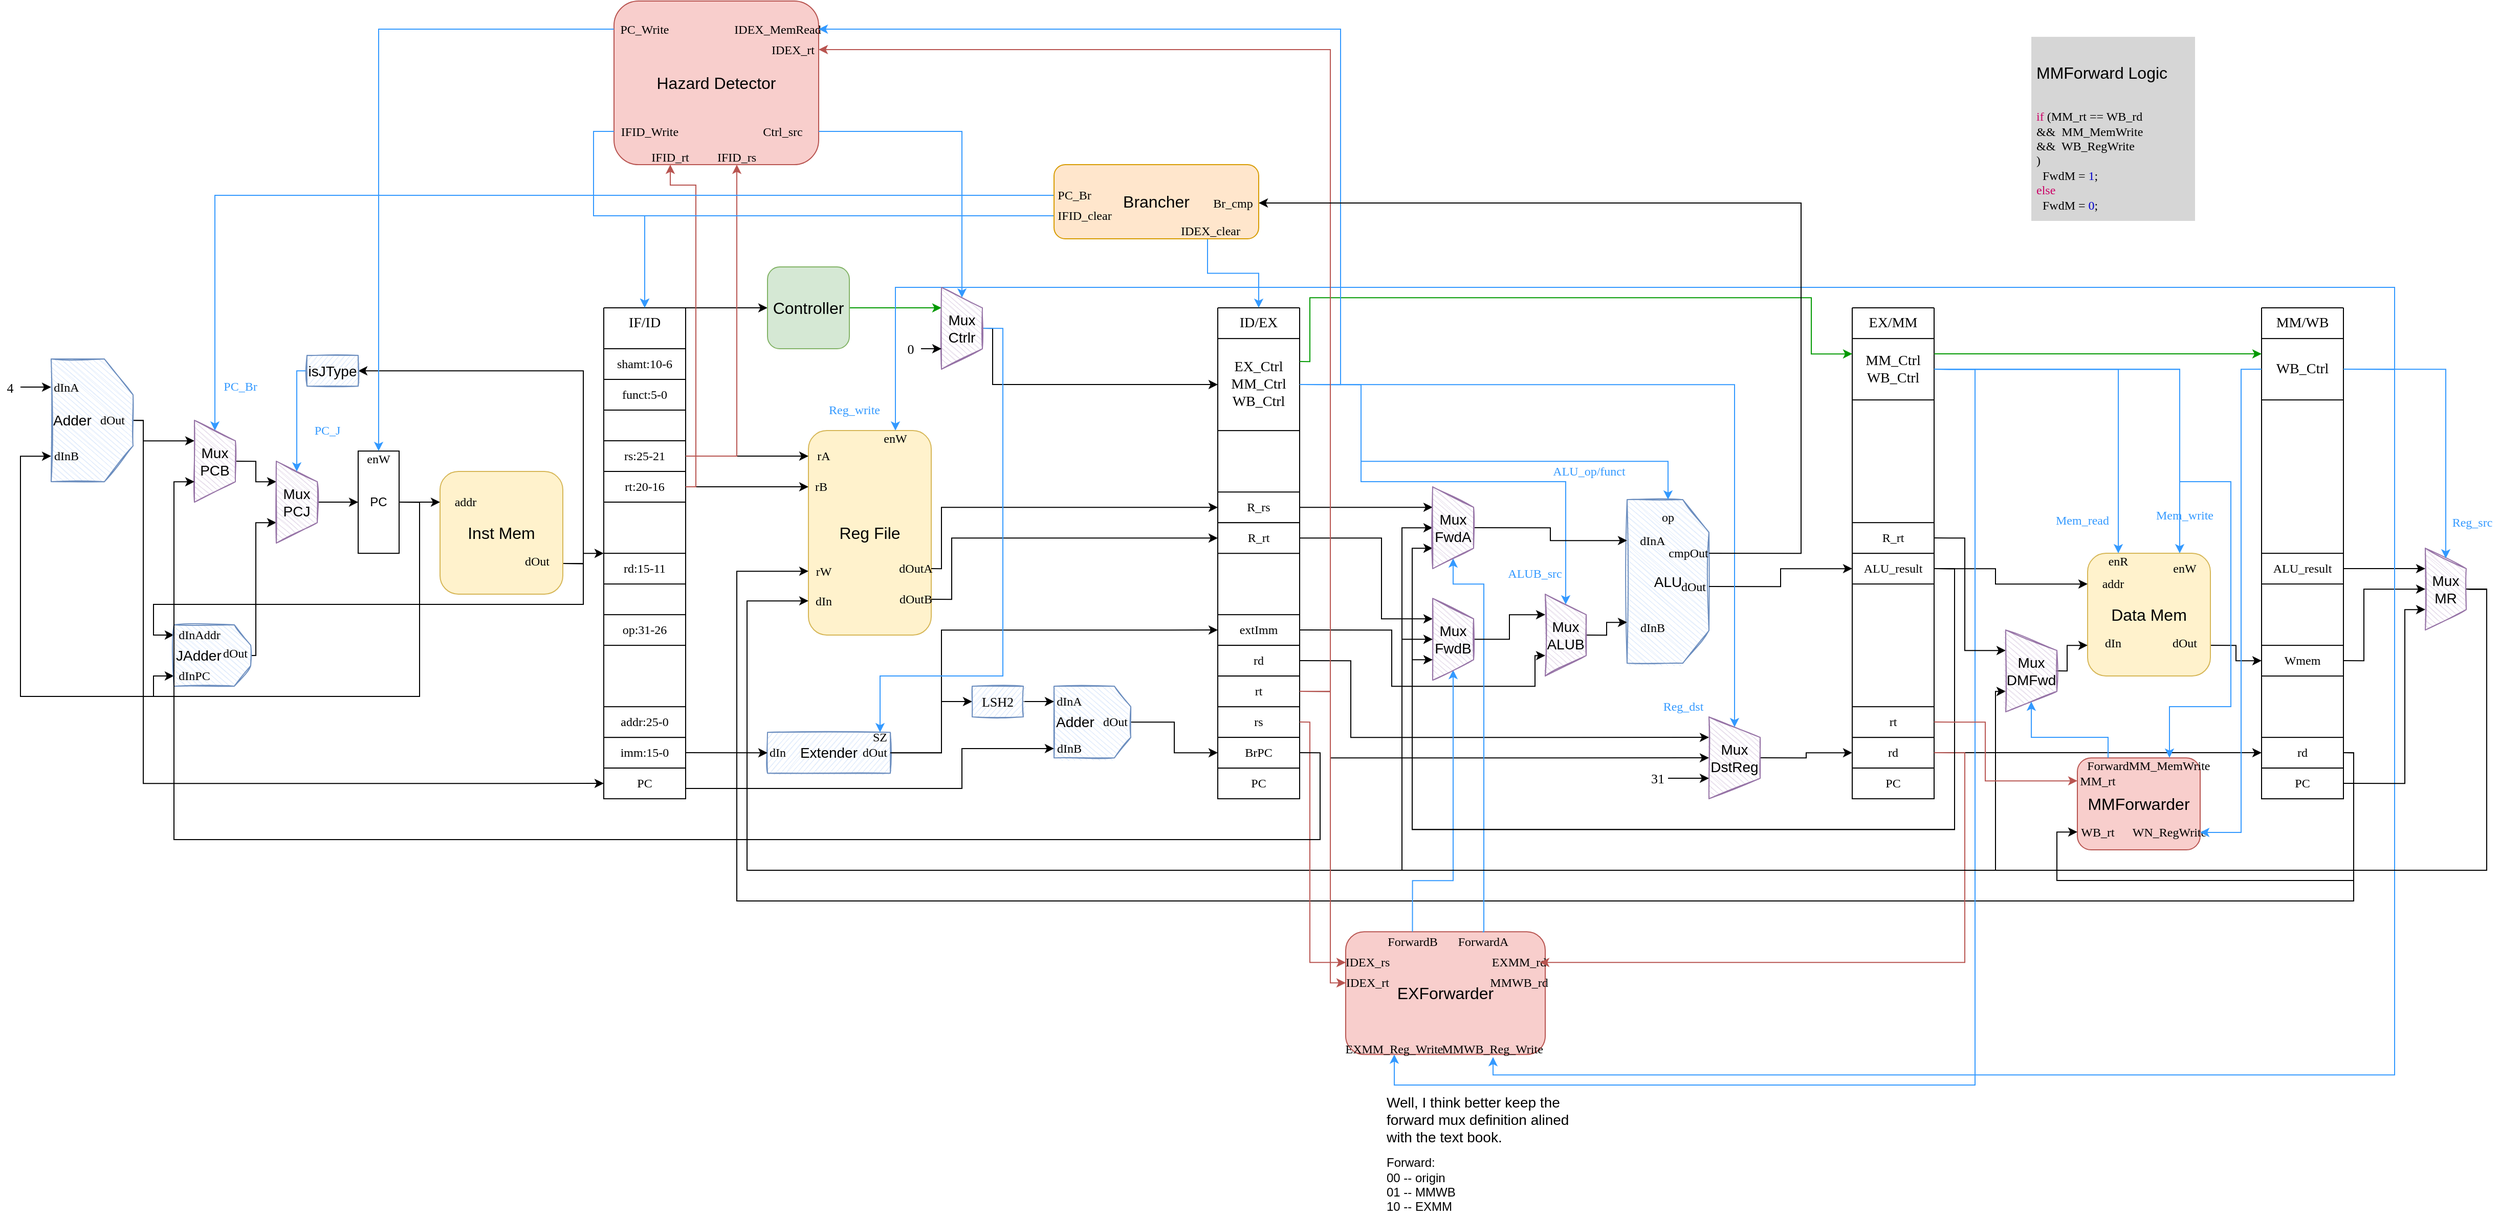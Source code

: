 <mxfile version="16.5.1" type="device" pages="5"><diagram id="d9EnFBp3H9shBAuxs_n1" name="Datapath"><mxGraphModel dx="3056" dy="1222" grid="1" gridSize="10" guides="1" tooltips="1" connect="1" arrows="1" fold="1" page="1" pageScale="1" pageWidth="1169" pageHeight="827" math="0" shadow="0"><root><mxCell id="0"/><mxCell id="1" parent="0"/><mxCell id="Na6lrg8FurjXeweyN2-b-41" style="edgeStyle=orthogonalEdgeStyle;rounded=0;orthogonalLoop=1;jettySize=auto;html=1;exitX=1;exitY=0.75;exitDx=0;exitDy=0;fontFamily=Ubuntu Mono;fontSize=12;" parent="1" source="Na6lrg8FurjXeweyN2-b-2" target="Na6lrg8FurjXeweyN2-b-13" edge="1"><mxGeometry relative="1" as="geometry"/></mxCell><mxCell id="7pQXUDM9wKfNCOQo7abm-27" style="edgeStyle=orthogonalEdgeStyle;rounded=0;orthogonalLoop=1;jettySize=auto;html=1;exitX=1;exitY=0.75;exitDx=0;exitDy=0;entryX=0;entryY=0.5;entryDx=0;entryDy=0;fontSize=14;strokeColor=#000000;" edge="1" parent="1" source="Na6lrg8FurjXeweyN2-b-2" target="7pQXUDM9wKfNCOQo7abm-3"><mxGeometry relative="1" as="geometry"><Array as="points"><mxPoint x="460" y="680"/><mxPoint x="460" y="720"/><mxPoint x="40" y="720"/><mxPoint x="40" y="750"/></Array></mxGeometry></mxCell><mxCell id="7pQXUDM9wKfNCOQo7abm-29" style="edgeStyle=orthogonalEdgeStyle;rounded=0;orthogonalLoop=1;jettySize=auto;html=1;exitX=1;exitY=0.75;exitDx=0;exitDy=0;entryX=1;entryY=0.5;entryDx=0;entryDy=0;fontSize=14;strokeColor=#000000;" edge="1" parent="1" source="Na6lrg8FurjXeweyN2-b-2" target="7pQXUDM9wKfNCOQo7abm-30"><mxGeometry relative="1" as="geometry"><Array as="points"><mxPoint x="460" y="680"/><mxPoint x="460" y="492"/></Array></mxGeometry></mxCell><mxCell id="Na6lrg8FurjXeweyN2-b-2" value="Inst Mem" style="rounded=1;whiteSpace=wrap;html=1;fillColor=#fff2cc;strokeColor=#d6b656;fontSize=16;" parent="1" vertex="1"><mxGeometry x="320" y="590.06" width="120" height="120" as="geometry"/></mxCell><mxCell id="Na6lrg8FurjXeweyN2-b-9" style="edgeStyle=orthogonalEdgeStyle;rounded=0;orthogonalLoop=1;jettySize=auto;html=1;exitX=1;exitY=0.5;exitDx=0;exitDy=0;entryX=0;entryY=0.25;entryDx=0;entryDy=0;" parent="1" source="Na6lrg8FurjXeweyN2-b-8" target="Na6lrg8FurjXeweyN2-b-2" edge="1"><mxGeometry relative="1" as="geometry"/></mxCell><mxCell id="Na6lrg8FurjXeweyN2-b-197" style="edgeStyle=orthogonalEdgeStyle;rounded=0;orthogonalLoop=1;jettySize=auto;html=1;exitX=1;exitY=0.5;exitDx=0;exitDy=0;entryX=0;entryY=0.5;entryDx=0;entryDy=0;fontFamily=Jetbrains Mono;fontSize=13;fontColor=#000000;strokeColor=#000000;" parent="1" source="Na6lrg8FurjXeweyN2-b-8" target="Na6lrg8FurjXeweyN2-b-189" edge="1"><mxGeometry relative="1" as="geometry"><Array as="points"><mxPoint x="300" y="620"/><mxPoint x="300" y="810"/><mxPoint x="-90" y="810"/><mxPoint x="-90" y="575"/></Array></mxGeometry></mxCell><mxCell id="7pQXUDM9wKfNCOQo7abm-28" style="edgeStyle=orthogonalEdgeStyle;rounded=0;orthogonalLoop=1;jettySize=auto;html=1;exitX=1;exitY=0.5;exitDx=0;exitDy=0;entryX=0;entryY=0.5;entryDx=0;entryDy=0;fontSize=14;strokeColor=#000000;" edge="1" parent="1" source="Na6lrg8FurjXeweyN2-b-8" target="7pQXUDM9wKfNCOQo7abm-2"><mxGeometry relative="1" as="geometry"><Array as="points"><mxPoint x="300" y="620"/><mxPoint x="300" y="810"/><mxPoint x="40" y="810"/><mxPoint x="40" y="790"/></Array></mxGeometry></mxCell><mxCell id="Na6lrg8FurjXeweyN2-b-8" value="PC" style="rounded=0;whiteSpace=wrap;html=1;" parent="1" vertex="1"><mxGeometry x="240" y="570.06" width="40" height="100" as="geometry"/></mxCell><mxCell id="Na6lrg8FurjXeweyN2-b-10" value="addr" style="text;html=1;strokeColor=none;fillColor=none;align=center;verticalAlign=middle;whiteSpace=wrap;rounded=0;fontFamily=Ubuntu Mono;fontStyle=0" parent="1" vertex="1"><mxGeometry x="330" y="612.56" width="30" height="15" as="geometry"/></mxCell><mxCell id="Na6lrg8FurjXeweyN2-b-168" style="edgeStyle=orthogonalEdgeStyle;rounded=0;orthogonalLoop=1;jettySize=auto;html=1;exitX=1;exitY=0.75;exitDx=0;exitDy=0;entryX=0;entryY=0.5;entryDx=0;entryDy=0;fontFamily=Jetbrains Mono;fontSize=13;fontColor=#000000;strokeColor=#000000;" parent="1" source="Na6lrg8FurjXeweyN2-b-11" target="Na6lrg8FurjXeweyN2-b-124" edge="1"><mxGeometry relative="1" as="geometry"/></mxCell><mxCell id="Na6lrg8FurjXeweyN2-b-11" value="Data Mem" style="rounded=1;whiteSpace=wrap;html=1;fillColor=#fff2cc;strokeColor=#d6b656;fontSize=16;" parent="1" vertex="1"><mxGeometry x="1930" y="670.06" width="120" height="120" as="geometry"/></mxCell><mxCell id="Na6lrg8FurjXeweyN2-b-116" style="edgeStyle=orthogonalEdgeStyle;rounded=0;orthogonalLoop=1;jettySize=auto;html=1;fontFamily=Helvetica;fontSize=16;entryX=0;entryY=0.5;entryDx=0;entryDy=0;strokeColor=#000000;" parent="1" source="Na6lrg8FurjXeweyN2-b-13" target="Na6lrg8FurjXeweyN2-b-114" edge="1"><mxGeometry relative="1" as="geometry"><mxPoint x="520" y="370.06" as="targetPoint"/><Array as="points"><mxPoint x="560" y="430"/><mxPoint x="560" y="430"/></Array></mxGeometry></mxCell><mxCell id="Na6lrg8FurjXeweyN2-b-13" value="" style="swimlane;startSize=0;rounded=0;fontFamily=Ubuntu Mono;fontSize=16;arcSize=32;swimlaneLine=0;" parent="1" vertex="1"><mxGeometry x="480" y="430.06" width="80" height="480.0" as="geometry"/></mxCell><mxCell id="Na6lrg8FurjXeweyN2-b-17" value="op:31-26" style="rounded=0;whiteSpace=wrap;html=1;fontFamily=Ubuntu Mono;fontSize=12;align=center;" parent="Na6lrg8FurjXeweyN2-b-13" vertex="1"><mxGeometry y="300" width="80" height="30" as="geometry"/></mxCell><mxCell id="Na6lrg8FurjXeweyN2-b-18" value="rs:25-21" style="rounded=0;whiteSpace=wrap;html=1;fontFamily=Ubuntu Mono;fontSize=12;align=center;" parent="Na6lrg8FurjXeweyN2-b-13" vertex="1"><mxGeometry y="129.94" width="80" height="30" as="geometry"/></mxCell><mxCell id="Na6lrg8FurjXeweyN2-b-19" value="rt:20-16" style="rounded=0;whiteSpace=wrap;html=1;fontFamily=Ubuntu Mono;fontSize=12;align=center;" parent="Na6lrg8FurjXeweyN2-b-13" vertex="1"><mxGeometry y="159.94" width="80" height="30" as="geometry"/></mxCell><mxCell id="Na6lrg8FurjXeweyN2-b-20" value="rd:15-11" style="rounded=0;whiteSpace=wrap;html=1;fontFamily=Ubuntu Mono;fontSize=12;align=center;" parent="Na6lrg8FurjXeweyN2-b-13" vertex="1"><mxGeometry y="240" width="80" height="30" as="geometry"/></mxCell><mxCell id="Na6lrg8FurjXeweyN2-b-21" value="shamt:10-6" style="rounded=0;whiteSpace=wrap;html=1;fontFamily=Ubuntu Mono;fontSize=12;align=center;" parent="Na6lrg8FurjXeweyN2-b-13" vertex="1"><mxGeometry y="39.94" width="80" height="30" as="geometry"/></mxCell><mxCell id="Na6lrg8FurjXeweyN2-b-23" value="funct:5-0" style="rounded=0;whiteSpace=wrap;html=1;fontFamily=Ubuntu Mono;fontSize=12;align=center;" parent="Na6lrg8FurjXeweyN2-b-13" vertex="1"><mxGeometry y="69.94" width="80" height="30" as="geometry"/></mxCell><mxCell id="Na6lrg8FurjXeweyN2-b-24" value="imm:15-0" style="rounded=0;whiteSpace=wrap;html=1;fontFamily=Ubuntu Mono;fontSize=12;align=center;" parent="Na6lrg8FurjXeweyN2-b-13" vertex="1"><mxGeometry y="420" width="80" height="30" as="geometry"/></mxCell><mxCell id="Na6lrg8FurjXeweyN2-b-25" value="addr:25-0" style="rounded=0;whiteSpace=wrap;html=1;fontFamily=Ubuntu Mono;fontSize=12;align=center;" parent="Na6lrg8FurjXeweyN2-b-13" vertex="1"><mxGeometry y="390" width="80" height="30" as="geometry"/></mxCell><mxCell id="Na6lrg8FurjXeweyN2-b-26" value="IF/ID" style="text;html=1;strokeColor=none;fillColor=none;align=center;verticalAlign=middle;whiteSpace=wrap;rounded=0;fontFamily=Ubuntu Mono;fontSize=14;" parent="Na6lrg8FurjXeweyN2-b-13" vertex="1"><mxGeometry x="10" width="60" height="30" as="geometry"/></mxCell><mxCell id="juL70bnCMo3hfuHcTZXh-7" value="PC" style="rounded=0;whiteSpace=wrap;html=1;fontFamily=Ubuntu Mono;fontSize=12;align=center;" parent="Na6lrg8FurjXeweyN2-b-13" vertex="1"><mxGeometry y="450.0" width="80" height="30" as="geometry"/></mxCell><mxCell id="Na6lrg8FurjXeweyN2-b-27" value="Reg File" style="rounded=1;whiteSpace=wrap;html=1;fontFamily=Helvetica;fontSize=16;glass=0;shadow=0;sketch=0;fillColor=#fff2cc;strokeColor=#d6b656;" parent="1" vertex="1"><mxGeometry x="680" y="550.06" width="120" height="200" as="geometry"/></mxCell><mxCell id="Na6lrg8FurjXeweyN2-b-28" value="rA" style="text;html=1;strokeColor=none;fillColor=none;align=center;verticalAlign=middle;whiteSpace=wrap;rounded=0;shadow=0;glass=0;sketch=0;fontFamily=Ubuntu Mono;fontSize=12;" parent="1" vertex="1"><mxGeometry x="680" y="567.5" width="30" height="15" as="geometry"/></mxCell><mxCell id="Na6lrg8FurjXeweyN2-b-29" value="rB" style="text;html=1;strokeColor=none;fillColor=none;align=center;verticalAlign=middle;whiteSpace=wrap;rounded=0;shadow=0;glass=0;sketch=0;fontFamily=Ubuntu Mono;fontSize=12;" parent="1" vertex="1"><mxGeometry x="680" y="597.56" width="25" height="15" as="geometry"/></mxCell><mxCell id="Na6lrg8FurjXeweyN2-b-30" value="rW" style="text;html=1;strokeColor=none;fillColor=none;align=center;verticalAlign=middle;whiteSpace=wrap;rounded=0;shadow=0;glass=0;sketch=0;fontFamily=Ubuntu Mono;fontSize=12;" parent="1" vertex="1"><mxGeometry x="680" y="680.06" width="30" height="15" as="geometry"/></mxCell><mxCell id="Na6lrg8FurjXeweyN2-b-31" value="dIn" style="text;html=1;strokeColor=none;fillColor=none;align=center;verticalAlign=middle;whiteSpace=wrap;rounded=0;shadow=0;glass=0;sketch=0;fontFamily=Ubuntu Mono;fontSize=12;" parent="1" vertex="1"><mxGeometry x="680" y="709.06" width="30" height="15" as="geometry"/></mxCell><mxCell id="Na6lrg8FurjXeweyN2-b-57" style="edgeStyle=orthogonalEdgeStyle;rounded=0;orthogonalLoop=1;jettySize=auto;html=1;exitX=1;exitY=0.5;exitDx=0;exitDy=0;entryX=0;entryY=0.5;entryDx=0;entryDy=0;fontFamily=Ubuntu Mono;fontSize=12;" parent="1" source="Na6lrg8FurjXeweyN2-b-32" target="Na6lrg8FurjXeweyN2-b-44" edge="1"><mxGeometry relative="1" as="geometry"><Array as="points"><mxPoint x="810" y="685"/><mxPoint x="810" y="625"/></Array></mxGeometry></mxCell><mxCell id="Na6lrg8FurjXeweyN2-b-32" value="dOutA" style="text;html=1;strokeColor=none;fillColor=none;align=center;verticalAlign=middle;whiteSpace=wrap;rounded=0;shadow=0;glass=0;sketch=0;fontFamily=Ubuntu Mono;fontSize=12;" parent="1" vertex="1"><mxGeometry x="770" y="677.56" width="30" height="15" as="geometry"/></mxCell><mxCell id="Na6lrg8FurjXeweyN2-b-58" style="edgeStyle=orthogonalEdgeStyle;rounded=0;orthogonalLoop=1;jettySize=auto;html=1;exitX=1;exitY=0.5;exitDx=0;exitDy=0;entryX=0;entryY=0.5;entryDx=0;entryDy=0;fontFamily=Ubuntu Mono;fontSize=12;" parent="1" source="Na6lrg8FurjXeweyN2-b-33" target="Na6lrg8FurjXeweyN2-b-45" edge="1"><mxGeometry relative="1" as="geometry"><Array as="points"><mxPoint x="820" y="715"/><mxPoint x="820" y="655"/></Array></mxGeometry></mxCell><mxCell id="Na6lrg8FurjXeweyN2-b-33" value="dOutB" style="text;html=1;strokeColor=none;fillColor=none;align=center;verticalAlign=middle;whiteSpace=wrap;rounded=0;shadow=0;glass=0;sketch=0;fontFamily=Ubuntu Mono;fontSize=12;" parent="1" vertex="1"><mxGeometry x="770" y="707.56" width="30" height="15" as="geometry"/></mxCell><mxCell id="Na6lrg8FurjXeweyN2-b-35" value="enW" style="text;html=1;strokeColor=none;fillColor=none;align=center;verticalAlign=middle;whiteSpace=wrap;rounded=0;shadow=0;glass=0;sketch=0;fontFamily=Ubuntu Mono;fontSize=12;" parent="1" vertex="1"><mxGeometry x="750" y="550.06" width="30" height="15" as="geometry"/></mxCell><mxCell id="Na6lrg8FurjXeweyN2-b-38" style="edgeStyle=orthogonalEdgeStyle;rounded=0;orthogonalLoop=1;jettySize=auto;html=1;exitX=1;exitY=0.5;exitDx=0;exitDy=0;entryX=0;entryY=0.5;entryDx=0;entryDy=0;fontFamily=Ubuntu Mono;fontSize=12;" parent="1" source="Na6lrg8FurjXeweyN2-b-18" target="Na6lrg8FurjXeweyN2-b-28" edge="1"><mxGeometry relative="1" as="geometry"/></mxCell><mxCell id="Na6lrg8FurjXeweyN2-b-39" style="edgeStyle=orthogonalEdgeStyle;rounded=0;orthogonalLoop=1;jettySize=auto;html=1;exitX=1;exitY=0.5;exitDx=0;exitDy=0;entryX=0;entryY=0.5;entryDx=0;entryDy=0;fontFamily=Ubuntu Mono;fontSize=12;" parent="1" source="Na6lrg8FurjXeweyN2-b-19" target="Na6lrg8FurjXeweyN2-b-29" edge="1"><mxGeometry relative="1" as="geometry"/></mxCell><mxCell id="Na6lrg8FurjXeweyN2-b-40" value="dOut" style="text;html=1;strokeColor=none;fillColor=none;align=center;verticalAlign=middle;whiteSpace=wrap;rounded=0;fontFamily=Ubuntu Mono;fontStyle=0" parent="1" vertex="1"><mxGeometry x="400" y="670.06" width="30" height="15" as="geometry"/></mxCell><mxCell id="Na6lrg8FurjXeweyN2-b-42" value="" style="swimlane;startSize=0;rounded=0;fontFamily=Ubuntu Mono;fontSize=16;arcSize=32;swimlaneLine=0;" parent="1" vertex="1"><mxGeometry x="1080" y="430.06" width="80" height="480" as="geometry"/></mxCell><mxCell id="Na6lrg8FurjXeweyN2-b-43" value="EX_Ctrl&lt;br&gt;MM_Ctrl&lt;br&gt;WB_Ctrl" style="rounded=0;whiteSpace=wrap;html=1;fontFamily=Ubuntu Mono;fontSize=14;" parent="Na6lrg8FurjXeweyN2-b-42" vertex="1"><mxGeometry y="30" width="80" height="90" as="geometry"/></mxCell><mxCell id="Na6lrg8FurjXeweyN2-b-44" value="R_rs" style="rounded=0;whiteSpace=wrap;html=1;fontFamily=Ubuntu Mono;fontSize=12;align=center;" parent="Na6lrg8FurjXeweyN2-b-42" vertex="1"><mxGeometry y="180.06" width="80" height="30" as="geometry"/></mxCell><mxCell id="Na6lrg8FurjXeweyN2-b-45" value="R_rt" style="rounded=0;whiteSpace=wrap;html=1;fontFamily=Ubuntu Mono;fontSize=12;align=center;" parent="Na6lrg8FurjXeweyN2-b-42" vertex="1"><mxGeometry y="210.06" width="80" height="30" as="geometry"/></mxCell><mxCell id="Na6lrg8FurjXeweyN2-b-46" value="extImm" style="rounded=0;whiteSpace=wrap;html=1;fontFamily=Ubuntu Mono;fontSize=12;align=center;" parent="Na6lrg8FurjXeweyN2-b-42" vertex="1"><mxGeometry y="300" width="80" height="30" as="geometry"/></mxCell><mxCell id="Na6lrg8FurjXeweyN2-b-48" value="rd" style="rounded=0;whiteSpace=wrap;html=1;fontFamily=Ubuntu Mono;fontSize=12;align=center;" parent="Na6lrg8FurjXeweyN2-b-42" vertex="1"><mxGeometry y="330" width="80" height="30" as="geometry"/></mxCell><mxCell id="Na6lrg8FurjXeweyN2-b-50" value="rs" style="rounded=0;whiteSpace=wrap;html=1;fontFamily=Ubuntu Mono;fontSize=12;align=center;" parent="Na6lrg8FurjXeweyN2-b-42" vertex="1"><mxGeometry y="390" width="80" height="30" as="geometry"/></mxCell><mxCell id="Na6lrg8FurjXeweyN2-b-51" value="PC" style="rounded=0;whiteSpace=wrap;html=1;fontFamily=Ubuntu Mono;fontSize=12;align=center;" parent="Na6lrg8FurjXeweyN2-b-42" vertex="1"><mxGeometry y="450" width="80" height="30" as="geometry"/></mxCell><mxCell id="Na6lrg8FurjXeweyN2-b-52" value="ID/EX" style="text;html=1;strokeColor=none;fillColor=none;align=center;verticalAlign=middle;whiteSpace=wrap;rounded=0;fontFamily=Ubuntu Mono;fontSize=14;" parent="Na6lrg8FurjXeweyN2-b-42" vertex="1"><mxGeometry x="10" width="60" height="30" as="geometry"/></mxCell><mxCell id="Na6lrg8FurjXeweyN2-b-47" value="rt" style="rounded=0;whiteSpace=wrap;html=1;fontFamily=Ubuntu Mono;fontSize=12;align=center;" parent="Na6lrg8FurjXeweyN2-b-42" vertex="1"><mxGeometry y="360" width="80" height="30" as="geometry"/></mxCell><mxCell id="6GW3np22EqAMv_4qgEm8-2" value="BrPC" style="rounded=0;whiteSpace=wrap;html=1;fontFamily=Ubuntu Mono;fontSize=12;align=center;" parent="Na6lrg8FurjXeweyN2-b-42" vertex="1"><mxGeometry y="420.0" width="80" height="30" as="geometry"/></mxCell><mxCell id="Na6lrg8FurjXeweyN2-b-55" style="edgeStyle=orthogonalEdgeStyle;rounded=0;orthogonalLoop=1;jettySize=auto;html=1;entryX=0;entryY=0.5;entryDx=0;entryDy=0;fontFamily=Ubuntu Mono;fontSize=12;" parent="1" source="Na6lrg8FurjXeweyN2-b-53" target="Na6lrg8FurjXeweyN2-b-46" edge="1"><mxGeometry relative="1" as="geometry"><Array as="points"><mxPoint x="810" y="865"/><mxPoint x="810" y="745"/></Array></mxGeometry></mxCell><mxCell id="Na6lrg8FurjXeweyN2-b-53" value="Extender" style="rounded=0;whiteSpace=wrap;html=1;shadow=0;glass=0;sketch=1;fontFamily=Helvetica;fontSize=14;fillColor=#dae8fc;strokeColor=#6c8ebf;" parent="1" vertex="1"><mxGeometry x="640" y="845.12" width="120" height="40" as="geometry"/></mxCell><mxCell id="Na6lrg8FurjXeweyN2-b-54" style="edgeStyle=orthogonalEdgeStyle;rounded=0;orthogonalLoop=1;jettySize=auto;html=1;exitX=1;exitY=0.5;exitDx=0;exitDy=0;entryX=0;entryY=0.5;entryDx=0;entryDy=0;fontFamily=Ubuntu Mono;fontSize=12;" parent="1" source="Na6lrg8FurjXeweyN2-b-24" target="Na6lrg8FurjXeweyN2-b-53" edge="1"><mxGeometry relative="1" as="geometry"/></mxCell><mxCell id="Na6lrg8FurjXeweyN2-b-59" value="dIn" style="text;html=1;strokeColor=none;fillColor=none;align=center;verticalAlign=middle;whiteSpace=wrap;rounded=0;shadow=0;glass=0;sketch=1;fontFamily=Ubuntu Mono;fontSize=12;" parent="1" vertex="1"><mxGeometry x="640" y="860.12" width="20" height="10" as="geometry"/></mxCell><mxCell id="IUzd_n6BcpoxOW2xz364-143" style="edgeStyle=orthogonalEdgeStyle;rounded=0;orthogonalLoop=1;jettySize=auto;html=1;exitX=1;exitY=0.5;exitDx=0;exitDy=0;entryX=0;entryY=0.5;entryDx=0;entryDy=0;fontFamily=Fira Code;fontSize=16;fontColor=#000000;strokeColor=#000000;" parent="1" source="Na6lrg8FurjXeweyN2-b-60" target="juL70bnCMo3hfuHcTZXh-11" edge="1"><mxGeometry relative="1" as="geometry"><Array as="points"><mxPoint x="810" y="865"/><mxPoint x="810" y="815"/></Array></mxGeometry></mxCell><mxCell id="Na6lrg8FurjXeweyN2-b-60" value="dOut" style="text;html=1;strokeColor=none;fillColor=none;align=center;verticalAlign=middle;whiteSpace=wrap;rounded=0;shadow=0;glass=0;sketch=1;fontFamily=Ubuntu Mono;fontSize=12;" parent="1" vertex="1"><mxGeometry x="730" y="860.12" width="30" height="10" as="geometry"/></mxCell><mxCell id="Na6lrg8FurjXeweyN2-b-61" value="SZ" style="text;html=1;strokeColor=none;fillColor=none;align=center;verticalAlign=middle;whiteSpace=wrap;rounded=0;shadow=0;glass=0;sketch=1;fontFamily=Ubuntu Mono;fontSize=12;" parent="1" vertex="1"><mxGeometry x="740" y="845.12" width="20" height="10" as="geometry"/></mxCell><mxCell id="Na6lrg8FurjXeweyN2-b-74" value="ALU" style="shape=loopLimit;whiteSpace=wrap;html=1;rounded=0;shadow=0;glass=0;sketch=1;fontFamily=Helvetica;fontSize=14;direction=south;size=32;fillColor=#dae8fc;strokeColor=#6c8ebf;" parent="1" vertex="1"><mxGeometry x="1480" y="617.56" width="80" height="160" as="geometry"/></mxCell><mxCell id="Na6lrg8FurjXeweyN2-b-77" style="edgeStyle=orthogonalEdgeStyle;rounded=0;orthogonalLoop=1;jettySize=auto;html=1;exitX=1;exitY=0.5;exitDx=0;exitDy=0;fontFamily=Helvetica;fontSize=16;entryX=0.25;entryY=1;entryDx=0;entryDy=0;" parent="1" source="Na6lrg8FurjXeweyN2-b-44" target="IUzd_n6BcpoxOW2xz364-30" edge="1"><mxGeometry relative="1" as="geometry"><Array as="points"/><mxPoint x="1280" y="625.12" as="targetPoint"/></mxGeometry></mxCell><mxCell id="Na6lrg8FurjXeweyN2-b-83" value="" style="swimlane;startSize=0;rounded=0;fontFamily=Ubuntu Mono;fontSize=16;arcSize=32;swimlaneLine=0;" parent="1" vertex="1"><mxGeometry x="1700" y="430.06" width="80" height="480" as="geometry"/></mxCell><mxCell id="Na6lrg8FurjXeweyN2-b-84" value="MM_Ctrl&lt;br&gt;WB_Ctrl" style="rounded=0;whiteSpace=wrap;html=1;fontFamily=Ubuntu Mono;fontSize=14;" parent="Na6lrg8FurjXeweyN2-b-83" vertex="1"><mxGeometry y="30" width="80" height="60" as="geometry"/></mxCell><mxCell id="Na6lrg8FurjXeweyN2-b-85" value="ALU_result" style="rounded=0;whiteSpace=wrap;html=1;fontFamily=Ubuntu Mono;fontSize=12;align=center;" parent="Na6lrg8FurjXeweyN2-b-83" vertex="1"><mxGeometry y="240" width="80" height="30" as="geometry"/></mxCell><mxCell id="Na6lrg8FurjXeweyN2-b-90" value="rd" style="rounded=0;whiteSpace=wrap;html=1;fontFamily=Ubuntu Mono;fontSize=12;align=center;" parent="Na6lrg8FurjXeweyN2-b-83" vertex="1"><mxGeometry y="420" width="80" height="30" as="geometry"/></mxCell><mxCell id="Na6lrg8FurjXeweyN2-b-91" value="rt" style="rounded=0;whiteSpace=wrap;html=1;fontFamily=Ubuntu Mono;fontSize=12;align=center;" parent="Na6lrg8FurjXeweyN2-b-83" vertex="1"><mxGeometry y="390" width="80" height="30" as="geometry"/></mxCell><mxCell id="Na6lrg8FurjXeweyN2-b-92" value="EX/MM" style="text;html=1;strokeColor=none;fillColor=none;align=center;verticalAlign=middle;whiteSpace=wrap;rounded=0;fontFamily=Ubuntu Mono;fontSize=14;" parent="Na6lrg8FurjXeweyN2-b-83" vertex="1"><mxGeometry x="10" width="60" height="30" as="geometry"/></mxCell><mxCell id="IUzd_n6BcpoxOW2xz364-41" value="R_rt" style="rounded=0;whiteSpace=wrap;html=1;fontFamily=Ubuntu Mono;fontSize=12;align=center;" parent="Na6lrg8FurjXeweyN2-b-83" vertex="1"><mxGeometry y="210" width="80" height="30" as="geometry"/></mxCell><mxCell id="k3qZoxtFAjOgIN9Md9a1-1" value="PC" style="rounded=0;whiteSpace=wrap;html=1;fontFamily=Ubuntu Mono;fontSize=12;align=center;" parent="Na6lrg8FurjXeweyN2-b-83" vertex="1"><mxGeometry y="450.0" width="80" height="30" as="geometry"/></mxCell><mxCell id="IUzd_n6BcpoxOW2xz364-35" style="edgeStyle=orthogonalEdgeStyle;rounded=0;orthogonalLoop=1;jettySize=auto;html=1;exitX=0.5;exitY=0;exitDx=0;exitDy=0;fontFamily=Ubuntu Mono;fontSize=12;entryX=0.75;entryY=1;entryDx=0;entryDy=0;" parent="1" source="Na6lrg8FurjXeweyN2-b-97" target="Na6lrg8FurjXeweyN2-b-74" edge="1"><mxGeometry relative="1" as="geometry"><mxPoint x="1470" y="730.12" as="targetPoint"/></mxGeometry></mxCell><mxCell id="Na6lrg8FurjXeweyN2-b-97" value="Mux&lt;br&gt;ALUB" style="shape=trapezoid;perimeter=trapezoidPerimeter;whiteSpace=wrap;html=1;fixedSize=1;rounded=0;shadow=0;glass=0;sketch=1;fontFamily=Helvetica;fontSize=14;direction=south;fillColor=#e1d5e7;strokeColor=#9673a6;" parent="1" vertex="1"><mxGeometry x="1400" y="710.06" width="40" height="80" as="geometry"/></mxCell><mxCell id="Na6lrg8FurjXeweyN2-b-101" style="edgeStyle=orthogonalEdgeStyle;rounded=0;orthogonalLoop=1;jettySize=auto;html=1;exitX=1;exitY=0.5;exitDx=0;exitDy=0;entryX=0.25;entryY=1;entryDx=0;entryDy=0;fontFamily=Helvetica;fontSize=16;" parent="1" source="Na6lrg8FurjXeweyN2-b-45" target="IUzd_n6BcpoxOW2xz364-34" edge="1"><mxGeometry relative="1" as="geometry"><Array as="points"><mxPoint x="1240" y="655.12"/><mxPoint x="1240" y="734.12"/></Array></mxGeometry></mxCell><mxCell id="Na6lrg8FurjXeweyN2-b-103" style="edgeStyle=orthogonalEdgeStyle;rounded=0;orthogonalLoop=1;jettySize=auto;html=1;exitX=1;exitY=0.5;exitDx=0;exitDy=0;entryX=0.75;entryY=1;entryDx=0;entryDy=0;fontFamily=Helvetica;fontSize=16;" parent="1" source="Na6lrg8FurjXeweyN2-b-46" target="Na6lrg8FurjXeweyN2-b-97" edge="1"><mxGeometry relative="1" as="geometry"><Array as="points"><mxPoint x="1250" y="745.12"/><mxPoint x="1250" y="800.12"/><mxPoint x="1390" y="800.12"/><mxPoint x="1390" y="770.12"/></Array></mxGeometry></mxCell><mxCell id="Na6lrg8FurjXeweyN2-b-106" value="dInB" style="text;html=1;strokeColor=none;fillColor=none;align=center;verticalAlign=middle;whiteSpace=wrap;rounded=0;shadow=0;glass=0;sketch=0;fontFamily=Ubuntu Mono;fontSize=12;" parent="1" vertex="1"><mxGeometry x="1490" y="735.06" width="30" height="15" as="geometry"/></mxCell><mxCell id="Na6lrg8FurjXeweyN2-b-107" value="dInA" style="text;html=1;strokeColor=none;fillColor=none;align=center;verticalAlign=middle;whiteSpace=wrap;rounded=0;shadow=0;glass=0;sketch=0;fontFamily=Ubuntu Mono;fontSize=12;" parent="1" vertex="1"><mxGeometry x="1490" y="650.06" width="30" height="15" as="geometry"/></mxCell><mxCell id="IUzd_n6BcpoxOW2xz364-21" style="edgeStyle=orthogonalEdgeStyle;rounded=0;orthogonalLoop=1;jettySize=auto;html=1;exitX=1;exitY=0.5;exitDx=0;exitDy=0;entryX=0;entryY=0.5;entryDx=0;entryDy=0;fontFamily=Ubuntu Mono;fontSize=12;" parent="1" source="Na6lrg8FurjXeweyN2-b-109" target="Na6lrg8FurjXeweyN2-b-85" edge="1"><mxGeometry relative="1" as="geometry"/></mxCell><mxCell id="Na6lrg8FurjXeweyN2-b-109" value="dOut" style="text;html=1;strokeColor=none;fillColor=none;align=center;verticalAlign=middle;whiteSpace=wrap;rounded=0;shadow=0;glass=0;sketch=0;fontFamily=Ubuntu Mono;fontSize=12;" parent="1" vertex="1"><mxGeometry x="1530" y="695.06" width="30" height="15" as="geometry"/></mxCell><mxCell id="Na6lrg8FurjXeweyN2-b-111" value="op" style="text;html=1;strokeColor=none;fillColor=none;align=center;verticalAlign=middle;whiteSpace=wrap;rounded=0;shadow=0;glass=0;sketch=0;fontFamily=Ubuntu Mono;fontSize=12;" parent="1" vertex="1"><mxGeometry x="1505" y="627.56" width="30" height="15" as="geometry"/></mxCell><mxCell id="Na6lrg8FurjXeweyN2-b-117" style="edgeStyle=orthogonalEdgeStyle;rounded=0;orthogonalLoop=1;jettySize=auto;html=1;exitX=1;exitY=0.5;exitDx=0;exitDy=0;fontFamily=Helvetica;fontSize=16;strokeColor=#009900;entryX=0.25;entryY=1;entryDx=0;entryDy=0;" parent="1" source="Na6lrg8FurjXeweyN2-b-114" target="IUzd_n6BcpoxOW2xz364-98" edge="1"><mxGeometry relative="1" as="geometry"><mxPoint x="820" y="430" as="targetPoint"/></mxGeometry></mxCell><mxCell id="Na6lrg8FurjXeweyN2-b-114" value="Controller" style="rounded=1;whiteSpace=wrap;html=1;shadow=0;glass=0;sketch=0;fontFamily=Helvetica;fontSize=16;fillColor=#d5e8d4;strokeColor=#82b366;" parent="1" vertex="1"><mxGeometry x="640" y="390.06" width="80" height="80" as="geometry"/></mxCell><mxCell id="Na6lrg8FurjXeweyN2-b-118" style="edgeStyle=orthogonalEdgeStyle;rounded=0;orthogonalLoop=1;jettySize=auto;html=1;exitX=1;exitY=0.25;exitDx=0;exitDy=0;entryX=0;entryY=0.25;entryDx=0;entryDy=0;fontFamily=Helvetica;fontSize=16;strokeColor=#009900;" parent="1" source="Na6lrg8FurjXeweyN2-b-43" target="Na6lrg8FurjXeweyN2-b-84" edge="1"><mxGeometry relative="1" as="geometry"><Array as="points"><mxPoint x="1170" y="482.12"/><mxPoint x="1170" y="420.12"/><mxPoint x="1660" y="420.12"/><mxPoint x="1660" y="475.12"/></Array></mxGeometry></mxCell><mxCell id="Na6lrg8FurjXeweyN2-b-119" value="" style="swimlane;startSize=0;rounded=0;fontFamily=Ubuntu Mono;fontSize=16;arcSize=32;swimlaneLine=0;" parent="1" vertex="1"><mxGeometry x="2100" y="430.06" width="80" height="480" as="geometry"/></mxCell><mxCell id="Na6lrg8FurjXeweyN2-b-120" value="WB_Ctrl" style="rounded=0;whiteSpace=wrap;html=1;fontFamily=Ubuntu Mono;fontSize=14;" parent="Na6lrg8FurjXeweyN2-b-119" vertex="1"><mxGeometry y="30" width="80" height="60" as="geometry"/></mxCell><mxCell id="Na6lrg8FurjXeweyN2-b-121" value="ALU_result" style="rounded=0;whiteSpace=wrap;html=1;fontFamily=Ubuntu Mono;fontSize=12;align=center;" parent="Na6lrg8FurjXeweyN2-b-119" vertex="1"><mxGeometry y="240" width="80" height="30" as="geometry"/></mxCell><mxCell id="Na6lrg8FurjXeweyN2-b-124" value="Wmem" style="rounded=0;whiteSpace=wrap;html=1;fontFamily=Ubuntu Mono;fontSize=12;align=center;" parent="Na6lrg8FurjXeweyN2-b-119" vertex="1"><mxGeometry y="330" width="80" height="30" as="geometry"/></mxCell><mxCell id="Na6lrg8FurjXeweyN2-b-126" value="rd" style="rounded=0;whiteSpace=wrap;html=1;fontFamily=Ubuntu Mono;fontSize=12;align=center;" parent="Na6lrg8FurjXeweyN2-b-119" vertex="1"><mxGeometry y="420" width="80" height="30" as="geometry"/></mxCell><mxCell id="Na6lrg8FurjXeweyN2-b-127" value="" style="rounded=0;whiteSpace=wrap;html=1;fontFamily=Ubuntu Mono;fontSize=12;align=center;" parent="Na6lrg8FurjXeweyN2-b-119" vertex="1"><mxGeometry y="450" width="80" height="30" as="geometry"/></mxCell><mxCell id="Na6lrg8FurjXeweyN2-b-128" value="MM/WB" style="text;html=1;strokeColor=none;fillColor=none;align=center;verticalAlign=middle;whiteSpace=wrap;rounded=0;fontFamily=Ubuntu Mono;fontSize=14;" parent="Na6lrg8FurjXeweyN2-b-119" vertex="1"><mxGeometry x="10" width="60" height="30" as="geometry"/></mxCell><mxCell id="k3qZoxtFAjOgIN9Md9a1-3" value="PC" style="rounded=0;whiteSpace=wrap;html=1;fontFamily=Ubuntu Mono;fontSize=12;align=center;" parent="Na6lrg8FurjXeweyN2-b-119" vertex="1"><mxGeometry y="450.0" width="80" height="30" as="geometry"/></mxCell><mxCell id="Na6lrg8FurjXeweyN2-b-130" style="edgeStyle=orthogonalEdgeStyle;rounded=0;orthogonalLoop=1;jettySize=auto;html=1;exitX=1;exitY=0.25;exitDx=0;exitDy=0;entryX=0;entryY=0.25;entryDx=0;entryDy=0;fontFamily=Helvetica;fontSize=16;strokeColor=#009900;" parent="1" source="Na6lrg8FurjXeweyN2-b-84" target="Na6lrg8FurjXeweyN2-b-120" edge="1"><mxGeometry relative="1" as="geometry"/></mxCell><mxCell id="Na6lrg8FurjXeweyN2-b-135" style="edgeStyle=orthogonalEdgeStyle;rounded=0;orthogonalLoop=1;jettySize=auto;html=1;exitX=1;exitY=0.5;exitDx=0;exitDy=0;entryX=0;entryY=0.5;entryDx=0;entryDy=0;fontFamily=Helvetica;fontSize=16;strokeColor=#3399FF;" parent="1" source="Na6lrg8FurjXeweyN2-b-43" target="Na6lrg8FurjXeweyN2-b-97" edge="1"><mxGeometry relative="1" as="geometry"><Array as="points"><mxPoint x="1220" y="505"/><mxPoint x="1220" y="600"/><mxPoint x="1420" y="600"/></Array></mxGeometry></mxCell><mxCell id="Na6lrg8FurjXeweyN2-b-138" value="ALUB_src" style="text;html=1;strokeColor=none;fillColor=none;align=center;verticalAlign=middle;whiteSpace=wrap;rounded=0;shadow=0;glass=0;sketch=0;fontFamily=Jetbrains Mono;fontSize=12;fontColor=#3399FF;" parent="1" vertex="1"><mxGeometry x="1360" y="680.06" width="60" height="20" as="geometry"/></mxCell><mxCell id="Na6lrg8FurjXeweyN2-b-139" style="edgeStyle=orthogonalEdgeStyle;rounded=0;orthogonalLoop=1;jettySize=auto;html=1;exitX=1;exitY=0.5;exitDx=0;exitDy=0;entryX=0;entryY=0.5;entryDx=0;entryDy=0;fontFamily=Jetbrains Mono;fontSize=12;fontColor=#3399FF;strokeColor=#3399FF;" parent="1" source="Na6lrg8FurjXeweyN2-b-43" target="Na6lrg8FurjXeweyN2-b-74" edge="1"><mxGeometry relative="1" as="geometry"><Array as="points"><mxPoint x="1220" y="505.12"/><mxPoint x="1220" y="580.12"/><mxPoint x="1520" y="580.12"/></Array></mxGeometry></mxCell><mxCell id="Na6lrg8FurjXeweyN2-b-151" value="ALU_op/funct" style="text;html=1;strokeColor=none;fillColor=none;align=center;verticalAlign=middle;whiteSpace=wrap;rounded=0;shadow=0;glass=0;sketch=0;fontFamily=Jetbrains Mono;fontSize=12;fontColor=#3399FF;" parent="1" vertex="1"><mxGeometry x="1392.5" y="580.06" width="100" height="20" as="geometry"/></mxCell><mxCell id="Na6lrg8FurjXeweyN2-b-158" style="edgeStyle=orthogonalEdgeStyle;rounded=0;orthogonalLoop=1;jettySize=auto;html=1;exitX=0.5;exitY=0;exitDx=0;exitDy=0;fontFamily=Jetbrains Mono;fontSize=13;fontColor=#3399FF;strokeColor=#000000;" parent="1" source="Na6lrg8FurjXeweyN2-b-152" target="Na6lrg8FurjXeweyN2-b-90" edge="1"><mxGeometry relative="1" as="geometry"/></mxCell><mxCell id="Na6lrg8FurjXeweyN2-b-152" value="Mux&lt;br&gt;DstReg" style="shape=trapezoid;perimeter=trapezoidPerimeter;whiteSpace=wrap;html=1;fixedSize=1;rounded=0;shadow=0;glass=0;sketch=1;fontFamily=Helvetica;fontSize=14;direction=south;fillColor=#e1d5e7;strokeColor=#9673a6;" parent="1" vertex="1"><mxGeometry x="1560" y="830.06" width="50" height="80" as="geometry"/></mxCell><mxCell id="Na6lrg8FurjXeweyN2-b-154" style="edgeStyle=orthogonalEdgeStyle;rounded=0;orthogonalLoop=1;jettySize=auto;html=1;exitX=1;exitY=0.5;exitDx=0;exitDy=0;entryX=0.25;entryY=1;entryDx=0;entryDy=0;fontFamily=Jetbrains Mono;fontSize=13;fontColor=#3399FF;strokeColor=#000000;" parent="1" source="Na6lrg8FurjXeweyN2-b-48" target="Na6lrg8FurjXeweyN2-b-152" edge="1"><mxGeometry relative="1" as="geometry"><Array as="points"><mxPoint x="1210" y="775.12"/><mxPoint x="1210" y="850.12"/></Array></mxGeometry></mxCell><mxCell id="Na6lrg8FurjXeweyN2-b-156" style="edgeStyle=orthogonalEdgeStyle;rounded=0;orthogonalLoop=1;jettySize=auto;html=1;exitX=1;exitY=0.5;exitDx=0;exitDy=0;entryX=0.5;entryY=1;entryDx=0;entryDy=0;fontFamily=Jetbrains Mono;fontSize=13;fontColor=#3399FF;strokeColor=#000000;" parent="1" source="Na6lrg8FurjXeweyN2-b-47" target="Na6lrg8FurjXeweyN2-b-152" edge="1"><mxGeometry relative="1" as="geometry"><Array as="points"><mxPoint x="1190" y="805"/><mxPoint x="1190" y="870"/></Array></mxGeometry></mxCell><mxCell id="Na6lrg8FurjXeweyN2-b-157" style="edgeStyle=orthogonalEdgeStyle;rounded=0;orthogonalLoop=1;jettySize=auto;html=1;exitX=1;exitY=0.5;exitDx=0;exitDy=0;fontFamily=Jetbrains Mono;fontSize=13;fontColor=#3399FF;strokeColor=#3399FF;" parent="1" source="Na6lrg8FurjXeweyN2-b-43" target="Na6lrg8FurjXeweyN2-b-152" edge="1"><mxGeometry relative="1" as="geometry"><Array as="points"><mxPoint x="1585" y="505"/></Array></mxGeometry></mxCell><mxCell id="Na6lrg8FurjXeweyN2-b-160" value="Reg_dst" style="text;html=1;strokeColor=none;fillColor=none;align=center;verticalAlign=middle;whiteSpace=wrap;rounded=0;shadow=0;glass=0;sketch=0;fontFamily=Jetbrains Mono;fontSize=12;fontColor=#3399FF;" parent="1" vertex="1"><mxGeometry x="1510" y="810.06" width="50" height="20" as="geometry"/></mxCell><mxCell id="Na6lrg8FurjXeweyN2-b-162" style="edgeStyle=orthogonalEdgeStyle;rounded=0;orthogonalLoop=1;jettySize=auto;html=1;exitX=1;exitY=0.5;exitDx=0;exitDy=0;entryX=0;entryY=0.25;entryDx=0;entryDy=0;fontFamily=Jetbrains Mono;fontSize=13;fontColor=#000000;strokeColor=#000000;" parent="1" source="Na6lrg8FurjXeweyN2-b-85" target="Na6lrg8FurjXeweyN2-b-11" edge="1"><mxGeometry relative="1" as="geometry"><Array as="points"><mxPoint x="1840" y="685.12"/><mxPoint x="1840" y="700.12"/></Array></mxGeometry></mxCell><mxCell id="Na6lrg8FurjXeweyN2-b-164" style="edgeStyle=orthogonalEdgeStyle;rounded=0;orthogonalLoop=1;jettySize=auto;html=1;exitX=1;exitY=0.5;exitDx=0;exitDy=0;entryX=0.75;entryY=0;entryDx=0;entryDy=0;fontFamily=Jetbrains Mono;fontSize=13;fontColor=#000000;strokeColor=#3399FF;" parent="1" source="Na6lrg8FurjXeweyN2-b-84" target="Na6lrg8FurjXeweyN2-b-11" edge="1"><mxGeometry relative="1" as="geometry"/></mxCell><mxCell id="Na6lrg8FurjXeweyN2-b-169" style="edgeStyle=orthogonalEdgeStyle;rounded=0;orthogonalLoop=1;jettySize=auto;html=1;exitX=1;exitY=0.5;exitDx=0;exitDy=0;entryX=0;entryY=0.5;entryDx=0;entryDy=0;fontFamily=Jetbrains Mono;fontSize=13;fontColor=#000000;strokeColor=#000000;" parent="1" source="Na6lrg8FurjXeweyN2-b-90" target="Na6lrg8FurjXeweyN2-b-126" edge="1"><mxGeometry relative="1" as="geometry"/></mxCell><mxCell id="Na6lrg8FurjXeweyN2-b-170" value="addr" style="text;html=1;strokeColor=none;fillColor=none;align=center;verticalAlign=middle;whiteSpace=wrap;rounded=0;shadow=0;glass=0;sketch=0;fontFamily=Ubuntu Mono;fontSize=12;" parent="1" vertex="1"><mxGeometry x="1940" y="692.56" width="30" height="15" as="geometry"/></mxCell><mxCell id="Na6lrg8FurjXeweyN2-b-171" value="enW" style="text;html=1;strokeColor=none;fillColor=none;align=center;verticalAlign=middle;whiteSpace=wrap;rounded=0;shadow=0;glass=0;sketch=0;fontFamily=Ubuntu Mono;fontSize=12;" parent="1" vertex="1"><mxGeometry x="2010" y="677.56" width="30" height="15" as="geometry"/></mxCell><mxCell id="Na6lrg8FurjXeweyN2-b-172" value="dOut" style="text;html=1;strokeColor=none;fillColor=none;align=center;verticalAlign=middle;whiteSpace=wrap;rounded=0;shadow=0;glass=0;sketch=0;fontFamily=Ubuntu Mono;fontSize=12;" parent="1" vertex="1"><mxGeometry x="2010" y="750.06" width="30" height="15" as="geometry"/></mxCell><mxCell id="Na6lrg8FurjXeweyN2-b-179" style="edgeStyle=orthogonalEdgeStyle;rounded=0;orthogonalLoop=1;jettySize=auto;html=1;exitX=0.5;exitY=0;exitDx=0;exitDy=0;fontFamily=Jetbrains Mono;fontSize=13;fontColor=#000000;strokeColor=#000000;entryX=0;entryY=0.5;entryDx=0;entryDy=0;" parent="1" source="Na6lrg8FurjXeweyN2-b-173" target="Na6lrg8FurjXeweyN2-b-31" edge="1"><mxGeometry relative="1" as="geometry"><mxPoint x="2000" y="530.06" as="targetPoint"/><Array as="points"><mxPoint x="2320" y="705"/><mxPoint x="2320" y="980"/><mxPoint x="620" y="980"/><mxPoint x="620" y="717"/></Array></mxGeometry></mxCell><mxCell id="IUzd_n6BcpoxOW2xz364-29" style="edgeStyle=orthogonalEdgeStyle;rounded=0;orthogonalLoop=1;jettySize=auto;html=1;exitX=0.5;exitY=0;exitDx=0;exitDy=0;entryX=0.5;entryY=1;entryDx=0;entryDy=0;fontFamily=Ubuntu Mono;fontSize=12;fillColor=#f8cecc;strokeColor=#000000;" parent="1" source="Na6lrg8FurjXeweyN2-b-173" target="IUzd_n6BcpoxOW2xz364-30" edge="1"><mxGeometry relative="1" as="geometry"><Array as="points"><mxPoint x="2320" y="705"/><mxPoint x="2320" y="980"/><mxPoint x="1260" y="980"/><mxPoint x="1260" y="645"/></Array></mxGeometry></mxCell><mxCell id="7pQXUDM9wKfNCOQo7abm-38" style="edgeStyle=orthogonalEdgeStyle;rounded=0;orthogonalLoop=1;jettySize=auto;html=1;exitX=0.5;exitY=0;exitDx=0;exitDy=0;entryX=0.75;entryY=1;entryDx=0;entryDy=0;fontSize=14;strokeColor=#000000;" edge="1" parent="1" source="Na6lrg8FurjXeweyN2-b-173" target="IUzd_n6BcpoxOW2xz364-73"><mxGeometry relative="1" as="geometry"><Array as="points"><mxPoint x="2320" y="705"/><mxPoint x="2320" y="980"/><mxPoint x="1840" y="980"/><mxPoint x="1840" y="805"/></Array></mxGeometry></mxCell><mxCell id="Na6lrg8FurjXeweyN2-b-173" value="Mux&lt;br&gt;MR" style="shape=trapezoid;perimeter=trapezoidPerimeter;whiteSpace=wrap;html=1;fixedSize=1;rounded=0;shadow=0;glass=0;sketch=1;fontFamily=Helvetica;fontSize=14;direction=south;fillColor=#e1d5e7;strokeColor=#9673a6;" parent="1" vertex="1"><mxGeometry x="2260" y="665.06" width="40" height="80" as="geometry"/></mxCell><mxCell id="Na6lrg8FurjXeweyN2-b-174" style="edgeStyle=orthogonalEdgeStyle;rounded=0;orthogonalLoop=1;jettySize=auto;html=1;exitX=1;exitY=0.5;exitDx=0;exitDy=0;entryX=0.5;entryY=1;entryDx=0;entryDy=0;fontFamily=Jetbrains Mono;fontSize=13;fontColor=#000000;strokeColor=#000000;" parent="1" source="Na6lrg8FurjXeweyN2-b-124" target="Na6lrg8FurjXeweyN2-b-173" edge="1"><mxGeometry relative="1" as="geometry"><Array as="points"><mxPoint x="2200" y="775"/><mxPoint x="2200" y="705"/></Array></mxGeometry></mxCell><mxCell id="Na6lrg8FurjXeweyN2-b-175" style="edgeStyle=orthogonalEdgeStyle;rounded=0;orthogonalLoop=1;jettySize=auto;html=1;exitX=1;exitY=0.5;exitDx=0;exitDy=0;entryX=0.25;entryY=1;entryDx=0;entryDy=0;fontFamily=Jetbrains Mono;fontSize=13;fontColor=#000000;strokeColor=#000000;" parent="1" source="Na6lrg8FurjXeweyN2-b-121" target="Na6lrg8FurjXeweyN2-b-173" edge="1"><mxGeometry relative="1" as="geometry"/></mxCell><mxCell id="Na6lrg8FurjXeweyN2-b-177" style="edgeStyle=orthogonalEdgeStyle;rounded=0;orthogonalLoop=1;jettySize=auto;html=1;exitX=1;exitY=0.5;exitDx=0;exitDy=0;fontFamily=Jetbrains Mono;fontSize=13;fontColor=#000000;strokeColor=#3399FF;" parent="1" source="Na6lrg8FurjXeweyN2-b-120" target="Na6lrg8FurjXeweyN2-b-173" edge="1"><mxGeometry relative="1" as="geometry"/></mxCell><mxCell id="Na6lrg8FurjXeweyN2-b-178" value="Reg_src" style="text;html=1;strokeColor=none;fillColor=none;align=center;verticalAlign=middle;whiteSpace=wrap;rounded=0;shadow=0;glass=0;sketch=0;fontFamily=Jetbrains Mono;fontSize=12;fontColor=#3399FF;" parent="1" vertex="1"><mxGeometry x="2280" y="630.06" width="52" height="20" as="geometry"/></mxCell><mxCell id="Na6lrg8FurjXeweyN2-b-202" style="edgeStyle=orthogonalEdgeStyle;rounded=0;orthogonalLoop=1;jettySize=auto;html=1;entryX=0.25;entryY=1;entryDx=0;entryDy=0;fontFamily=Jetbrains Mono;fontSize=13;fontColor=#000000;strokeColor=#000000;" parent="1" source="Na6lrg8FurjXeweyN2-b-188" target="Na6lrg8FurjXeweyN2-b-198" edge="1"><mxGeometry relative="1" as="geometry"><Array as="points"><mxPoint x="30" y="540"/><mxPoint x="30" y="560"/></Array></mxGeometry></mxCell><mxCell id="juL70bnCMo3hfuHcTZXh-6" style="edgeStyle=orthogonalEdgeStyle;rounded=0;orthogonalLoop=1;jettySize=auto;html=1;exitX=0.5;exitY=0;exitDx=0;exitDy=0;fontFamily=Jetbrains Mono;fontSize=13;fontColor=#000000;strokeColor=#000000;strokeWidth=1;entryX=0;entryY=0.5;entryDx=0;entryDy=0;" parent="1" source="Na6lrg8FurjXeweyN2-b-188" target="juL70bnCMo3hfuHcTZXh-7" edge="1"><mxGeometry relative="1" as="geometry"><mxPoint x="350" y="890.12" as="targetPoint"/><Array as="points"><mxPoint x="30" y="540"/><mxPoint x="30" y="895"/></Array></mxGeometry></mxCell><mxCell id="Na6lrg8FurjXeweyN2-b-188" value="Adder" style="shape=loopLimit;whiteSpace=wrap;html=1;rounded=0;shadow=0;glass=0;sketch=1;fontFamily=Helvetica;fontSize=14;direction=south;size=35;align=left;fillColor=#dae8fc;strokeColor=#6c8ebf;" parent="1" vertex="1"><mxGeometry x="-60" y="480.06" width="80" height="120" as="geometry"/></mxCell><mxCell id="Na6lrg8FurjXeweyN2-b-189" value="dInB" style="text;html=1;strokeColor=none;fillColor=none;align=center;verticalAlign=middle;whiteSpace=wrap;rounded=0;shadow=0;glass=0;sketch=0;fontFamily=Ubuntu Mono;fontSize=12;" parent="1" vertex="1"><mxGeometry x="-60" y="567.56" width="30" height="15" as="geometry"/></mxCell><mxCell id="Na6lrg8FurjXeweyN2-b-190" value="dInA" style="text;html=1;strokeColor=none;fillColor=none;align=center;verticalAlign=middle;whiteSpace=wrap;rounded=0;shadow=0;glass=0;sketch=0;fontFamily=Ubuntu Mono;fontSize=12;" parent="1" vertex="1"><mxGeometry x="-60" y="500.06" width="30" height="15" as="geometry"/></mxCell><mxCell id="Na6lrg8FurjXeweyN2-b-191" value="dOut" style="text;html=1;strokeColor=none;fillColor=none;align=center;verticalAlign=middle;whiteSpace=wrap;rounded=0;shadow=0;glass=0;sketch=0;fontFamily=Ubuntu Mono;fontSize=12;" parent="1" vertex="1"><mxGeometry x="-10" y="532.56" width="20" height="15" as="geometry"/></mxCell><mxCell id="Na6lrg8FurjXeweyN2-b-196" style="edgeStyle=orthogonalEdgeStyle;rounded=0;orthogonalLoop=1;jettySize=auto;html=1;exitX=1;exitY=0.5;exitDx=0;exitDy=0;entryX=0;entryY=0.5;entryDx=0;entryDy=0;fontFamily=Jetbrains Mono;fontSize=13;fontColor=#000000;strokeColor=#000000;" parent="1" source="Na6lrg8FurjXeweyN2-b-193" target="Na6lrg8FurjXeweyN2-b-190" edge="1"><mxGeometry relative="1" as="geometry"><Array as="points"><mxPoint x="-90" y="508.06"/></Array></mxGeometry></mxCell><mxCell id="Na6lrg8FurjXeweyN2-b-193" value="4" style="text;html=1;strokeColor=none;fillColor=none;align=center;verticalAlign=middle;whiteSpace=wrap;rounded=0;shadow=0;glass=0;sketch=0;fontFamily=Jetbrains Mono;fontSize=13;fontColor=#000000;" parent="1" vertex="1"><mxGeometry x="-110" y="496.62" width="20" height="21.87" as="geometry"/></mxCell><mxCell id="7pQXUDM9wKfNCOQo7abm-14" style="edgeStyle=orthogonalEdgeStyle;rounded=0;orthogonalLoop=1;jettySize=auto;html=1;exitX=0.5;exitY=0;exitDx=0;exitDy=0;entryX=0.25;entryY=1;entryDx=0;entryDy=0;fontSize=14;strokeColor=#000000;" edge="1" parent="1" source="Na6lrg8FurjXeweyN2-b-198" target="7pQXUDM9wKfNCOQo7abm-13"><mxGeometry relative="1" as="geometry"/></mxCell><mxCell id="Na6lrg8FurjXeweyN2-b-198" value="Mux&lt;br&gt;PCB" style="shape=trapezoid;perimeter=trapezoidPerimeter;whiteSpace=wrap;html=1;fixedSize=1;rounded=0;shadow=0;glass=0;sketch=1;fontFamily=Helvetica;fontSize=14;direction=south;fillColor=#e1d5e7;strokeColor=#9673a6;" parent="1" vertex="1"><mxGeometry x="80" y="540.06" width="40" height="80" as="geometry"/></mxCell><mxCell id="Na6lrg8FurjXeweyN2-b-203" style="edgeStyle=orthogonalEdgeStyle;rounded=0;orthogonalLoop=1;jettySize=auto;html=1;exitX=1;exitY=0.5;exitDx=0;exitDy=0;fontFamily=Jetbrains Mono;fontSize=13;fontColor=#000000;strokeColor=#000000;entryX=0;entryY=0.5;entryDx=0;entryDy=0;" parent="1" source="Na6lrg8FurjXeweyN2-b-126" target="Na6lrg8FurjXeweyN2-b-30" edge="1"><mxGeometry relative="1" as="geometry"><mxPoint x="1130" y="990.06" as="targetPoint"/><Array as="points"><mxPoint x="2190" y="865"/><mxPoint x="2190" y="1010"/><mxPoint x="610" y="1010"/><mxPoint x="610" y="688"/></Array></mxGeometry></mxCell><mxCell id="Na6lrg8FurjXeweyN2-b-204" style="edgeStyle=orthogonalEdgeStyle;rounded=0;orthogonalLoop=1;jettySize=auto;html=1;exitX=1;exitY=0.5;exitDx=0;exitDy=0;fontFamily=Jetbrains Mono;fontSize=13;fontColor=#000000;strokeColor=#3399FF;entryX=0.5;entryY=0;entryDx=0;entryDy=0;" parent="1" source="Na6lrg8FurjXeweyN2-b-120" target="Na6lrg8FurjXeweyN2-b-35" edge="1"><mxGeometry relative="1" as="geometry"><mxPoint x="1140" y="380.06" as="targetPoint"/><Array as="points"><mxPoint x="2230" y="490"/><mxPoint x="2230" y="410"/><mxPoint x="765" y="410"/></Array></mxGeometry></mxCell><mxCell id="Na6lrg8FurjXeweyN2-b-205" value="Mem_write" style="text;html=1;strokeColor=none;fillColor=none;align=center;verticalAlign=middle;whiteSpace=wrap;rounded=0;shadow=0;glass=0;sketch=0;fontFamily=Jetbrains Mono;fontSize=12;fontColor=#3399FF;" parent="1" vertex="1"><mxGeometry x="1990" y="622.56" width="70" height="20" as="geometry"/></mxCell><mxCell id="Na6lrg8FurjXeweyN2-b-206" value="Reg_write" style="text;html=1;strokeColor=none;fillColor=none;align=center;verticalAlign=middle;whiteSpace=wrap;rounded=0;shadow=0;glass=0;sketch=0;fontFamily=Jetbrains Mono;fontSize=12;fontColor=#3399FF;" parent="1" vertex="1"><mxGeometry x="690" y="520.06" width="70" height="20" as="geometry"/></mxCell><mxCell id="lDqgZAw2fj0Oz4DLHMdg-2" value="PC_Br" style="text;html=1;strokeColor=none;fillColor=none;align=center;verticalAlign=middle;whiteSpace=wrap;rounded=0;shadow=0;glass=0;sketch=0;fontFamily=Jetbrains Mono;fontSize=12;fontColor=#3399FF;" parent="1" vertex="1"><mxGeometry x="90" y="496.62" width="70" height="20" as="geometry"/></mxCell><mxCell id="7pQXUDM9wKfNCOQo7abm-8" style="edgeStyle=orthogonalEdgeStyle;rounded=0;orthogonalLoop=1;jettySize=auto;html=1;exitX=0.5;exitY=0;exitDx=0;exitDy=0;entryX=0;entryY=0.5;entryDx=0;entryDy=0;" edge="1" parent="1" source="juL70bnCMo3hfuHcTZXh-1" target="6GW3np22EqAMv_4qgEm8-2"><mxGeometry relative="1" as="geometry"><mxPoint x="1000" y="847.44" as="targetPoint"/></mxGeometry></mxCell><mxCell id="juL70bnCMo3hfuHcTZXh-1" value="Adder" style="shape=loopLimit;whiteSpace=wrap;html=1;rounded=0;shadow=0;glass=0;sketch=1;fontFamily=Helvetica;fontSize=14;direction=south;size=20;align=left;fillColor=#dae8fc;strokeColor=#6c8ebf;" parent="1" vertex="1"><mxGeometry x="920" y="800.06" width="75" height="70.06" as="geometry"/></mxCell><mxCell id="juL70bnCMo3hfuHcTZXh-2" value="dInB" style="text;html=1;strokeColor=none;fillColor=none;align=center;verticalAlign=middle;whiteSpace=wrap;rounded=0;shadow=0;glass=0;sketch=0;fontFamily=Ubuntu Mono;fontSize=12;" parent="1" vertex="1"><mxGeometry x="920" y="853.49" width="30" height="15" as="geometry"/></mxCell><mxCell id="juL70bnCMo3hfuHcTZXh-3" value="dInA" style="text;html=1;strokeColor=none;fillColor=none;align=center;verticalAlign=middle;whiteSpace=wrap;rounded=0;shadow=0;glass=0;sketch=0;fontFamily=Ubuntu Mono;fontSize=12;" parent="1" vertex="1"><mxGeometry x="920" y="807.5" width="30" height="15" as="geometry"/></mxCell><mxCell id="juL70bnCMo3hfuHcTZXh-4" value="dOut" style="text;html=1;strokeColor=none;fillColor=none;align=center;verticalAlign=middle;whiteSpace=wrap;rounded=0;shadow=0;glass=0;sketch=0;fontFamily=Ubuntu Mono;fontSize=12;" parent="1" vertex="1"><mxGeometry x="970" y="827.56" width="20" height="15" as="geometry"/></mxCell><mxCell id="juL70bnCMo3hfuHcTZXh-8" style="edgeStyle=orthogonalEdgeStyle;rounded=0;orthogonalLoop=1;jettySize=auto;html=1;exitX=1;exitY=0.5;exitDx=0;exitDy=0;entryX=0;entryY=0.5;entryDx=0;entryDy=0;fontFamily=Jetbrains Mono;fontSize=13;fontColor=#000000;strokeColor=#000000;strokeWidth=1;" parent="1" source="juL70bnCMo3hfuHcTZXh-7" target="juL70bnCMo3hfuHcTZXh-2" edge="1"><mxGeometry relative="1" as="geometry"><Array as="points"><mxPoint x="560" y="900"/><mxPoint x="830" y="900"/><mxPoint x="830" y="861"/></Array></mxGeometry></mxCell><mxCell id="juL70bnCMo3hfuHcTZXh-14" style="edgeStyle=orthogonalEdgeStyle;rounded=0;orthogonalLoop=1;jettySize=auto;html=1;exitX=1;exitY=0.5;exitDx=0;exitDy=0;entryX=0;entryY=0.5;entryDx=0;entryDy=0;fontFamily=Jetbrains Mono;fontSize=13;fontColor=#000000;strokeColor=#000000;strokeWidth=1;" parent="1" source="juL70bnCMo3hfuHcTZXh-11" target="juL70bnCMo3hfuHcTZXh-3" edge="1"><mxGeometry relative="1" as="geometry"/></mxCell><mxCell id="juL70bnCMo3hfuHcTZXh-11" value="LSH2" style="rounded=0;whiteSpace=wrap;html=1;shadow=0;glass=0;sketch=1;fontFamily=Jetbrains Mono;fontSize=13;fillColor=#dae8fc;strokeColor=#6c8ebf;" parent="1" vertex="1"><mxGeometry x="840" y="800.0" width="50" height="30" as="geometry"/></mxCell><mxCell id="IUzd_n6BcpoxOW2xz364-2" value="EXForwarder" style="rounded=1;whiteSpace=wrap;html=1;fontFamily=Helvetica;fontSize=16;fillColor=#f8cecc;strokeColor=#b85450;sketch=0;" parent="1" vertex="1"><mxGeometry x="1205" y="1040.12" width="195" height="120" as="geometry"/></mxCell><mxCell id="IUzd_n6BcpoxOW2xz364-3" value="IDEX_rs" style="text;html=1;strokeColor=none;fillColor=none;align=center;verticalAlign=middle;whiteSpace=wrap;rounded=0;fontFamily=Ubuntu Mono;fontSize=12;" parent="1" vertex="1"><mxGeometry x="1205" y="1060.12" width="42.5" height="20" as="geometry"/></mxCell><mxCell id="IUzd_n6BcpoxOW2xz364-4" value="IDEX_rt" style="text;html=1;strokeColor=none;fillColor=none;align=center;verticalAlign=middle;whiteSpace=wrap;rounded=0;fontFamily=Ubuntu Mono;fontSize=12;" parent="1" vertex="1"><mxGeometry x="1205" y="1080.12" width="42.5" height="20" as="geometry"/></mxCell><mxCell id="IUzd_n6BcpoxOW2xz364-9" style="edgeStyle=orthogonalEdgeStyle;rounded=0;orthogonalLoop=1;jettySize=auto;html=1;exitX=1;exitY=0.5;exitDx=0;exitDy=0;entryX=0;entryY=0.5;entryDx=0;entryDy=0;fontFamily=Ubuntu Mono;fontSize=12;fillColor=#f8cecc;strokeColor=#b85450;" parent="1" source="Na6lrg8FurjXeweyN2-b-50" target="IUzd_n6BcpoxOW2xz364-3" edge="1"><mxGeometry relative="1" as="geometry"><Array as="points"><mxPoint x="1170" y="835.12"/><mxPoint x="1170" y="1070.12"/></Array></mxGeometry></mxCell><mxCell id="IUzd_n6BcpoxOW2xz364-10" style="edgeStyle=orthogonalEdgeStyle;rounded=0;orthogonalLoop=1;jettySize=auto;html=1;exitX=1;exitY=0.5;exitDx=0;exitDy=0;entryX=0;entryY=0.5;entryDx=0;entryDy=0;fontFamily=Ubuntu Mono;fontSize=12;fillColor=#f8cecc;strokeColor=#b85450;" parent="1" source="Na6lrg8FurjXeweyN2-b-47" target="IUzd_n6BcpoxOW2xz364-4" edge="1"><mxGeometry relative="1" as="geometry"><Array as="points"><mxPoint x="1190" y="805"/><mxPoint x="1190" y="1090"/></Array></mxGeometry></mxCell><mxCell id="IUzd_n6BcpoxOW2xz364-12" value="EXMM_rd" style="text;html=1;strokeColor=none;fillColor=none;align=center;verticalAlign=middle;whiteSpace=wrap;rounded=0;fontFamily=Ubuntu Mono;fontSize=12;" parent="1" vertex="1"><mxGeometry x="1352.5" y="1060.12" width="42.5" height="20" as="geometry"/></mxCell><mxCell id="IUzd_n6BcpoxOW2xz364-13" value="MMWB_rd" style="text;html=1;strokeColor=none;fillColor=none;align=center;verticalAlign=middle;whiteSpace=wrap;rounded=0;fontFamily=Ubuntu Mono;fontSize=12;" parent="1" vertex="1"><mxGeometry x="1352.5" y="1080.12" width="42.5" height="20" as="geometry"/></mxCell><mxCell id="IUzd_n6BcpoxOW2xz364-14" value="EXMM_Reg_Write" style="text;html=1;strokeColor=none;fillColor=none;align=center;verticalAlign=middle;whiteSpace=wrap;rounded=0;fontFamily=Ubuntu Mono;fontSize=12;" parent="1" vertex="1"><mxGeometry x="1215" y="1150.12" width="75" height="10" as="geometry"/></mxCell><mxCell id="IUzd_n6BcpoxOW2xz364-15" style="edgeStyle=orthogonalEdgeStyle;rounded=0;orthogonalLoop=1;jettySize=auto;html=1;exitX=1;exitY=0.5;exitDx=0;exitDy=0;entryX=1;entryY=0.5;entryDx=0;entryDy=0;fontFamily=Ubuntu Mono;fontSize=12;fillColor=#f8cecc;strokeColor=#b85450;" parent="1" source="Na6lrg8FurjXeweyN2-b-90" target="IUzd_n6BcpoxOW2xz364-12" edge="1"><mxGeometry relative="1" as="geometry"><Array as="points"><mxPoint x="1810" y="865"/><mxPoint x="1810" y="1070"/></Array></mxGeometry></mxCell><mxCell id="IUzd_n6BcpoxOW2xz364-17" style="edgeStyle=orthogonalEdgeStyle;rounded=0;orthogonalLoop=1;jettySize=auto;html=1;exitX=1;exitY=0.5;exitDx=0;exitDy=0;entryX=0.5;entryY=1;entryDx=0;entryDy=0;fontFamily=Ubuntu Mono;fontSize=12;fillColor=#f8cecc;strokeColor=#3399FF;" parent="1" source="Na6lrg8FurjXeweyN2-b-84" target="IUzd_n6BcpoxOW2xz364-14" edge="1"><mxGeometry relative="1" as="geometry"><Array as="points"><mxPoint x="1820" y="490"/><mxPoint x="1820" y="1190"/><mxPoint x="1253" y="1190"/></Array></mxGeometry></mxCell><mxCell id="IUzd_n6BcpoxOW2xz364-18" value="MMWB_Reg_Write" style="text;html=1;strokeColor=none;fillColor=none;align=center;verticalAlign=middle;whiteSpace=wrap;rounded=0;fontFamily=Ubuntu Mono;fontSize=12;" parent="1" vertex="1"><mxGeometry x="1302" y="1147.62" width="93" height="15" as="geometry"/></mxCell><mxCell id="IUzd_n6BcpoxOW2xz364-19" style="edgeStyle=orthogonalEdgeStyle;rounded=0;orthogonalLoop=1;jettySize=auto;html=1;exitX=1;exitY=0.5;exitDx=0;exitDy=0;entryX=0.5;entryY=1;entryDx=0;entryDy=0;fontFamily=Ubuntu Mono;fontSize=12;fillColor=#f8cecc;strokeColor=#3399FF;" parent="1" source="Na6lrg8FurjXeweyN2-b-120" target="IUzd_n6BcpoxOW2xz364-18" edge="1"><mxGeometry relative="1" as="geometry"><Array as="points"><mxPoint x="2230" y="490.12"/><mxPoint x="2230" y="1180.12"/><mxPoint x="1349" y="1180.12"/><mxPoint x="1349" y="1163.12"/></Array></mxGeometry></mxCell><mxCell id="IUzd_n6BcpoxOW2xz364-33" style="edgeStyle=orthogonalEdgeStyle;rounded=0;orthogonalLoop=1;jettySize=auto;html=1;exitX=0.5;exitY=0;exitDx=0;exitDy=0;entryX=1;entryY=0.5;entryDx=0;entryDy=0;fontFamily=Ubuntu Mono;fontSize=12;strokeColor=#3399FF;" parent="1" source="IUzd_n6BcpoxOW2xz364-24" target="IUzd_n6BcpoxOW2xz364-34" edge="1"><mxGeometry relative="1" as="geometry"><Array as="points"><mxPoint x="1270" y="1040.12"/><mxPoint x="1270" y="990.12"/><mxPoint x="1310" y="990.12"/></Array></mxGeometry></mxCell><mxCell id="IUzd_n6BcpoxOW2xz364-24" value="ForwardB" style="text;html=1;strokeColor=none;fillColor=none;align=center;verticalAlign=middle;whiteSpace=wrap;rounded=0;fontFamily=Ubuntu Mono;fontSize=12;" parent="1" vertex="1"><mxGeometry x="1240" y="1040.12" width="60.5" height="20" as="geometry"/></mxCell><mxCell id="IUzd_n6BcpoxOW2xz364-37" style="edgeStyle=orthogonalEdgeStyle;rounded=0;orthogonalLoop=1;jettySize=auto;html=1;exitX=0.5;exitY=0;exitDx=0;exitDy=0;entryX=1;entryY=0.5;entryDx=0;entryDy=0;fontFamily=Ubuntu Mono;fontSize=12;strokeColor=#3399FF;" parent="1" source="IUzd_n6BcpoxOW2xz364-25" target="IUzd_n6BcpoxOW2xz364-30" edge="1"><mxGeometry relative="1" as="geometry"><Array as="points"><mxPoint x="1340" y="1040.12"/><mxPoint x="1340" y="700.12"/><mxPoint x="1310" y="700.12"/></Array></mxGeometry></mxCell><mxCell id="IUzd_n6BcpoxOW2xz364-25" value="ForwardA" style="text;html=1;strokeColor=none;fillColor=none;align=center;verticalAlign=middle;whiteSpace=wrap;rounded=0;fontFamily=Ubuntu Mono;fontSize=12;" parent="1" vertex="1"><mxGeometry x="1317.5" y="1040.12" width="42.5" height="20" as="geometry"/></mxCell><mxCell id="IUzd_n6BcpoxOW2xz364-26" style="edgeStyle=orthogonalEdgeStyle;rounded=0;orthogonalLoop=1;jettySize=auto;html=1;exitX=1;exitY=0.5;exitDx=0;exitDy=0;entryX=0.75;entryY=1;entryDx=0;entryDy=0;fontFamily=Ubuntu Mono;fontSize=12;fillColor=#f8cecc;strokeColor=#000000;" parent="1" source="Na6lrg8FurjXeweyN2-b-85" target="IUzd_n6BcpoxOW2xz364-30" edge="1"><mxGeometry relative="1" as="geometry"><Array as="points"><mxPoint x="1800" y="685.12"/><mxPoint x="1800" y="940.12"/><mxPoint x="1270" y="940.12"/><mxPoint x="1270" y="665.12"/></Array></mxGeometry></mxCell><mxCell id="IUzd_n6BcpoxOW2xz364-32" style="edgeStyle=orthogonalEdgeStyle;rounded=0;orthogonalLoop=1;jettySize=auto;html=1;exitX=0.5;exitY=0;exitDx=0;exitDy=0;entryX=0.25;entryY=1;entryDx=0;entryDy=0;fontFamily=Ubuntu Mono;fontSize=12;" parent="1" source="IUzd_n6BcpoxOW2xz364-30" target="Na6lrg8FurjXeweyN2-b-74" edge="1"><mxGeometry relative="1" as="geometry"/></mxCell><mxCell id="IUzd_n6BcpoxOW2xz364-30" value="Mux&lt;br&gt;FwdA" style="shape=trapezoid;perimeter=trapezoidPerimeter;whiteSpace=wrap;html=1;fixedSize=1;rounded=0;shadow=0;glass=0;sketch=1;fontFamily=Helvetica;fontSize=14;direction=south;fillColor=#e1d5e7;strokeColor=#9673a6;" parent="1" vertex="1"><mxGeometry x="1290" y="605.06" width="40" height="80" as="geometry"/></mxCell><mxCell id="IUzd_n6BcpoxOW2xz364-36" style="edgeStyle=orthogonalEdgeStyle;rounded=0;orthogonalLoop=1;jettySize=auto;html=1;exitX=0.5;exitY=0;exitDx=0;exitDy=0;entryX=0.25;entryY=1;entryDx=0;entryDy=0;fontFamily=Ubuntu Mono;fontSize=12;" parent="1" source="IUzd_n6BcpoxOW2xz364-34" target="Na6lrg8FurjXeweyN2-b-97" edge="1"><mxGeometry relative="1" as="geometry"/></mxCell><mxCell id="IUzd_n6BcpoxOW2xz364-34" value="Mux&lt;br&gt;FwdB" style="shape=trapezoid;perimeter=trapezoidPerimeter;whiteSpace=wrap;html=1;fixedSize=1;rounded=0;shadow=0;glass=0;sketch=1;fontFamily=Helvetica;fontSize=14;direction=south;fillColor=#e1d5e7;strokeColor=#9673a6;" parent="1" vertex="1"><mxGeometry x="1290" y="714.12" width="40" height="80" as="geometry"/></mxCell><mxCell id="IUzd_n6BcpoxOW2xz364-39" style="edgeStyle=orthogonalEdgeStyle;rounded=0;orthogonalLoop=1;jettySize=auto;html=1;entryX=0.75;entryY=1;entryDx=0;entryDy=0;fontFamily=Ubuntu Mono;fontSize=12;exitX=1;exitY=0.5;exitDx=0;exitDy=0;fillColor=#f8cecc;strokeColor=#000000;" parent="1" source="Na6lrg8FurjXeweyN2-b-85" target="IUzd_n6BcpoxOW2xz364-34" edge="1"><mxGeometry relative="1" as="geometry"><mxPoint x="1810" y="660.12" as="sourcePoint"/><mxPoint x="1399.97" y="677.97" as="targetPoint"/><Array as="points"><mxPoint x="1800" y="685.12"/><mxPoint x="1800" y="940.12"/><mxPoint x="1270" y="940.12"/><mxPoint x="1270" y="774.12"/></Array></mxGeometry></mxCell><mxCell id="IUzd_n6BcpoxOW2xz364-40" style="edgeStyle=orthogonalEdgeStyle;rounded=0;orthogonalLoop=1;jettySize=auto;html=1;exitX=0.5;exitY=0;exitDx=0;exitDy=0;entryX=0.5;entryY=1;entryDx=0;entryDy=0;fontFamily=Ubuntu Mono;fontSize=12;fillColor=#f8cecc;strokeColor=#000000;" parent="1" source="Na6lrg8FurjXeweyN2-b-173" target="IUzd_n6BcpoxOW2xz364-34" edge="1"><mxGeometry relative="1" as="geometry"><mxPoint x="2310" y="715.06" as="sourcePoint"/><mxPoint x="1410" y="667.56" as="targetPoint"/><Array as="points"><mxPoint x="2320" y="705"/><mxPoint x="2320" y="980"/><mxPoint x="1260" y="980"/><mxPoint x="1260" y="754"/></Array></mxGeometry></mxCell><mxCell id="IUzd_n6BcpoxOW2xz364-43" value="dIn" style="text;html=1;strokeColor=none;fillColor=none;align=center;verticalAlign=middle;whiteSpace=wrap;rounded=0;shadow=0;glass=0;sketch=0;fontFamily=Ubuntu Mono;fontSize=12;" parent="1" vertex="1"><mxGeometry x="1940" y="750.06" width="30" height="15" as="geometry"/></mxCell><mxCell id="IUzd_n6BcpoxOW2xz364-44" style="edgeStyle=orthogonalEdgeStyle;rounded=0;orthogonalLoop=1;jettySize=auto;html=1;exitX=1;exitY=0.5;exitDx=0;exitDy=0;fontFamily=Ubuntu Mono;fontSize=12;strokeColor=#000000;entryX=0.25;entryY=1;entryDx=0;entryDy=0;" parent="1" source="IUzd_n6BcpoxOW2xz364-41" target="IUzd_n6BcpoxOW2xz364-73" edge="1"><mxGeometry relative="1" as="geometry"><mxPoint x="1880" y="760.12" as="targetPoint"/><Array as="points"><mxPoint x="1810" y="655.12"/><mxPoint x="1810" y="765.12"/></Array></mxGeometry></mxCell><mxCell id="IUzd_n6BcpoxOW2xz364-52" value="MMForwarder" style="rounded=1;whiteSpace=wrap;html=1;sketch=0;fontFamily=Helvetica;fontSize=16;fillColor=#f8cecc;strokeColor=#b85450;" parent="1" vertex="1"><mxGeometry x="1920" y="870.12" width="120" height="89.88" as="geometry"/></mxCell><mxCell id="IUzd_n6BcpoxOW2xz364-61" value="MM_rt" style="text;html=1;strokeColor=none;fillColor=none;align=center;verticalAlign=middle;whiteSpace=wrap;rounded=0;shadow=0;glass=0;sketch=0;fontFamily=Ubuntu Mono;fontSize=12;" parent="1" vertex="1"><mxGeometry x="1920" y="885.06" width="40" height="15" as="geometry"/></mxCell><mxCell id="IUzd_n6BcpoxOW2xz364-62" value="WB_rt" style="text;html=1;strokeColor=none;fillColor=none;align=center;verticalAlign=middle;whiteSpace=wrap;rounded=0;shadow=0;glass=0;sketch=0;fontFamily=Ubuntu Mono;fontSize=12;" parent="1" vertex="1"><mxGeometry x="1920" y="935.06" width="40" height="15" as="geometry"/></mxCell><mxCell id="IUzd_n6BcpoxOW2xz364-63" style="edgeStyle=orthogonalEdgeStyle;rounded=0;orthogonalLoop=1;jettySize=auto;html=1;exitX=1;exitY=0.5;exitDx=0;exitDy=0;entryX=0;entryY=0.5;entryDx=0;entryDy=0;fontFamily=Helvetica;fontSize=16;strokeColor=#b85450;fillColor=#f8cecc;" parent="1" source="Na6lrg8FurjXeweyN2-b-91" target="IUzd_n6BcpoxOW2xz364-61" edge="1"><mxGeometry relative="1" as="geometry"><Array as="points"><mxPoint x="1830" y="835"/><mxPoint x="1830" y="893"/></Array></mxGeometry></mxCell><mxCell id="IUzd_n6BcpoxOW2xz364-68" value="MM_MemWrite" style="text;html=1;strokeColor=none;fillColor=none;align=center;verticalAlign=middle;whiteSpace=wrap;rounded=0;shadow=0;glass=0;sketch=0;fontFamily=Ubuntu Mono;fontSize=12;" parent="1" vertex="1"><mxGeometry x="1975" y="870" width="70" height="15" as="geometry"/></mxCell><mxCell id="IUzd_n6BcpoxOW2xz364-69" value="WN_RegWrite" style="text;html=1;strokeColor=none;fillColor=none;align=center;verticalAlign=middle;whiteSpace=wrap;rounded=0;shadow=0;glass=0;sketch=0;fontFamily=Ubuntu Mono;fontSize=12;" parent="1" vertex="1"><mxGeometry x="1980" y="935.06" width="60" height="15" as="geometry"/></mxCell><mxCell id="IUzd_n6BcpoxOW2xz364-74" style="edgeStyle=orthogonalEdgeStyle;rounded=0;orthogonalLoop=1;jettySize=auto;html=1;exitX=0.5;exitY=0;exitDx=0;exitDy=0;entryX=0;entryY=0.75;entryDx=0;entryDy=0;fontFamily=Helvetica;fontSize=16;strokeColor=#000000;" parent="1" source="IUzd_n6BcpoxOW2xz364-73" target="Na6lrg8FurjXeweyN2-b-11" edge="1"><mxGeometry relative="1" as="geometry"><Array as="points"><mxPoint x="1910" y="785.12"/><mxPoint x="1910" y="760.12"/></Array></mxGeometry></mxCell><mxCell id="IUzd_n6BcpoxOW2xz364-73" value="Mux&lt;br&gt;DMFwd" style="shape=trapezoid;perimeter=trapezoidPerimeter;whiteSpace=wrap;html=1;fixedSize=1;rounded=0;shadow=0;glass=0;sketch=1;fontFamily=Helvetica;fontSize=14;direction=south;fillColor=#e1d5e7;strokeColor=#9673a6;" parent="1" vertex="1"><mxGeometry x="1850" y="745.06" width="50" height="80" as="geometry"/></mxCell><mxCell id="IUzd_n6BcpoxOW2xz364-77" style="edgeStyle=orthogonalEdgeStyle;rounded=0;orthogonalLoop=1;jettySize=auto;html=1;entryX=1;entryY=0.5;entryDx=0;entryDy=0;fontFamily=Helvetica;fontSize=16;strokeColor=#3399FF;fillColor=#dae8fc;exitX=0.5;exitY=0;exitDx=0;exitDy=0;" parent="1" source="IUzd_n6BcpoxOW2xz364-76" target="IUzd_n6BcpoxOW2xz364-73" edge="1"><mxGeometry relative="1" as="geometry"><Array as="points"><mxPoint x="1950" y="850"/><mxPoint x="1875" y="850"/></Array></mxGeometry></mxCell><mxCell id="IUzd_n6BcpoxOW2xz364-76" value="Forward" style="text;html=1;strokeColor=none;fillColor=none;align=center;verticalAlign=middle;whiteSpace=wrap;rounded=0;shadow=0;glass=0;sketch=0;fontFamily=Ubuntu Mono;fontSize=12;" parent="1" vertex="1"><mxGeometry x="1930" y="870" width="40" height="15" as="geometry"/></mxCell><mxCell id="IUzd_n6BcpoxOW2xz364-78" value="&lt;h1&gt;&lt;span style=&quot;font-weight: 400&quot;&gt;&lt;font style=&quot;font-size: 16px&quot;&gt;MMForward Logic&lt;/font&gt;&lt;/span&gt;&lt;/h1&gt;&lt;div style=&quot;font-size: 12px&quot;&gt;&lt;font face=&quot;Fira Code&quot;&gt;&lt;font color=&quot;#cc0066&quot;&gt;if&lt;/font&gt; (MM_rt == WB_rd&amp;nbsp;&lt;/font&gt;&lt;/div&gt;&lt;div style=&quot;font-size: 12px&quot;&gt;&lt;font face=&quot;Fira Code&quot;&gt;&amp;amp;&amp;amp;&amp;nbsp; MM_MemWrite&lt;/font&gt;&lt;/div&gt;&lt;div style=&quot;font-size: 12px&quot;&gt;&lt;font face=&quot;Fira Code&quot;&gt;&amp;amp;&amp;amp;&amp;nbsp; WB_RegWrite&lt;/font&gt;&lt;/div&gt;&lt;div style=&quot;font-size: 12px&quot;&gt;&lt;font face=&quot;Fira Code&quot;&gt;)&amp;nbsp;&lt;/font&gt;&lt;/div&gt;&lt;div style=&quot;font-size: 12px&quot;&gt;&lt;font face=&quot;Fira Code&quot;&gt;&amp;nbsp; FwdM = &lt;font color=&quot;#0000cc&quot;&gt;1&lt;/font&gt;;&lt;/font&gt;&lt;/div&gt;&lt;div style=&quot;font-size: 12px&quot;&gt;&lt;font face=&quot;Fira Code&quot;&gt;&lt;font color=&quot;#cc0066&quot;&gt;else&lt;/font&gt;&amp;nbsp;&lt;/font&gt;&lt;/div&gt;&lt;div style=&quot;font-size: 12px&quot;&gt;&lt;font face=&quot;Fira Code&quot;&gt;&amp;nbsp; FwdM = &lt;font color=&quot;#0000cc&quot;&gt;0&lt;/font&gt;;&lt;/font&gt;&amp;nbsp;&lt;/div&gt;" style="text;html=1;strokeColor=none;fillColor=#D6D6D6;spacing=5;spacingTop=-20;whiteSpace=wrap;overflow=hidden;rounded=0;sketch=0;fontFamily=Helvetica;fontSize=16;gradientColor=none;shadow=0;" parent="1" vertex="1"><mxGeometry x="1875" y="165" width="160" height="180" as="geometry"/></mxCell><mxCell id="IUzd_n6BcpoxOW2xz364-80" value="enW" style="text;html=1;strokeColor=none;fillColor=none;align=center;verticalAlign=middle;whiteSpace=wrap;rounded=0;fontFamily=Ubuntu Mono;fontStyle=0" parent="1" vertex="1"><mxGeometry x="245" y="570.06" width="30" height="15" as="geometry"/></mxCell><mxCell id="IUzd_n6BcpoxOW2xz364-81" value="Hazard Detector" style="rounded=1;whiteSpace=wrap;html=1;shadow=0;sketch=0;fontFamily=Helvetica;fontSize=16;fillColor=#f8cecc;strokeColor=#b85450;" parent="1" vertex="1"><mxGeometry x="490" y="130" width="200" height="160" as="geometry"/></mxCell><mxCell id="IUzd_n6BcpoxOW2xz364-84" value="IDEX_MemRead" style="text;html=1;strokeColor=none;fillColor=none;align=center;verticalAlign=middle;whiteSpace=wrap;rounded=0;shadow=0;glass=0;sketch=0;fontFamily=Ubuntu Mono;fontSize=12;" parent="1" vertex="1"><mxGeometry x="610" y="150" width="80" height="15" as="geometry"/></mxCell><mxCell id="IUzd_n6BcpoxOW2xz364-85" style="edgeStyle=orthogonalEdgeStyle;rounded=0;orthogonalLoop=1;jettySize=auto;html=1;exitX=1;exitY=0.5;exitDx=0;exitDy=0;entryX=1;entryY=0.5;entryDx=0;entryDy=0;fontFamily=Helvetica;fontSize=16;fontColor=#3399FF;strokeColor=#3399FF;" parent="1" source="Na6lrg8FurjXeweyN2-b-43" target="IUzd_n6BcpoxOW2xz364-84" edge="1"><mxGeometry relative="1" as="geometry"><Array as="points"><mxPoint x="1200" y="505"/><mxPoint x="1200" y="158"/></Array></mxGeometry></mxCell><mxCell id="IUzd_n6BcpoxOW2xz364-86" value="IDEX_rt" style="text;html=1;strokeColor=none;fillColor=none;align=center;verticalAlign=middle;whiteSpace=wrap;rounded=0;shadow=0;glass=0;sketch=0;fontFamily=Ubuntu Mono;fontSize=12;" parent="1" vertex="1"><mxGeometry x="640" y="170" width="50" height="15" as="geometry"/></mxCell><mxCell id="IUzd_n6BcpoxOW2xz364-87" value="IFID_rt" style="text;html=1;strokeColor=none;fillColor=none;align=center;verticalAlign=middle;whiteSpace=wrap;rounded=0;shadow=0;glass=0;sketch=0;fontFamily=Ubuntu Mono;fontSize=12;" parent="1" vertex="1"><mxGeometry x="520" y="275" width="50" height="15" as="geometry"/></mxCell><mxCell id="IUzd_n6BcpoxOW2xz364-88" value="IFID_rs" style="text;html=1;strokeColor=none;fillColor=none;align=center;verticalAlign=middle;whiteSpace=wrap;rounded=0;shadow=0;glass=0;sketch=0;fontFamily=Ubuntu Mono;fontSize=12;" parent="1" vertex="1"><mxGeometry x="585" y="275" width="50" height="15" as="geometry"/></mxCell><mxCell id="IUzd_n6BcpoxOW2xz364-89" style="edgeStyle=orthogonalEdgeStyle;rounded=0;orthogonalLoop=1;jettySize=auto;html=1;exitX=1;exitY=0.5;exitDx=0;exitDy=0;entryX=1;entryY=0.5;entryDx=0;entryDy=0;fontFamily=Helvetica;fontSize=16;fontColor=#0000CC;strokeColor=#b85450;fillColor=#f8cecc;" parent="1" source="Na6lrg8FurjXeweyN2-b-47" target="IUzd_n6BcpoxOW2xz364-86" edge="1"><mxGeometry relative="1" as="geometry"><Array as="points"><mxPoint x="1190" y="805"/><mxPoint x="1190" y="177"/></Array></mxGeometry></mxCell><mxCell id="IUzd_n6BcpoxOW2xz364-90" style="edgeStyle=orthogonalEdgeStyle;rounded=0;orthogonalLoop=1;jettySize=auto;html=1;exitX=1;exitY=0.5;exitDx=0;exitDy=0;entryX=0.5;entryY=1;entryDx=0;entryDy=0;fontFamily=Helvetica;fontSize=16;fontColor=#3399FF;strokeColor=#b85450;fillColor=#f8cecc;" parent="1" source="Na6lrg8FurjXeweyN2-b-19" target="IUzd_n6BcpoxOW2xz364-87" edge="1"><mxGeometry relative="1" as="geometry"><Array as="points"><mxPoint x="570" y="605"/><mxPoint x="570" y="310"/><mxPoint x="545" y="310"/></Array></mxGeometry></mxCell><mxCell id="IUzd_n6BcpoxOW2xz364-91" style="edgeStyle=orthogonalEdgeStyle;rounded=0;orthogonalLoop=1;jettySize=auto;html=1;exitX=1;exitY=0.5;exitDx=0;exitDy=0;entryX=0.5;entryY=1;entryDx=0;entryDy=0;fontFamily=Helvetica;fontSize=16;fontColor=#3399FF;strokeColor=#b85450;fillColor=#f8cecc;" parent="1" source="Na6lrg8FurjXeweyN2-b-18" target="IUzd_n6BcpoxOW2xz364-88" edge="1"><mxGeometry relative="1" as="geometry"><Array as="points"><mxPoint x="610" y="575"/></Array></mxGeometry></mxCell><mxCell id="IUzd_n6BcpoxOW2xz364-95" style="edgeStyle=orthogonalEdgeStyle;rounded=0;orthogonalLoop=1;jettySize=auto;html=1;exitX=0;exitY=0.5;exitDx=0;exitDy=0;entryX=0.5;entryY=0;entryDx=0;entryDy=0;fontFamily=Helvetica;fontSize=16;fontColor=#3399FF;strokeColor=#3399FF;" parent="1" source="IUzd_n6BcpoxOW2xz364-93" target="IUzd_n6BcpoxOW2xz364-80" edge="1"><mxGeometry relative="1" as="geometry"/></mxCell><mxCell id="IUzd_n6BcpoxOW2xz364-93" value="PC_Write" style="text;html=1;strokeColor=none;fillColor=none;align=center;verticalAlign=middle;whiteSpace=wrap;rounded=0;shadow=0;glass=0;sketch=0;fontFamily=Ubuntu Mono;fontSize=12;" parent="1" vertex="1"><mxGeometry x="490" y="150" width="60" height="15" as="geometry"/></mxCell><mxCell id="IUzd_n6BcpoxOW2xz364-97" style="edgeStyle=orthogonalEdgeStyle;rounded=0;orthogonalLoop=1;jettySize=auto;html=1;exitX=0;exitY=0.5;exitDx=0;exitDy=0;entryX=0.5;entryY=0;entryDx=0;entryDy=0;fontFamily=Helvetica;fontSize=16;fontColor=#3399FF;strokeColor=#3399FF;" parent="1" source="IUzd_n6BcpoxOW2xz364-96" target="Na6lrg8FurjXeweyN2-b-26" edge="1"><mxGeometry relative="1" as="geometry"><Array as="points"><mxPoint x="470" y="257"/><mxPoint x="470" y="340"/><mxPoint x="520" y="340"/></Array></mxGeometry></mxCell><mxCell id="IUzd_n6BcpoxOW2xz364-96" value="IFID_Write" style="text;html=1;strokeColor=none;fillColor=none;align=center;verticalAlign=middle;whiteSpace=wrap;rounded=0;shadow=0;glass=0;sketch=0;fontFamily=Ubuntu Mono;fontSize=12;" parent="1" vertex="1"><mxGeometry x="490" y="250" width="70" height="15" as="geometry"/></mxCell><mxCell id="IUzd_n6BcpoxOW2xz364-99" style="edgeStyle=orthogonalEdgeStyle;rounded=0;orthogonalLoop=1;jettySize=auto;html=1;exitX=0.5;exitY=0;exitDx=0;exitDy=0;fontFamily=Helvetica;fontSize=16;fontColor=#3399FF;strokeColor=#000000;" parent="1" source="IUzd_n6BcpoxOW2xz364-98" target="Na6lrg8FurjXeweyN2-b-43" edge="1"><mxGeometry relative="1" as="geometry"><Array as="points"><mxPoint x="860" y="450"/><mxPoint x="860" y="505"/></Array></mxGeometry></mxCell><mxCell id="7pQXUDM9wKfNCOQo7abm-39" style="edgeStyle=orthogonalEdgeStyle;rounded=0;orthogonalLoop=1;jettySize=auto;html=1;exitX=0.5;exitY=0;exitDx=0;exitDy=0;entryX=0.5;entryY=0;entryDx=0;entryDy=0;fontSize=14;strokeColor=#3399FF;fillColor=#dae8fc;" edge="1" parent="1" source="IUzd_n6BcpoxOW2xz364-98" target="Na6lrg8FurjXeweyN2-b-61"><mxGeometry relative="1" as="geometry"><Array as="points"><mxPoint x="870" y="450"/><mxPoint x="870" y="790"/><mxPoint x="750" y="790"/></Array></mxGeometry></mxCell><mxCell id="IUzd_n6BcpoxOW2xz364-98" value="Mux&lt;br&gt;Ctrlr" style="shape=trapezoid;perimeter=trapezoidPerimeter;whiteSpace=wrap;html=1;fixedSize=1;rounded=0;shadow=0;glass=0;sketch=1;fontFamily=Helvetica;fontSize=14;direction=south;fillColor=#e1d5e7;strokeColor=#9673a6;" parent="1" vertex="1"><mxGeometry x="810" y="410.06" width="40" height="80" as="geometry"/></mxCell><mxCell id="IUzd_n6BcpoxOW2xz364-104" style="edgeStyle=orthogonalEdgeStyle;rounded=0;orthogonalLoop=1;jettySize=auto;html=1;exitX=1;exitY=0.5;exitDx=0;exitDy=0;entryX=0.75;entryY=1;entryDx=0;entryDy=0;fontFamily=Helvetica;fontSize=16;fontColor=#3399FF;strokeColor=#000000;" parent="1" source="IUzd_n6BcpoxOW2xz364-102" target="IUzd_n6BcpoxOW2xz364-98" edge="1"><mxGeometry relative="1" as="geometry"/></mxCell><mxCell id="IUzd_n6BcpoxOW2xz364-102" value="0" style="text;html=1;strokeColor=none;fillColor=none;align=center;verticalAlign=middle;whiteSpace=wrap;rounded=0;shadow=0;glass=0;sketch=0;fontFamily=Jetbrains Mono;fontSize=13;fontColor=#000000;" parent="1" vertex="1"><mxGeometry x="770" y="460" width="20" height="20.06" as="geometry"/></mxCell><mxCell id="IUzd_n6BcpoxOW2xz364-106" style="edgeStyle=orthogonalEdgeStyle;rounded=0;orthogonalLoop=1;jettySize=auto;html=1;exitX=1;exitY=0.5;exitDx=0;exitDy=0;fontFamily=Helvetica;fontSize=16;fontColor=#3399FF;strokeColor=#3399FF;" parent="1" source="IUzd_n6BcpoxOW2xz364-105" target="IUzd_n6BcpoxOW2xz364-98" edge="1"><mxGeometry relative="1" as="geometry"/></mxCell><mxCell id="IUzd_n6BcpoxOW2xz364-105" value="Ctrl_src" style="text;html=1;strokeColor=none;fillColor=none;align=center;verticalAlign=middle;whiteSpace=wrap;rounded=0;shadow=0;glass=0;sketch=0;fontFamily=Ubuntu Mono;fontSize=12;" parent="1" vertex="1"><mxGeometry x="620" y="250" width="70" height="15" as="geometry"/></mxCell><mxCell id="IUzd_n6BcpoxOW2xz364-114" value="enR" style="text;html=1;strokeColor=none;fillColor=none;align=center;verticalAlign=middle;whiteSpace=wrap;rounded=0;shadow=0;glass=0;sketch=0;fontFamily=Ubuntu Mono;fontSize=12;fontStyle=0;horizontal=1;" parent="1" vertex="1"><mxGeometry x="1945" y="670.06" width="30" height="15" as="geometry"/></mxCell><mxCell id="IUzd_n6BcpoxOW2xz364-115" style="edgeStyle=orthogonalEdgeStyle;rounded=0;orthogonalLoop=1;jettySize=auto;html=1;exitX=1;exitY=0.5;exitDx=0;exitDy=0;entryX=0.5;entryY=0;entryDx=0;entryDy=0;fontFamily=Jetbrains Mono;fontSize=13;fontColor=#000000;strokeColor=#3399FF;" parent="1" source="Na6lrg8FurjXeweyN2-b-84" target="IUzd_n6BcpoxOW2xz364-114" edge="1"><mxGeometry relative="1" as="geometry"><mxPoint x="1790" y="500.06" as="sourcePoint"/><mxPoint x="2030" y="680.06" as="targetPoint"/><Array as="points"><mxPoint x="1960" y="490"/></Array></mxGeometry></mxCell><mxCell id="IUzd_n6BcpoxOW2xz364-116" value="Mem_read" style="text;html=1;strokeColor=none;fillColor=none;align=center;verticalAlign=middle;whiteSpace=wrap;rounded=0;shadow=0;glass=0;sketch=0;fontFamily=Jetbrains Mono;fontSize=12;fontColor=#3399FF;" parent="1" vertex="1"><mxGeometry x="1890" y="627.56" width="70" height="20" as="geometry"/></mxCell><mxCell id="IUzd_n6BcpoxOW2xz364-137" style="edgeStyle=orthogonalEdgeStyle;rounded=0;orthogonalLoop=1;jettySize=auto;html=1;exitX=1;exitY=0.5;exitDx=0;exitDy=0;fontFamily=Fira Code;fontSize=16;fontColor=#000000;strokeColor=#000000;entryX=1;entryY=0.5;entryDx=0;entryDy=0;" parent="1" source="IUzd_n6BcpoxOW2xz364-136" target="IUzd_n6BcpoxOW2xz364-140" edge="1"><mxGeometry relative="1" as="geometry"><mxPoint x="1630" y="250" as="targetPoint"/><Array as="points"><mxPoint x="1650" y="670"/><mxPoint x="1650" y="328"/></Array></mxGeometry></mxCell><mxCell id="IUzd_n6BcpoxOW2xz364-136" value="cmpOut" style="text;html=1;strokeColor=none;fillColor=none;align=center;verticalAlign=middle;whiteSpace=wrap;rounded=0;shadow=0;glass=0;sketch=0;fontFamily=Ubuntu Mono;fontSize=12;" parent="1" vertex="1"><mxGeometry x="1520" y="662.56" width="40" height="15" as="geometry"/></mxCell><mxCell id="IUzd_n6BcpoxOW2xz364-150" style="edgeStyle=orthogonalEdgeStyle;rounded=0;orthogonalLoop=1;jettySize=auto;html=1;exitX=0.75;exitY=1;exitDx=0;exitDy=0;entryX=0.5;entryY=0;entryDx=0;entryDy=0;fontFamily=Fira Code;fontSize=16;fontColor=#000000;strokeColor=#3399FF;fillColor=#dae8fc;" parent="1" source="IUzd_n6BcpoxOW2xz364-139" target="Na6lrg8FurjXeweyN2-b-52" edge="1"><mxGeometry relative="1" as="geometry"/></mxCell><mxCell id="IUzd_n6BcpoxOW2xz364-151" style="edgeStyle=orthogonalEdgeStyle;rounded=0;orthogonalLoop=1;jettySize=auto;html=1;exitX=0;exitY=0.5;exitDx=0;exitDy=0;fontFamily=Fira Code;fontSize=16;fontColor=#000000;strokeColor=#3399FF;" parent="1" source="IUzd_n6BcpoxOW2xz364-152" edge="1"><mxGeometry relative="1" as="geometry"><mxPoint x="520" y="430" as="targetPoint"/><Array as="points"><mxPoint x="520" y="340"/></Array></mxGeometry></mxCell><mxCell id="IUzd_n6BcpoxOW2xz364-154" style="edgeStyle=orthogonalEdgeStyle;rounded=0;orthogonalLoop=1;jettySize=auto;html=1;exitX=0;exitY=0.5;exitDx=0;exitDy=0;entryX=0;entryY=0.5;entryDx=0;entryDy=0;fontFamily=Fira Code;fontSize=16;fontColor=#000000;strokeColor=#3399FF;" parent="1" source="IUzd_n6BcpoxOW2xz364-155" target="Na6lrg8FurjXeweyN2-b-198" edge="1"><mxGeometry relative="1" as="geometry"><Array as="points"><mxPoint x="920" y="320"/><mxPoint x="100" y="320"/></Array></mxGeometry></mxCell><mxCell id="IUzd_n6BcpoxOW2xz364-139" value="Brancher" style="rounded=1;whiteSpace=wrap;html=1;shadow=0;sketch=0;fontFamily=Helvetica;fontSize=16;fillColor=#ffe6cc;strokeColor=#d79b00;" parent="1" vertex="1"><mxGeometry x="920" y="290" width="200" height="72.5" as="geometry"/></mxCell><mxCell id="IUzd_n6BcpoxOW2xz364-140" value="Br_cmp" style="text;html=1;strokeColor=none;fillColor=none;align=center;verticalAlign=middle;whiteSpace=wrap;rounded=0;shadow=0;glass=0;sketch=0;fontFamily=Ubuntu Mono;fontSize=12;" parent="1" vertex="1"><mxGeometry x="1070" y="320" width="50" height="15" as="geometry"/></mxCell><mxCell id="IUzd_n6BcpoxOW2xz364-152" value="IFID_clear" style="text;html=1;strokeColor=none;fillColor=none;align=center;verticalAlign=middle;whiteSpace=wrap;rounded=0;shadow=0;glass=0;sketch=0;fontFamily=Ubuntu Mono;fontSize=12;" parent="1" vertex="1"><mxGeometry x="920" y="332.5" width="60" height="15" as="geometry"/></mxCell><mxCell id="IUzd_n6BcpoxOW2xz364-153" value="IDEX_clear" style="text;html=1;strokeColor=none;fillColor=none;align=center;verticalAlign=middle;whiteSpace=wrap;rounded=0;shadow=0;glass=0;sketch=0;fontFamily=Ubuntu Mono;fontSize=12;" parent="1" vertex="1"><mxGeometry x="1037.5" y="347.5" width="70" height="15" as="geometry"/></mxCell><mxCell id="IUzd_n6BcpoxOW2xz364-155" value="PC_Br" style="text;html=1;strokeColor=none;fillColor=none;align=center;verticalAlign=middle;whiteSpace=wrap;rounded=0;shadow=0;glass=0;sketch=0;fontFamily=Ubuntu Mono;fontSize=12;" parent="1" vertex="1"><mxGeometry x="920" y="310" width="40" height="20" as="geometry"/></mxCell><mxCell id="k3qZoxtFAjOgIN9Md9a1-4" style="edgeStyle=orthogonalEdgeStyle;rounded=0;orthogonalLoop=1;jettySize=auto;html=1;exitX=1;exitY=0.5;exitDx=0;exitDy=0;entryX=0.75;entryY=1;entryDx=0;entryDy=0;fontFamily=Fira Code;fontSize=16;fontColor=#000000;strokeColor=#000000;" parent="1" source="k3qZoxtFAjOgIN9Md9a1-3" target="Na6lrg8FurjXeweyN2-b-173" edge="1"><mxGeometry relative="1" as="geometry"><Array as="points"><mxPoint x="2240" y="895"/><mxPoint x="2240" y="725"/></Array></mxGeometry></mxCell><mxCell id="7pQXUDM9wKfNCOQo7abm-9" style="edgeStyle=orthogonalEdgeStyle;rounded=0;orthogonalLoop=1;jettySize=auto;html=1;exitX=0.5;exitY=0;exitDx=0;exitDy=0;entryX=0.75;entryY=1;entryDx=0;entryDy=0;" edge="1" parent="1" source="7pQXUDM9wKfNCOQo7abm-1" target="7pQXUDM9wKfNCOQo7abm-13"><mxGeometry relative="1" as="geometry"><mxPoint x="1000" y="887.44" as="targetPoint"/><Array as="points"><mxPoint x="140" y="770"/><mxPoint x="140" y="640"/></Array></mxGeometry></mxCell><mxCell id="7pQXUDM9wKfNCOQo7abm-1" value="JAdder" style="shape=loopLimit;whiteSpace=wrap;html=1;rounded=0;shadow=0;glass=0;sketch=1;fontFamily=Helvetica;fontSize=14;direction=south;size=20;align=left;fillColor=#dae8fc;strokeColor=#6c8ebf;" vertex="1" parent="1"><mxGeometry x="60" y="739.97" width="75" height="59.97" as="geometry"/></mxCell><mxCell id="7pQXUDM9wKfNCOQo7abm-2" value="dInPC" style="text;html=1;strokeColor=none;fillColor=none;align=center;verticalAlign=middle;whiteSpace=wrap;rounded=0;shadow=0;glass=0;sketch=0;fontFamily=Ubuntu Mono;fontSize=12;" vertex="1" parent="1"><mxGeometry x="60" y="782.47" width="40" height="15" as="geometry"/></mxCell><mxCell id="7pQXUDM9wKfNCOQo7abm-3" value="dInAddr" style="text;html=1;strokeColor=none;fillColor=none;align=center;verticalAlign=middle;whiteSpace=wrap;rounded=0;shadow=0;glass=0;sketch=0;fontFamily=Ubuntu Mono;fontSize=12;" vertex="1" parent="1"><mxGeometry x="60" y="739.97" width="50" height="19.97" as="geometry"/></mxCell><mxCell id="7pQXUDM9wKfNCOQo7abm-4" value="dOut" style="text;html=1;strokeColor=none;fillColor=none;align=center;verticalAlign=middle;whiteSpace=wrap;rounded=0;shadow=0;glass=0;sketch=0;fontFamily=Ubuntu Mono;fontSize=12;" vertex="1" parent="1"><mxGeometry x="110" y="760.12" width="20" height="15" as="geometry"/></mxCell><mxCell id="7pQXUDM9wKfNCOQo7abm-12" value="&lt;h1 style=&quot;font-size: 14px&quot;&gt;&lt;span style=&quot;font-weight: normal&quot;&gt;Well, I think better keep the forward mux definition alined with the text book.&lt;/span&gt;&lt;/h1&gt;&lt;div&gt;&lt;span style=&quot;font-weight: normal&quot;&gt;Forward:&amp;nbsp;&lt;/span&gt;&lt;/div&gt;&lt;div&gt;&lt;span style=&quot;font-weight: normal&quot;&gt;00 -- origin&lt;/span&gt;&lt;/div&gt;&lt;div&gt;&lt;span style=&quot;font-weight: normal&quot;&gt;01 -- MMWB&lt;/span&gt;&lt;/div&gt;&lt;div&gt;&lt;span style=&quot;font-weight: normal&quot;&gt;10 -- EXMM&lt;/span&gt;&lt;/div&gt;" style="text;html=1;strokeColor=none;fillColor=none;spacing=5;spacingTop=-20;whiteSpace=wrap;overflow=hidden;rounded=0;" vertex="1" parent="1"><mxGeometry x="1240" y="1200" width="190" height="120" as="geometry"/></mxCell><mxCell id="7pQXUDM9wKfNCOQo7abm-15" style="edgeStyle=orthogonalEdgeStyle;rounded=0;orthogonalLoop=1;jettySize=auto;html=1;exitX=0.5;exitY=0;exitDx=0;exitDy=0;entryX=0;entryY=0.5;entryDx=0;entryDy=0;fontSize=14;strokeColor=#000000;" edge="1" parent="1" source="7pQXUDM9wKfNCOQo7abm-13" target="Na6lrg8FurjXeweyN2-b-8"><mxGeometry relative="1" as="geometry"/></mxCell><mxCell id="7pQXUDM9wKfNCOQo7abm-13" value="Mux&lt;br&gt;PCJ" style="shape=trapezoid;perimeter=trapezoidPerimeter;whiteSpace=wrap;html=1;fixedSize=1;rounded=0;shadow=0;glass=0;sketch=1;fontFamily=Helvetica;fontSize=14;direction=south;fillColor=#e1d5e7;strokeColor=#9673a6;" vertex="1" parent="1"><mxGeometry x="160" y="580.06" width="40" height="80" as="geometry"/></mxCell><mxCell id="7pQXUDM9wKfNCOQo7abm-18" value="PC_J" style="text;html=1;strokeColor=none;fillColor=none;align=center;verticalAlign=middle;whiteSpace=wrap;rounded=0;shadow=0;glass=0;sketch=0;fontFamily=Jetbrains Mono;fontSize=12;fontColor=#3399FF;" vertex="1" parent="1"><mxGeometry x="190" y="540.06" width="40" height="20" as="geometry"/></mxCell><mxCell id="7pQXUDM9wKfNCOQo7abm-20" style="edgeStyle=orthogonalEdgeStyle;rounded=0;orthogonalLoop=1;jettySize=auto;html=1;exitX=1;exitY=0.5;exitDx=0;exitDy=0;entryX=0.5;entryY=0;entryDx=0;entryDy=0;fontSize=14;strokeColor=#3399FF;" edge="1" parent="1" source="Na6lrg8FurjXeweyN2-b-84" target="IUzd_n6BcpoxOW2xz364-68"><mxGeometry relative="1" as="geometry"><Array as="points"><mxPoint x="2020" y="490"/><mxPoint x="2020" y="600"/><mxPoint x="2070" y="600"/><mxPoint x="2070" y="820"/><mxPoint x="2010" y="820"/></Array></mxGeometry></mxCell><mxCell id="7pQXUDM9wKfNCOQo7abm-22" style="edgeStyle=orthogonalEdgeStyle;rounded=0;orthogonalLoop=1;jettySize=auto;html=1;exitX=0;exitY=0.5;exitDx=0;exitDy=0;entryX=1;entryY=0.5;entryDx=0;entryDy=0;fontSize=14;strokeColor=#3399FF;" edge="1" parent="1" source="Na6lrg8FurjXeweyN2-b-120" target="IUzd_n6BcpoxOW2xz364-69"><mxGeometry relative="1" as="geometry"><Array as="points"><mxPoint x="2080" y="490"/><mxPoint x="2080" y="943"/><mxPoint x="2040" y="943"/></Array></mxGeometry></mxCell><mxCell id="7pQXUDM9wKfNCOQo7abm-32" style="edgeStyle=orthogonalEdgeStyle;rounded=0;orthogonalLoop=1;jettySize=auto;html=1;exitX=0;exitY=0.5;exitDx=0;exitDy=0;entryX=0;entryY=0.5;entryDx=0;entryDy=0;fontSize=14;strokeColor=#3399FF;" edge="1" parent="1" source="7pQXUDM9wKfNCOQo7abm-30" target="7pQXUDM9wKfNCOQo7abm-13"><mxGeometry relative="1" as="geometry"><Array as="points"><mxPoint x="180" y="492"/></Array></mxGeometry></mxCell><mxCell id="7pQXUDM9wKfNCOQo7abm-30" value="isJType" style="rounded=0;whiteSpace=wrap;html=1;shadow=0;glass=0;sketch=1;fontFamily=Helvetica;fontSize=14;fillColor=#dae8fc;strokeColor=#6c8ebf;" vertex="1" parent="1"><mxGeometry x="190" y="476.56" width="50" height="30.06" as="geometry"/></mxCell><mxCell id="7pQXUDM9wKfNCOQo7abm-35" style="edgeStyle=orthogonalEdgeStyle;rounded=0;orthogonalLoop=1;jettySize=auto;html=1;exitX=1;exitY=0.5;exitDx=0;exitDy=0;entryX=0.75;entryY=1;entryDx=0;entryDy=0;fontSize=14;strokeColor=#000000;" edge="1" parent="1" source="7pQXUDM9wKfNCOQo7abm-34" target="Na6lrg8FurjXeweyN2-b-152"><mxGeometry relative="1" as="geometry"/></mxCell><mxCell id="7pQXUDM9wKfNCOQo7abm-34" value="31" style="text;html=1;strokeColor=none;fillColor=none;align=center;verticalAlign=middle;whiteSpace=wrap;rounded=0;shadow=0;glass=0;sketch=0;fontFamily=Jetbrains Mono;fontSize=13;fontColor=#000000;" vertex="1" parent="1"><mxGeometry x="1500" y="880.06" width="20" height="20" as="geometry"/></mxCell><mxCell id="7pQXUDM9wKfNCOQo7abm-37" style="edgeStyle=orthogonalEdgeStyle;rounded=0;orthogonalLoop=1;jettySize=auto;html=1;exitX=1;exitY=0.5;exitDx=0;exitDy=0;entryX=0;entryY=0.5;entryDx=0;entryDy=0;fontSize=14;strokeColor=#000000;" edge="1" parent="1" source="Na6lrg8FurjXeweyN2-b-126" target="IUzd_n6BcpoxOW2xz364-62"><mxGeometry relative="1" as="geometry"><Array as="points"><mxPoint x="2190" y="865"/><mxPoint x="2190" y="990"/><mxPoint x="1900" y="990"/><mxPoint x="1900" y="943"/></Array></mxGeometry></mxCell><mxCell id="7pQXUDM9wKfNCOQo7abm-40" style="edgeStyle=orthogonalEdgeStyle;rounded=0;orthogonalLoop=1;jettySize=auto;html=1;exitX=1;exitY=0.5;exitDx=0;exitDy=0;entryX=0.75;entryY=1;entryDx=0;entryDy=0;fontSize=14;strokeColor=#000000;" edge="1" parent="1" source="6GW3np22EqAMv_4qgEm8-2" target="Na6lrg8FurjXeweyN2-b-198"><mxGeometry relative="1" as="geometry"><Array as="points"><mxPoint x="1180" y="865"/><mxPoint x="1180" y="950"/><mxPoint x="60" y="950"/><mxPoint x="60" y="600"/></Array></mxGeometry></mxCell></root></mxGraphModel></diagram><diagram name="Datapath-NonHazardRes" id="B__y8y-ziyZ6VNEG4QJE"><mxGraphModel dx="2076" dy="1344" grid="1" gridSize="10" guides="1" tooltips="1" connect="1" arrows="1" fold="1" page="1" pageScale="1" pageWidth="1169" pageHeight="827" math="0" shadow="0"><root><mxCell id="j_1PslfiqjSEmcJPeWQo-0"/><mxCell id="j_1PslfiqjSEmcJPeWQo-1" parent="j_1PslfiqjSEmcJPeWQo-0"/><mxCell id="j_1PslfiqjSEmcJPeWQo-2" style="edgeStyle=orthogonalEdgeStyle;rounded=0;orthogonalLoop=1;jettySize=auto;html=1;exitX=1;exitY=0.75;exitDx=0;exitDy=0;fontFamily=Ubuntu Mono;fontSize=12;" parent="j_1PslfiqjSEmcJPeWQo-1" source="j_1PslfiqjSEmcJPeWQo-3" target="j_1PslfiqjSEmcJPeWQo-11" edge="1"><mxGeometry relative="1" as="geometry"/></mxCell><mxCell id="j_1PslfiqjSEmcJPeWQo-3" value="Inst Mem" style="rounded=1;whiteSpace=wrap;html=1;fillColor=#fff2cc;strokeColor=#d6b656;fontSize=16;" parent="j_1PslfiqjSEmcJPeWQo-1" vertex="1"><mxGeometry x="320" y="289.94" width="120" height="120" as="geometry"/></mxCell><mxCell id="j_1PslfiqjSEmcJPeWQo-4" style="edgeStyle=orthogonalEdgeStyle;rounded=0;orthogonalLoop=1;jettySize=auto;html=1;exitX=1;exitY=0.5;exitDx=0;exitDy=0;entryX=0;entryY=0.25;entryDx=0;entryDy=0;" parent="j_1PslfiqjSEmcJPeWQo-1" source="j_1PslfiqjSEmcJPeWQo-6" target="j_1PslfiqjSEmcJPeWQo-3" edge="1"><mxGeometry relative="1" as="geometry"/></mxCell><mxCell id="j_1PslfiqjSEmcJPeWQo-5" style="edgeStyle=orthogonalEdgeStyle;rounded=0;orthogonalLoop=1;jettySize=auto;html=1;exitX=1;exitY=0.5;exitDx=0;exitDy=0;entryX=0;entryY=0.5;entryDx=0;entryDy=0;fontFamily=Jetbrains Mono;fontSize=13;fontColor=#000000;strokeColor=#000000;" parent="j_1PslfiqjSEmcJPeWQo-1" source="j_1PslfiqjSEmcJPeWQo-6" target="j_1PslfiqjSEmcJPeWQo-115" edge="1"><mxGeometry relative="1" as="geometry"><Array as="points"><mxPoint x="300" y="319.94"/><mxPoint x="300" y="389.94"/><mxPoint x="40" y="389.94"/><mxPoint x="40" y="324.94"/></Array></mxGeometry></mxCell><mxCell id="j_1PslfiqjSEmcJPeWQo-6" value="PC" style="rounded=0;whiteSpace=wrap;html=1;" parent="j_1PslfiqjSEmcJPeWQo-1" vertex="1"><mxGeometry x="240" y="269.94" width="40" height="100" as="geometry"/></mxCell><mxCell id="j_1PslfiqjSEmcJPeWQo-7" value="addr" style="text;html=1;strokeColor=none;fillColor=none;align=center;verticalAlign=middle;whiteSpace=wrap;rounded=0;fontFamily=Ubuntu Mono;fontStyle=0" parent="j_1PslfiqjSEmcJPeWQo-1" vertex="1"><mxGeometry x="330" y="312.44" width="30" height="15" as="geometry"/></mxCell><mxCell id="j_1PslfiqjSEmcJPeWQo-8" style="edgeStyle=orthogonalEdgeStyle;rounded=0;orthogonalLoop=1;jettySize=auto;html=1;exitX=1;exitY=0.75;exitDx=0;exitDy=0;entryX=0;entryY=0.5;entryDx=0;entryDy=0;fontFamily=Jetbrains Mono;fontSize=13;fontColor=#000000;strokeColor=#000000;" parent="j_1PslfiqjSEmcJPeWQo-1" source="j_1PslfiqjSEmcJPeWQo-9" target="j_1PslfiqjSEmcJPeWQo-81" edge="1"><mxGeometry relative="1" as="geometry"/></mxCell><mxCell id="j_1PslfiqjSEmcJPeWQo-9" value="Data Mem" style="rounded=1;whiteSpace=wrap;html=1;fillColor=#fff2cc;strokeColor=#d6b656;fontSize=16;" parent="j_1PslfiqjSEmcJPeWQo-1" vertex="1"><mxGeometry x="1440" y="369.94" width="120" height="120" as="geometry"/></mxCell><mxCell id="j_1PslfiqjSEmcJPeWQo-10" style="edgeStyle=orthogonalEdgeStyle;rounded=0;orthogonalLoop=1;jettySize=auto;html=1;fontFamily=Helvetica;fontSize=16;entryX=0.5;entryY=0;entryDx=0;entryDy=0;strokeColor=#3399FF;" parent="j_1PslfiqjSEmcJPeWQo-1" source="j_1PslfiqjSEmcJPeWQo-11" target="j_1PslfiqjSEmcJPeWQo-76" edge="1"><mxGeometry relative="1" as="geometry"><mxPoint x="520" y="69.94" as="targetPoint"/><Array as="points"><mxPoint x="520" y="69.94"/><mxPoint x="720" y="69.94"/></Array></mxGeometry></mxCell><mxCell id="j_1PslfiqjSEmcJPeWQo-11" value="" style="swimlane;startSize=0;rounded=0;fontFamily=Ubuntu Mono;fontSize=16;arcSize=32;swimlaneLine=0;" parent="j_1PslfiqjSEmcJPeWQo-1" vertex="1"><mxGeometry x="480" y="129.94" width="80" height="510.06" as="geometry"/></mxCell><mxCell id="j_1PslfiqjSEmcJPeWQo-12" value="" style="rounded=0;whiteSpace=wrap;html=1;fontFamily=Ubuntu Mono;fontSize=14;" parent="j_1PslfiqjSEmcJPeWQo-11" vertex="1"><mxGeometry y="30" width="80" height="60" as="geometry"/></mxCell><mxCell id="j_1PslfiqjSEmcJPeWQo-13" value="op:31-26" style="rounded=0;whiteSpace=wrap;html=1;fontFamily=Ubuntu Mono;fontSize=12;align=center;" parent="j_1PslfiqjSEmcJPeWQo-11" vertex="1"><mxGeometry y="240" width="80" height="30" as="geometry"/></mxCell><mxCell id="j_1PslfiqjSEmcJPeWQo-14" value="rs:25-21" style="rounded=0;whiteSpace=wrap;html=1;fontFamily=Ubuntu Mono;fontSize=12;align=center;" parent="j_1PslfiqjSEmcJPeWQo-11" vertex="1"><mxGeometry y="270" width="80" height="30" as="geometry"/></mxCell><mxCell id="j_1PslfiqjSEmcJPeWQo-15" value="rt:20-16" style="rounded=0;whiteSpace=wrap;html=1;fontFamily=Ubuntu Mono;fontSize=12;align=center;" parent="j_1PslfiqjSEmcJPeWQo-11" vertex="1"><mxGeometry y="300" width="80" height="30" as="geometry"/></mxCell><mxCell id="j_1PslfiqjSEmcJPeWQo-16" value="rd:15-11" style="rounded=0;whiteSpace=wrap;html=1;fontFamily=Ubuntu Mono;fontSize=12;align=center;" parent="j_1PslfiqjSEmcJPeWQo-11" vertex="1"><mxGeometry y="330" width="80" height="30" as="geometry"/></mxCell><mxCell id="j_1PslfiqjSEmcJPeWQo-17" value="shamt:10-6" style="rounded=0;whiteSpace=wrap;html=1;fontFamily=Ubuntu Mono;fontSize=12;align=center;" parent="j_1PslfiqjSEmcJPeWQo-11" vertex="1"><mxGeometry y="360" width="80" height="30" as="geometry"/></mxCell><mxCell id="j_1PslfiqjSEmcJPeWQo-18" value="funct:5-0" style="rounded=0;whiteSpace=wrap;html=1;fontFamily=Ubuntu Mono;fontSize=12;align=center;" parent="j_1PslfiqjSEmcJPeWQo-11" vertex="1"><mxGeometry y="390" width="80" height="30" as="geometry"/></mxCell><mxCell id="j_1PslfiqjSEmcJPeWQo-19" value="imm:15-0" style="rounded=0;whiteSpace=wrap;html=1;fontFamily=Ubuntu Mono;fontSize=12;align=center;" parent="j_1PslfiqjSEmcJPeWQo-11" vertex="1"><mxGeometry y="420" width="80" height="30" as="geometry"/></mxCell><mxCell id="j_1PslfiqjSEmcJPeWQo-20" value="addr:25-0" style="rounded=0;whiteSpace=wrap;html=1;fontFamily=Ubuntu Mono;fontSize=12;align=center;" parent="j_1PslfiqjSEmcJPeWQo-11" vertex="1"><mxGeometry y="480" width="80" height="30" as="geometry"/></mxCell><mxCell id="j_1PslfiqjSEmcJPeWQo-21" value="IF/ID" style="text;html=1;strokeColor=none;fillColor=none;align=center;verticalAlign=middle;whiteSpace=wrap;rounded=0;fontFamily=Ubuntu Mono;fontSize=14;" parent="j_1PslfiqjSEmcJPeWQo-11" vertex="1"><mxGeometry x="10" width="60" height="30" as="geometry"/></mxCell><mxCell id="j_1PslfiqjSEmcJPeWQo-22" value="PC" style="rounded=0;whiteSpace=wrap;html=1;fontFamily=Ubuntu Mono;fontSize=12;align=center;" parent="j_1PslfiqjSEmcJPeWQo-11" vertex="1"><mxGeometry y="450.0" width="80" height="30" as="geometry"/></mxCell><mxCell id="j_1PslfiqjSEmcJPeWQo-23" value="Reg File" style="rounded=1;whiteSpace=wrap;html=1;fontFamily=Helvetica;fontSize=16;glass=0;shadow=0;sketch=0;fillColor=#d5e8d4;strokeColor=#82b366;" parent="j_1PslfiqjSEmcJPeWQo-1" vertex="1"><mxGeometry x="680" y="249.94" width="120" height="200" as="geometry"/></mxCell><mxCell id="j_1PslfiqjSEmcJPeWQo-24" value="rA" style="text;html=1;strokeColor=none;fillColor=none;align=center;verticalAlign=middle;whiteSpace=wrap;rounded=0;shadow=0;glass=0;sketch=0;fontFamily=Ubuntu Mono;fontSize=12;" parent="j_1PslfiqjSEmcJPeWQo-1" vertex="1"><mxGeometry x="690" y="272.44" width="20" height="15" as="geometry"/></mxCell><mxCell id="j_1PslfiqjSEmcJPeWQo-25" value="rB" style="text;html=1;strokeColor=none;fillColor=none;align=center;verticalAlign=middle;whiteSpace=wrap;rounded=0;shadow=0;glass=0;sketch=0;fontFamily=Ubuntu Mono;fontSize=12;" parent="j_1PslfiqjSEmcJPeWQo-1" vertex="1"><mxGeometry x="690" y="302.44" width="20" height="15" as="geometry"/></mxCell><mxCell id="j_1PslfiqjSEmcJPeWQo-26" value="rW" style="text;html=1;strokeColor=none;fillColor=none;align=center;verticalAlign=middle;whiteSpace=wrap;rounded=0;shadow=0;glass=0;sketch=0;fontFamily=Ubuntu Mono;fontSize=12;" parent="j_1PslfiqjSEmcJPeWQo-1" vertex="1"><mxGeometry x="680" y="379.94" width="30" height="15" as="geometry"/></mxCell><mxCell id="j_1PslfiqjSEmcJPeWQo-27" value="dIn" style="text;html=1;strokeColor=none;fillColor=none;align=center;verticalAlign=middle;whiteSpace=wrap;rounded=0;shadow=0;glass=0;sketch=0;fontFamily=Ubuntu Mono;fontSize=12;" parent="j_1PslfiqjSEmcJPeWQo-1" vertex="1"><mxGeometry x="680" y="408.94" width="30" height="15" as="geometry"/></mxCell><mxCell id="j_1PslfiqjSEmcJPeWQo-28" style="edgeStyle=orthogonalEdgeStyle;rounded=0;orthogonalLoop=1;jettySize=auto;html=1;exitX=1;exitY=0.5;exitDx=0;exitDy=0;entryX=0;entryY=0.5;entryDx=0;entryDy=0;fontFamily=Ubuntu Mono;fontSize=12;" parent="j_1PslfiqjSEmcJPeWQo-1" source="j_1PslfiqjSEmcJPeWQo-29" target="j_1PslfiqjSEmcJPeWQo-38" edge="1"><mxGeometry relative="1" as="geometry"><Array as="points"><mxPoint x="800" y="384.94"/></Array></mxGeometry></mxCell><mxCell id="j_1PslfiqjSEmcJPeWQo-29" value="dOutA" style="text;html=1;strokeColor=none;fillColor=none;align=center;verticalAlign=middle;whiteSpace=wrap;rounded=0;shadow=0;glass=0;sketch=0;fontFamily=Ubuntu Mono;fontSize=12;" parent="j_1PslfiqjSEmcJPeWQo-1" vertex="1"><mxGeometry x="770" y="377.44" width="30" height="15" as="geometry"/></mxCell><mxCell id="j_1PslfiqjSEmcJPeWQo-30" style="edgeStyle=orthogonalEdgeStyle;rounded=0;orthogonalLoop=1;jettySize=auto;html=1;exitX=1;exitY=0.5;exitDx=0;exitDy=0;entryX=0;entryY=0.5;entryDx=0;entryDy=0;fontFamily=Ubuntu Mono;fontSize=12;" parent="j_1PslfiqjSEmcJPeWQo-1" source="j_1PslfiqjSEmcJPeWQo-31" target="j_1PslfiqjSEmcJPeWQo-39" edge="1"><mxGeometry relative="1" as="geometry"><Array as="points"><mxPoint x="800" y="414.94"/></Array></mxGeometry></mxCell><mxCell id="j_1PslfiqjSEmcJPeWQo-31" value="dOutB" style="text;html=1;strokeColor=none;fillColor=none;align=center;verticalAlign=middle;whiteSpace=wrap;rounded=0;shadow=0;glass=0;sketch=0;fontFamily=Ubuntu Mono;fontSize=12;" parent="j_1PslfiqjSEmcJPeWQo-1" vertex="1"><mxGeometry x="770" y="407.44" width="30" height="15" as="geometry"/></mxCell><mxCell id="j_1PslfiqjSEmcJPeWQo-32" value="enW" style="text;html=1;strokeColor=none;fillColor=none;align=center;verticalAlign=middle;whiteSpace=wrap;rounded=0;shadow=0;glass=0;sketch=0;fontFamily=Ubuntu Mono;fontSize=12;" parent="j_1PslfiqjSEmcJPeWQo-1" vertex="1"><mxGeometry x="750" y="249.94" width="30" height="15" as="geometry"/></mxCell><mxCell id="j_1PslfiqjSEmcJPeWQo-33" style="edgeStyle=orthogonalEdgeStyle;rounded=0;orthogonalLoop=1;jettySize=auto;html=1;exitX=1;exitY=0.5;exitDx=0;exitDy=0;entryX=0;entryY=0.15;entryDx=0;entryDy=0;entryPerimeter=0;fontFamily=Ubuntu Mono;fontSize=12;" parent="j_1PslfiqjSEmcJPeWQo-1" source="j_1PslfiqjSEmcJPeWQo-14" target="j_1PslfiqjSEmcJPeWQo-23" edge="1"><mxGeometry relative="1" as="geometry"/></mxCell><mxCell id="j_1PslfiqjSEmcJPeWQo-34" style="edgeStyle=orthogonalEdgeStyle;rounded=0;orthogonalLoop=1;jettySize=auto;html=1;exitX=1;exitY=0.5;exitDx=0;exitDy=0;entryX=0;entryY=0.3;entryDx=0;entryDy=0;entryPerimeter=0;fontFamily=Ubuntu Mono;fontSize=12;" parent="j_1PslfiqjSEmcJPeWQo-1" source="j_1PslfiqjSEmcJPeWQo-15" target="j_1PslfiqjSEmcJPeWQo-23" edge="1"><mxGeometry relative="1" as="geometry"><Array as="points"><mxPoint x="630" y="444.94"/><mxPoint x="630" y="309.94"/></Array></mxGeometry></mxCell><mxCell id="j_1PslfiqjSEmcJPeWQo-35" value="iOut" style="text;html=1;strokeColor=none;fillColor=none;align=center;verticalAlign=middle;whiteSpace=wrap;rounded=0;fontFamily=Ubuntu Mono;fontStyle=0" parent="j_1PslfiqjSEmcJPeWQo-1" vertex="1"><mxGeometry x="400" y="369.94" width="30" height="15" as="geometry"/></mxCell><mxCell id="j_1PslfiqjSEmcJPeWQo-36" value="" style="swimlane;startSize=0;rounded=0;fontFamily=Ubuntu Mono;fontSize=16;arcSize=32;swimlaneLine=0;" parent="j_1PslfiqjSEmcJPeWQo-1" vertex="1"><mxGeometry x="880" y="129.94" width="80" height="510.06" as="geometry"/></mxCell><mxCell id="j_1PslfiqjSEmcJPeWQo-37" value="EX_Ctrl&lt;br&gt;MM_Ctrl&lt;br&gt;WB_Ctrl" style="rounded=0;whiteSpace=wrap;html=1;fontFamily=Ubuntu Mono;fontSize=14;" parent="j_1PslfiqjSEmcJPeWQo-36" vertex="1"><mxGeometry y="30" width="80" height="90" as="geometry"/></mxCell><mxCell id="j_1PslfiqjSEmcJPeWQo-38" value="R_rs" style="rounded=0;whiteSpace=wrap;html=1;fontFamily=Ubuntu Mono;fontSize=12;align=center;" parent="j_1PslfiqjSEmcJPeWQo-36" vertex="1"><mxGeometry y="240" width="80" height="30" as="geometry"/></mxCell><mxCell id="j_1PslfiqjSEmcJPeWQo-39" value="R_rt" style="rounded=0;whiteSpace=wrap;html=1;fontFamily=Ubuntu Mono;fontSize=12;align=center;" parent="j_1PslfiqjSEmcJPeWQo-36" vertex="1"><mxGeometry y="270" width="80" height="30" as="geometry"/></mxCell><mxCell id="j_1PslfiqjSEmcJPeWQo-40" value="extImm" style="rounded=0;whiteSpace=wrap;html=1;fontFamily=Ubuntu Mono;fontSize=12;align=center;" parent="j_1PslfiqjSEmcJPeWQo-36" vertex="1"><mxGeometry y="300" width="80" height="30" as="geometry"/></mxCell><mxCell id="j_1PslfiqjSEmcJPeWQo-41" value="rd" style="rounded=0;whiteSpace=wrap;html=1;fontFamily=Ubuntu Mono;fontSize=12;align=center;" parent="j_1PslfiqjSEmcJPeWQo-36" vertex="1"><mxGeometry y="330" width="80" height="30" as="geometry"/></mxCell><mxCell id="j_1PslfiqjSEmcJPeWQo-42" value="" style="rounded=0;whiteSpace=wrap;html=1;fontFamily=Ubuntu Mono;fontSize=12;align=center;" parent="j_1PslfiqjSEmcJPeWQo-36" vertex="1"><mxGeometry y="420" width="80" height="30" as="geometry"/></mxCell><mxCell id="j_1PslfiqjSEmcJPeWQo-43" value="PC" style="rounded=0;whiteSpace=wrap;html=1;fontFamily=Ubuntu Mono;fontSize=12;align=center;" parent="j_1PslfiqjSEmcJPeWQo-36" vertex="1"><mxGeometry y="450" width="80" height="30" as="geometry"/></mxCell><mxCell id="j_1PslfiqjSEmcJPeWQo-44" value="ID/EX" style="text;html=1;strokeColor=none;fillColor=none;align=center;verticalAlign=middle;whiteSpace=wrap;rounded=0;fontFamily=Ubuntu Mono;fontSize=14;" parent="j_1PslfiqjSEmcJPeWQo-36" vertex="1"><mxGeometry x="10" width="60" height="30" as="geometry"/></mxCell><mxCell id="j_1PslfiqjSEmcJPeWQo-45" value="rt" style="rounded=0;whiteSpace=wrap;html=1;fontFamily=Ubuntu Mono;fontSize=12;align=center;" parent="j_1PslfiqjSEmcJPeWQo-36" vertex="1"><mxGeometry y="360" width="80" height="30" as="geometry"/></mxCell><mxCell id="SKtyOMFs__hMGHjWqkSn-1" value="addr:25-0" style="rounded=0;whiteSpace=wrap;html=1;fontFamily=Ubuntu Mono;fontSize=12;align=center;" vertex="1" parent="j_1PslfiqjSEmcJPeWQo-36"><mxGeometry y="480.0" width="80" height="30" as="geometry"/></mxCell><mxCell id="j_1PslfiqjSEmcJPeWQo-46" style="edgeStyle=orthogonalEdgeStyle;rounded=0;orthogonalLoop=1;jettySize=auto;html=1;entryX=0;entryY=0.5;entryDx=0;entryDy=0;fontFamily=Ubuntu Mono;fontSize=12;" parent="j_1PslfiqjSEmcJPeWQo-1" source="j_1PslfiqjSEmcJPeWQo-47" target="j_1PslfiqjSEmcJPeWQo-40" edge="1"><mxGeometry relative="1" as="geometry"/></mxCell><mxCell id="j_1PslfiqjSEmcJPeWQo-47" value="Extender" style="rounded=0;whiteSpace=wrap;html=1;shadow=0;glass=0;sketch=1;fontFamily=Helvetica;fontSize=14;fillColor=#dae8fc;strokeColor=#6c8ebf;" parent="j_1PslfiqjSEmcJPeWQo-1" vertex="1"><mxGeometry x="680" y="544.94" width="120" height="40" as="geometry"/></mxCell><mxCell id="j_1PslfiqjSEmcJPeWQo-48" style="edgeStyle=orthogonalEdgeStyle;rounded=0;orthogonalLoop=1;jettySize=auto;html=1;exitX=1;exitY=0.5;exitDx=0;exitDy=0;entryX=0;entryY=0.5;entryDx=0;entryDy=0;fontFamily=Ubuntu Mono;fontSize=12;" parent="j_1PslfiqjSEmcJPeWQo-1" source="j_1PslfiqjSEmcJPeWQo-19" target="j_1PslfiqjSEmcJPeWQo-47" edge="1"><mxGeometry relative="1" as="geometry"/></mxCell><mxCell id="j_1PslfiqjSEmcJPeWQo-49" value="dIn" style="text;html=1;strokeColor=none;fillColor=none;align=center;verticalAlign=middle;whiteSpace=wrap;rounded=0;shadow=0;glass=0;sketch=1;fontFamily=Ubuntu Mono;fontSize=12;" parent="j_1PslfiqjSEmcJPeWQo-1" vertex="1"><mxGeometry x="680" y="559.94" width="20" height="10" as="geometry"/></mxCell><mxCell id="j_1PslfiqjSEmcJPeWQo-50" value="dOut" style="text;html=1;strokeColor=none;fillColor=none;align=center;verticalAlign=middle;whiteSpace=wrap;rounded=0;shadow=0;glass=0;sketch=1;fontFamily=Ubuntu Mono;fontSize=12;" parent="j_1PslfiqjSEmcJPeWQo-1" vertex="1"><mxGeometry x="770" y="559.94" width="30" height="10" as="geometry"/></mxCell><mxCell id="j_1PslfiqjSEmcJPeWQo-51" value="SZ" style="text;html=1;strokeColor=none;fillColor=none;align=center;verticalAlign=middle;whiteSpace=wrap;rounded=0;shadow=0;glass=0;sketch=1;fontFamily=Ubuntu Mono;fontSize=12;" parent="j_1PslfiqjSEmcJPeWQo-1" vertex="1"><mxGeometry x="690" y="544.94" width="20" height="10" as="geometry"/></mxCell><mxCell id="j_1PslfiqjSEmcJPeWQo-52" style="edgeStyle=orthogonalEdgeStyle;rounded=0;orthogonalLoop=1;jettySize=auto;html=1;exitX=1;exitY=0.5;exitDx=0;exitDy=0;entryX=0;entryY=0.5;entryDx=0;entryDy=0;fontFamily=Ubuntu Mono;fontSize=12;" parent="j_1PslfiqjSEmcJPeWQo-1" source="j_1PslfiqjSEmcJPeWQo-16" target="j_1PslfiqjSEmcJPeWQo-41" edge="1"><mxGeometry relative="1" as="geometry"><Array as="points"><mxPoint x="770" y="474.94"/><mxPoint x="770" y="474.94"/></Array></mxGeometry></mxCell><mxCell id="j_1PslfiqjSEmcJPeWQo-53" style="edgeStyle=orthogonalEdgeStyle;rounded=0;orthogonalLoop=1;jettySize=auto;html=1;exitX=0.5;exitY=0;exitDx=0;exitDy=0;entryX=0;entryY=0.5;entryDx=0;entryDy=0;fontFamily=Helvetica;fontSize=16;" parent="j_1PslfiqjSEmcJPeWQo-1" source="j_1PslfiqjSEmcJPeWQo-54" target="j_1PslfiqjSEmcJPeWQo-62" edge="1"><mxGeometry relative="1" as="geometry"/></mxCell><mxCell id="j_1PslfiqjSEmcJPeWQo-54" value="ALU" style="shape=loopLimit;whiteSpace=wrap;html=1;rounded=0;shadow=0;glass=0;sketch=1;fontFamily=Helvetica;fontSize=14;direction=south;size=32;fillColor=#dae8fc;strokeColor=#6c8ebf;" parent="j_1PslfiqjSEmcJPeWQo-1" vertex="1"><mxGeometry x="1120" y="317.44" width="80" height="160" as="geometry"/></mxCell><mxCell id="j_1PslfiqjSEmcJPeWQo-55" style="edgeStyle=orthogonalEdgeStyle;rounded=0;orthogonalLoop=1;jettySize=auto;html=1;exitX=0;exitY=0.5;exitDx=0;exitDy=0;entryX=0;entryY=0.5;entryDx=0;entryDy=0;fontFamily=Jetbrains Mono;fontSize=13;fontColor=#3399FF;strokeColor=#3399FF;" parent="j_1PslfiqjSEmcJPeWQo-1" source="j_1PslfiqjSEmcJPeWQo-56" target="j_1PslfiqjSEmcJPeWQo-61" edge="1"><mxGeometry relative="1" as="geometry"/></mxCell><mxCell id="j_1PslfiqjSEmcJPeWQo-56" value="Cmp" style="shape=dataStorage;whiteSpace=wrap;html=1;fixedSize=1;rounded=0;shadow=0;glass=0;sketch=1;fontFamily=Helvetica;fontSize=14;direction=west;size=10;fillColor=#dae8fc;strokeColor=#6c8ebf;" parent="j_1PslfiqjSEmcJPeWQo-1" vertex="1"><mxGeometry x="1060" y="129.94" width="70" height="40" as="geometry"/></mxCell><mxCell id="j_1PslfiqjSEmcJPeWQo-57" style="edgeStyle=orthogonalEdgeStyle;rounded=0;orthogonalLoop=1;jettySize=auto;html=1;exitX=1;exitY=0.5;exitDx=0;exitDy=0;entryX=0.25;entryY=1;entryDx=0;entryDy=0;fontFamily=Helvetica;fontSize=16;" parent="j_1PslfiqjSEmcJPeWQo-1" source="j_1PslfiqjSEmcJPeWQo-38" target="j_1PslfiqjSEmcJPeWQo-54" edge="1"><mxGeometry relative="1" as="geometry"><Array as="points"><mxPoint x="980" y="384.94"/><mxPoint x="980" y="357.94"/></Array></mxGeometry></mxCell><mxCell id="j_1PslfiqjSEmcJPeWQo-58" style="edgeStyle=orthogonalEdgeStyle;rounded=0;orthogonalLoop=1;jettySize=auto;html=1;exitX=1;exitY=0.5;exitDx=0;exitDy=0;fontFamily=Helvetica;fontSize=16;entryX=1;entryY=0.75;entryDx=0;entryDy=0;" parent="j_1PslfiqjSEmcJPeWQo-1" source="j_1PslfiqjSEmcJPeWQo-38" target="j_1PslfiqjSEmcJPeWQo-56" edge="1"><mxGeometry relative="1" as="geometry"><mxPoint x="1060" y="229.94" as="targetPoint"/><Array as="points"><mxPoint x="980" y="385"/><mxPoint x="980" y="140"/></Array></mxGeometry></mxCell><mxCell id="j_1PslfiqjSEmcJPeWQo-59" style="edgeStyle=orthogonalEdgeStyle;rounded=0;orthogonalLoop=1;jettySize=auto;html=1;exitX=1;exitY=0.5;exitDx=0;exitDy=0;fontFamily=Helvetica;fontSize=16;entryX=1;entryY=0.25;entryDx=0;entryDy=0;" parent="j_1PslfiqjSEmcJPeWQo-1" source="j_1PslfiqjSEmcJPeWQo-39" target="j_1PslfiqjSEmcJPeWQo-56" edge="1"><mxGeometry relative="1" as="geometry"><mxPoint x="1060" y="208" as="targetPoint"/><Array as="points"><mxPoint x="1000" y="415"/><mxPoint x="1000" y="160"/></Array></mxGeometry></mxCell><mxCell id="j_1PslfiqjSEmcJPeWQo-60" value="" style="swimlane;startSize=0;rounded=0;fontFamily=Ubuntu Mono;fontSize=16;arcSize=32;swimlaneLine=0;" parent="j_1PslfiqjSEmcJPeWQo-1" vertex="1"><mxGeometry x="1240" y="129.94" width="80" height="480.0" as="geometry"/></mxCell><mxCell id="j_1PslfiqjSEmcJPeWQo-61" value="MM_Ctrl&lt;br&gt;WB_Ctrl" style="rounded=0;whiteSpace=wrap;html=1;fontFamily=Ubuntu Mono;fontSize=14;" parent="j_1PslfiqjSEmcJPeWQo-60" vertex="1"><mxGeometry y="30" width="80" height="60" as="geometry"/></mxCell><mxCell id="j_1PslfiqjSEmcJPeWQo-62" value="ALU_result" style="rounded=0;whiteSpace=wrap;html=1;fontFamily=Ubuntu Mono;fontSize=12;align=center;" parent="j_1PslfiqjSEmcJPeWQo-60" vertex="1"><mxGeometry y="240" width="80" height="30" as="geometry"/></mxCell><mxCell id="j_1PslfiqjSEmcJPeWQo-63" value="RegTgt" style="rounded=0;whiteSpace=wrap;html=1;fontFamily=Ubuntu Mono;fontSize=12;align=center;" parent="j_1PslfiqjSEmcJPeWQo-60" vertex="1"><mxGeometry y="420" width="80" height="30" as="geometry"/></mxCell><mxCell id="j_1PslfiqjSEmcJPeWQo-64" value="" style="rounded=0;whiteSpace=wrap;html=1;fontFamily=Ubuntu Mono;fontSize=12;align=center;" parent="j_1PslfiqjSEmcJPeWQo-60" vertex="1"><mxGeometry y="450" width="80" height="30" as="geometry"/></mxCell><mxCell id="j_1PslfiqjSEmcJPeWQo-65" value="EX/MM" style="text;html=1;strokeColor=none;fillColor=none;align=center;verticalAlign=middle;whiteSpace=wrap;rounded=0;fontFamily=Ubuntu Mono;fontSize=14;" parent="j_1PslfiqjSEmcJPeWQo-60" vertex="1"><mxGeometry x="10" width="60" height="30" as="geometry"/></mxCell><mxCell id="j_1PslfiqjSEmcJPeWQo-66" value="JumpPC" style="rounded=0;whiteSpace=wrap;html=1;fontFamily=Ubuntu Mono;fontSize=12;align=center;" parent="j_1PslfiqjSEmcJPeWQo-60" vertex="1"><mxGeometry y="90" width="80" height="30" as="geometry"/></mxCell><mxCell id="SKtyOMFs__hMGHjWqkSn-2" value="addr:25-0" style="rounded=0;whiteSpace=wrap;html=1;fontFamily=Ubuntu Mono;fontSize=12;align=center;" vertex="1" parent="j_1PslfiqjSEmcJPeWQo-60"><mxGeometry y="450.0" width="80" height="30" as="geometry"/></mxCell><mxCell id="j_1PslfiqjSEmcJPeWQo-67" style="edgeStyle=orthogonalEdgeStyle;rounded=0;orthogonalLoop=1;jettySize=auto;html=1;exitX=0.5;exitY=0;exitDx=0;exitDy=0;entryX=0.75;entryY=1;entryDx=0;entryDy=0;fontFamily=Helvetica;fontSize=16;" parent="j_1PslfiqjSEmcJPeWQo-1" source="j_1PslfiqjSEmcJPeWQo-68" target="j_1PslfiqjSEmcJPeWQo-54" edge="1"><mxGeometry relative="1" as="geometry"/></mxCell><mxCell id="j_1PslfiqjSEmcJPeWQo-68" value="Mux&lt;br&gt;ALUB" style="shape=trapezoid;perimeter=trapezoidPerimeter;whiteSpace=wrap;html=1;fixedSize=1;rounded=0;shadow=0;glass=0;sketch=1;fontFamily=Helvetica;fontSize=14;direction=south;fillColor=#e1d5e7;strokeColor=#9673a6;" parent="j_1PslfiqjSEmcJPeWQo-1" vertex="1"><mxGeometry x="1040" y="409.94" width="40" height="80" as="geometry"/></mxCell><mxCell id="j_1PslfiqjSEmcJPeWQo-69" style="edgeStyle=orthogonalEdgeStyle;rounded=0;orthogonalLoop=1;jettySize=auto;html=1;exitX=1;exitY=0.5;exitDx=0;exitDy=0;entryX=0.25;entryY=1;entryDx=0;entryDy=0;fontFamily=Helvetica;fontSize=16;" parent="j_1PslfiqjSEmcJPeWQo-1" source="j_1PslfiqjSEmcJPeWQo-39" target="j_1PslfiqjSEmcJPeWQo-68" edge="1"><mxGeometry relative="1" as="geometry"/></mxCell><mxCell id="j_1PslfiqjSEmcJPeWQo-70" style="edgeStyle=orthogonalEdgeStyle;rounded=0;orthogonalLoop=1;jettySize=auto;html=1;exitX=1;exitY=0.5;exitDx=0;exitDy=0;entryX=0.75;entryY=1;entryDx=0;entryDy=0;fontFamily=Helvetica;fontSize=16;" parent="j_1PslfiqjSEmcJPeWQo-1" source="j_1PslfiqjSEmcJPeWQo-40" target="j_1PslfiqjSEmcJPeWQo-68" edge="1"><mxGeometry relative="1" as="geometry"><Array as="points"><mxPoint x="1010" y="445"/><mxPoint x="1010" y="470"/></Array></mxGeometry></mxCell><mxCell id="j_1PslfiqjSEmcJPeWQo-71" value="dInB" style="text;html=1;strokeColor=none;fillColor=none;align=center;verticalAlign=middle;whiteSpace=wrap;rounded=0;shadow=0;glass=0;sketch=0;fontFamily=Ubuntu Mono;fontSize=12;" parent="j_1PslfiqjSEmcJPeWQo-1" vertex="1"><mxGeometry x="1130" y="434.94" width="30" height="15" as="geometry"/></mxCell><mxCell id="j_1PslfiqjSEmcJPeWQo-72" value="dInA" style="text;html=1;strokeColor=none;fillColor=none;align=center;verticalAlign=middle;whiteSpace=wrap;rounded=0;shadow=0;glass=0;sketch=0;fontFamily=Ubuntu Mono;fontSize=12;" parent="j_1PslfiqjSEmcJPeWQo-1" vertex="1"><mxGeometry x="1130" y="349.94" width="30" height="15" as="geometry"/></mxCell><mxCell id="j_1PslfiqjSEmcJPeWQo-73" value="dOut" style="text;html=1;strokeColor=none;fillColor=none;align=center;verticalAlign=middle;whiteSpace=wrap;rounded=0;shadow=0;glass=0;sketch=0;fontFamily=Ubuntu Mono;fontSize=12;" parent="j_1PslfiqjSEmcJPeWQo-1" vertex="1"><mxGeometry x="1170" y="394.94" width="30" height="15" as="geometry"/></mxCell><mxCell id="j_1PslfiqjSEmcJPeWQo-74" value="op" style="text;html=1;strokeColor=none;fillColor=none;align=center;verticalAlign=middle;whiteSpace=wrap;rounded=0;shadow=0;glass=0;sketch=0;fontFamily=Ubuntu Mono;fontSize=12;" parent="j_1PslfiqjSEmcJPeWQo-1" vertex="1"><mxGeometry x="1145" y="327.44" width="30" height="15" as="geometry"/></mxCell><mxCell id="j_1PslfiqjSEmcJPeWQo-75" style="edgeStyle=orthogonalEdgeStyle;rounded=0;orthogonalLoop=1;jettySize=auto;html=1;exitX=1;exitY=0.5;exitDx=0;exitDy=0;entryX=0;entryY=0.25;entryDx=0;entryDy=0;fontFamily=Helvetica;fontSize=16;strokeColor=#009900;" parent="j_1PslfiqjSEmcJPeWQo-1" source="j_1PslfiqjSEmcJPeWQo-76" target="j_1PslfiqjSEmcJPeWQo-37" edge="1"><mxGeometry relative="1" as="geometry"/></mxCell><mxCell id="j_1PslfiqjSEmcJPeWQo-76" value="Controller" style="rounded=1;whiteSpace=wrap;html=1;shadow=0;glass=0;sketch=0;fontFamily=Helvetica;fontSize=16;fillColor=#dae8fc;strokeColor=#6c8ebf;" parent="j_1PslfiqjSEmcJPeWQo-1" vertex="1"><mxGeometry x="680" y="89.94" width="80" height="80" as="geometry"/></mxCell><mxCell id="j_1PslfiqjSEmcJPeWQo-77" style="edgeStyle=orthogonalEdgeStyle;rounded=0;orthogonalLoop=1;jettySize=auto;html=1;exitX=1;exitY=0.25;exitDx=0;exitDy=0;entryX=0;entryY=0.25;entryDx=0;entryDy=0;fontFamily=Helvetica;fontSize=16;strokeColor=#009900;" parent="j_1PslfiqjSEmcJPeWQo-1" source="j_1PslfiqjSEmcJPeWQo-37" target="j_1PslfiqjSEmcJPeWQo-61" edge="1"><mxGeometry relative="1" as="geometry"><Array as="points"><mxPoint x="970" y="182"/><mxPoint x="970" y="120"/><mxPoint x="1190" y="120"/><mxPoint x="1190" y="175"/></Array></mxGeometry></mxCell><mxCell id="j_1PslfiqjSEmcJPeWQo-78" value="" style="swimlane;startSize=0;rounded=0;fontFamily=Ubuntu Mono;fontSize=16;arcSize=32;swimlaneLine=0;" parent="j_1PslfiqjSEmcJPeWQo-1" vertex="1"><mxGeometry x="1640" y="129.94" width="80" height="480.0" as="geometry"/></mxCell><mxCell id="j_1PslfiqjSEmcJPeWQo-79" value="WB_Ctrl" style="rounded=0;whiteSpace=wrap;html=1;fontFamily=Ubuntu Mono;fontSize=14;" parent="j_1PslfiqjSEmcJPeWQo-78" vertex="1"><mxGeometry y="30" width="80" height="60" as="geometry"/></mxCell><mxCell id="j_1PslfiqjSEmcJPeWQo-80" value="ALU_result" style="rounded=0;whiteSpace=wrap;html=1;fontFamily=Ubuntu Mono;fontSize=12;align=center;" parent="j_1PslfiqjSEmcJPeWQo-78" vertex="1"><mxGeometry y="240" width="80" height="30" as="geometry"/></mxCell><mxCell id="j_1PslfiqjSEmcJPeWQo-81" value="WBData" style="rounded=0;whiteSpace=wrap;html=1;fontFamily=Ubuntu Mono;fontSize=12;align=center;" parent="j_1PslfiqjSEmcJPeWQo-78" vertex="1"><mxGeometry y="330" width="80" height="30" as="geometry"/></mxCell><mxCell id="j_1PslfiqjSEmcJPeWQo-82" value="RegTgt" style="rounded=0;whiteSpace=wrap;html=1;fontFamily=Ubuntu Mono;fontSize=12;align=center;" parent="j_1PslfiqjSEmcJPeWQo-78" vertex="1"><mxGeometry y="420" width="80" height="30" as="geometry"/></mxCell><mxCell id="j_1PslfiqjSEmcJPeWQo-83" value="" style="rounded=0;whiteSpace=wrap;html=1;fontFamily=Ubuntu Mono;fontSize=12;align=center;" parent="j_1PslfiqjSEmcJPeWQo-78" vertex="1"><mxGeometry y="450" width="80" height="30" as="geometry"/></mxCell><mxCell id="j_1PslfiqjSEmcJPeWQo-84" value="MM/WB" style="text;html=1;strokeColor=none;fillColor=none;align=center;verticalAlign=middle;whiteSpace=wrap;rounded=0;fontFamily=Ubuntu Mono;fontSize=14;" parent="j_1PslfiqjSEmcJPeWQo-78" vertex="1"><mxGeometry x="10" width="60" height="30" as="geometry"/></mxCell><mxCell id="j_1PslfiqjSEmcJPeWQo-85" value="JumpPC" style="rounded=0;whiteSpace=wrap;html=1;fontFamily=Ubuntu Mono;fontSize=12;align=center;" parent="j_1PslfiqjSEmcJPeWQo-78" vertex="1"><mxGeometry y="90" width="80" height="30" as="geometry"/></mxCell><mxCell id="SKtyOMFs__hMGHjWqkSn-3" value="addr:25-0" style="rounded=0;whiteSpace=wrap;html=1;fontFamily=Ubuntu Mono;fontSize=12;align=center;" vertex="1" parent="j_1PslfiqjSEmcJPeWQo-78"><mxGeometry y="450.0" width="80" height="30" as="geometry"/></mxCell><mxCell id="j_1PslfiqjSEmcJPeWQo-86" style="edgeStyle=orthogonalEdgeStyle;rounded=0;orthogonalLoop=1;jettySize=auto;html=1;exitX=1;exitY=0.25;exitDx=0;exitDy=0;entryX=0;entryY=0.25;entryDx=0;entryDy=0;fontFamily=Helvetica;fontSize=16;strokeColor=#009900;" parent="j_1PslfiqjSEmcJPeWQo-1" source="j_1PslfiqjSEmcJPeWQo-61" target="j_1PslfiqjSEmcJPeWQo-79" edge="1"><mxGeometry relative="1" as="geometry"/></mxCell><mxCell id="j_1PslfiqjSEmcJPeWQo-87" style="edgeStyle=orthogonalEdgeStyle;rounded=0;orthogonalLoop=1;jettySize=auto;html=1;exitX=1;exitY=0.5;exitDx=0;exitDy=0;entryX=0.5;entryY=0;entryDx=0;entryDy=0;fontFamily=Helvetica;fontSize=16;strokeColor=#3399FF;" parent="j_1PslfiqjSEmcJPeWQo-1" source="j_1PslfiqjSEmcJPeWQo-13" target="j_1PslfiqjSEmcJPeWQo-51" edge="1"><mxGeometry relative="1" as="geometry"><Array as="points"><mxPoint x="590" y="385"/><mxPoint x="590" y="520"/><mxPoint x="700" y="520"/></Array></mxGeometry></mxCell><mxCell id="j_1PslfiqjSEmcJPeWQo-88" style="edgeStyle=orthogonalEdgeStyle;rounded=0;orthogonalLoop=1;jettySize=auto;html=1;exitX=1;exitY=0.5;exitDx=0;exitDy=0;entryX=0;entryY=0.5;entryDx=0;entryDy=0;fontFamily=Helvetica;fontSize=16;strokeColor=#3399FF;" parent="j_1PslfiqjSEmcJPeWQo-1" source="j_1PslfiqjSEmcJPeWQo-37" target="j_1PslfiqjSEmcJPeWQo-68" edge="1"><mxGeometry relative="1" as="geometry"><Array as="points"><mxPoint x="1040" y="204.94"/><mxPoint x="1040" y="389.94"/><mxPoint x="1060" y="389.94"/></Array></mxGeometry></mxCell><mxCell id="j_1PslfiqjSEmcJPeWQo-89" value="ALUB_src" style="text;html=1;strokeColor=none;fillColor=none;align=center;verticalAlign=middle;whiteSpace=wrap;rounded=0;shadow=0;glass=0;sketch=0;fontFamily=Jetbrains Mono;fontSize=12;fontColor=#3399FF;" parent="j_1PslfiqjSEmcJPeWQo-1" vertex="1"><mxGeometry x="1040" y="367.44" width="60" height="20" as="geometry"/></mxCell><mxCell id="j_1PslfiqjSEmcJPeWQo-90" style="edgeStyle=orthogonalEdgeStyle;rounded=0;orthogonalLoop=1;jettySize=auto;html=1;exitX=1;exitY=0.5;exitDx=0;exitDy=0;entryX=0;entryY=0.5;entryDx=0;entryDy=0;fontFamily=Jetbrains Mono;fontSize=12;fontColor=#3399FF;strokeColor=#3399FF;" parent="j_1PslfiqjSEmcJPeWQo-1" source="j_1PslfiqjSEmcJPeWQo-37" target="j_1PslfiqjSEmcJPeWQo-54" edge="1"><mxGeometry relative="1" as="geometry"><Array as="points"><mxPoint x="1040" y="205"/><mxPoint x="1040" y="300"/><mxPoint x="1160" y="300"/></Array></mxGeometry></mxCell><mxCell id="j_1PslfiqjSEmcJPeWQo-91" value="ALU_op/funct" style="text;html=1;strokeColor=none;fillColor=none;align=center;verticalAlign=middle;whiteSpace=wrap;rounded=0;shadow=0;glass=0;sketch=0;fontFamily=Jetbrains Mono;fontSize=12;fontColor=#3399FF;" parent="j_1PslfiqjSEmcJPeWQo-1" vertex="1"><mxGeometry x="1040" y="302.44" width="100" height="20" as="geometry"/></mxCell><mxCell id="j_1PslfiqjSEmcJPeWQo-92" style="edgeStyle=orthogonalEdgeStyle;rounded=0;orthogonalLoop=1;jettySize=auto;html=1;exitX=0.5;exitY=0;exitDx=0;exitDy=0;fontFamily=Jetbrains Mono;fontSize=13;fontColor=#3399FF;strokeColor=#000000;" parent="j_1PslfiqjSEmcJPeWQo-1" source="j_1PslfiqjSEmcJPeWQo-93" target="j_1PslfiqjSEmcJPeWQo-63" edge="1"><mxGeometry relative="1" as="geometry"/></mxCell><mxCell id="j_1PslfiqjSEmcJPeWQo-93" value="Mux&lt;br&gt;DstReg" style="shape=trapezoid;perimeter=trapezoidPerimeter;whiteSpace=wrap;html=1;fixedSize=1;rounded=0;shadow=0;glass=0;sketch=1;fontFamily=Helvetica;fontSize=14;direction=south;fillColor=#e1d5e7;strokeColor=#9673a6;" parent="j_1PslfiqjSEmcJPeWQo-1" vertex="1"><mxGeometry x="1000" y="529.94" width="50" height="80" as="geometry"/></mxCell><mxCell id="j_1PslfiqjSEmcJPeWQo-94" style="edgeStyle=orthogonalEdgeStyle;rounded=0;orthogonalLoop=1;jettySize=auto;html=1;exitX=1;exitY=0.5;exitDx=0;exitDy=0;entryX=0.25;entryY=1;entryDx=0;entryDy=0;fontFamily=Jetbrains Mono;fontSize=13;fontColor=#3399FF;strokeColor=#000000;" parent="j_1PslfiqjSEmcJPeWQo-1" source="j_1PslfiqjSEmcJPeWQo-41" target="j_1PslfiqjSEmcJPeWQo-93" edge="1"><mxGeometry relative="1" as="geometry"><Array as="points"><mxPoint x="980" y="474.94"/><mxPoint x="980" y="549.94"/></Array></mxGeometry></mxCell><mxCell id="j_1PslfiqjSEmcJPeWQo-95" style="edgeStyle=orthogonalEdgeStyle;rounded=0;orthogonalLoop=1;jettySize=auto;html=1;exitX=1;exitY=0.5;exitDx=0;exitDy=0;entryX=0;entryY=0.5;entryDx=0;entryDy=0;fontFamily=Jetbrains Mono;fontSize=13;fontColor=#3399FF;strokeColor=#000000;" parent="j_1PslfiqjSEmcJPeWQo-1" source="j_1PslfiqjSEmcJPeWQo-15" target="j_1PslfiqjSEmcJPeWQo-45" edge="1"><mxGeometry relative="1" as="geometry"/></mxCell><mxCell id="j_1PslfiqjSEmcJPeWQo-96" style="edgeStyle=orthogonalEdgeStyle;rounded=0;orthogonalLoop=1;jettySize=auto;html=1;exitX=1;exitY=0.5;exitDx=0;exitDy=0;entryX=0.75;entryY=1;entryDx=0;entryDy=0;fontFamily=Jetbrains Mono;fontSize=13;fontColor=#3399FF;strokeColor=#000000;" parent="j_1PslfiqjSEmcJPeWQo-1" source="j_1PslfiqjSEmcJPeWQo-45" target="j_1PslfiqjSEmcJPeWQo-93" edge="1"><mxGeometry relative="1" as="geometry"><Array as="points"><mxPoint x="970" y="504.94"/><mxPoint x="970" y="589.94"/></Array></mxGeometry></mxCell><mxCell id="j_1PslfiqjSEmcJPeWQo-97" style="edgeStyle=orthogonalEdgeStyle;rounded=0;orthogonalLoop=1;jettySize=auto;html=1;exitX=1;exitY=0.5;exitDx=0;exitDy=0;fontFamily=Jetbrains Mono;fontSize=13;fontColor=#3399FF;strokeColor=#3399FF;" parent="j_1PslfiqjSEmcJPeWQo-1" source="j_1PslfiqjSEmcJPeWQo-37" target="j_1PslfiqjSEmcJPeWQo-93" edge="1"><mxGeometry relative="1" as="geometry"/></mxCell><mxCell id="j_1PslfiqjSEmcJPeWQo-98" value="Reg_dst" style="text;html=1;strokeColor=none;fillColor=none;align=center;verticalAlign=middle;whiteSpace=wrap;rounded=0;shadow=0;glass=0;sketch=0;fontFamily=Jetbrains Mono;fontSize=12;fontColor=#3399FF;" parent="j_1PslfiqjSEmcJPeWQo-1" vertex="1"><mxGeometry x="1030" y="509.94" width="50" height="20" as="geometry"/></mxCell><mxCell id="j_1PslfiqjSEmcJPeWQo-99" style="edgeStyle=orthogonalEdgeStyle;rounded=0;orthogonalLoop=1;jettySize=auto;html=1;exitX=1;exitY=0.5;exitDx=0;exitDy=0;entryX=0;entryY=0.25;entryDx=0;entryDy=0;fontFamily=Jetbrains Mono;fontSize=13;fontColor=#000000;strokeColor=#000000;" parent="j_1PslfiqjSEmcJPeWQo-1" source="j_1PslfiqjSEmcJPeWQo-62" target="j_1PslfiqjSEmcJPeWQo-9" edge="1"><mxGeometry relative="1" as="geometry"/></mxCell><mxCell id="j_1PslfiqjSEmcJPeWQo-100" style="edgeStyle=orthogonalEdgeStyle;rounded=0;orthogonalLoop=1;jettySize=auto;html=1;exitX=1;exitY=0.5;exitDx=0;exitDy=0;entryX=0;entryY=0.5;entryDx=0;entryDy=0;fontFamily=Jetbrains Mono;fontSize=13;fontColor=#000000;strokeColor=#000000;" parent="j_1PslfiqjSEmcJPeWQo-1" source="j_1PslfiqjSEmcJPeWQo-62" target="j_1PslfiqjSEmcJPeWQo-80" edge="1"><mxGeometry relative="1" as="geometry"><Array as="points"><mxPoint x="1380" y="384.94"/><mxPoint x="1380" y="359.94"/><mxPoint x="1600" y="359.94"/><mxPoint x="1600" y="384.94"/></Array></mxGeometry></mxCell><mxCell id="j_1PslfiqjSEmcJPeWQo-101" style="edgeStyle=orthogonalEdgeStyle;rounded=0;orthogonalLoop=1;jettySize=auto;html=1;exitX=1;exitY=0.5;exitDx=0;exitDy=0;entryX=0.75;entryY=0;entryDx=0;entryDy=0;fontFamily=Jetbrains Mono;fontSize=13;fontColor=#000000;strokeColor=#3399FF;" parent="j_1PslfiqjSEmcJPeWQo-1" source="j_1PslfiqjSEmcJPeWQo-61" target="j_1PslfiqjSEmcJPeWQo-9" edge="1"><mxGeometry relative="1" as="geometry"/></mxCell><mxCell id="j_1PslfiqjSEmcJPeWQo-102" style="edgeStyle=orthogonalEdgeStyle;rounded=0;orthogonalLoop=1;jettySize=auto;html=1;exitX=1;exitY=0.5;exitDx=0;exitDy=0;entryX=0;entryY=0.5;entryDx=0;entryDy=0;fontFamily=Jetbrains Mono;fontSize=13;fontColor=#000000;strokeColor=#000000;" parent="j_1PslfiqjSEmcJPeWQo-1" source="j_1PslfiqjSEmcJPeWQo-63" target="j_1PslfiqjSEmcJPeWQo-82" edge="1"><mxGeometry relative="1" as="geometry"/></mxCell><mxCell id="j_1PslfiqjSEmcJPeWQo-103" value="addr" style="text;html=1;strokeColor=none;fillColor=none;align=center;verticalAlign=middle;whiteSpace=wrap;rounded=0;shadow=0;glass=0;sketch=0;fontFamily=Ubuntu Mono;fontSize=12;" parent="j_1PslfiqjSEmcJPeWQo-1" vertex="1"><mxGeometry x="1450" y="392.44" width="30" height="15" as="geometry"/></mxCell><mxCell id="j_1PslfiqjSEmcJPeWQo-104" value="enW" style="text;html=1;strokeColor=none;fillColor=none;align=center;verticalAlign=middle;whiteSpace=wrap;rounded=0;shadow=0;glass=0;sketch=0;fontFamily=Ubuntu Mono;fontSize=12;" parent="j_1PslfiqjSEmcJPeWQo-1" vertex="1"><mxGeometry x="1520" y="377.44" width="30" height="15" as="geometry"/></mxCell><mxCell id="j_1PslfiqjSEmcJPeWQo-105" value="dOut" style="text;html=1;strokeColor=none;fillColor=none;align=center;verticalAlign=middle;whiteSpace=wrap;rounded=0;shadow=0;glass=0;sketch=0;fontFamily=Ubuntu Mono;fontSize=12;" parent="j_1PslfiqjSEmcJPeWQo-1" vertex="1"><mxGeometry x="1520" y="449.94" width="30" height="15" as="geometry"/></mxCell><mxCell id="j_1PslfiqjSEmcJPeWQo-106" style="edgeStyle=orthogonalEdgeStyle;rounded=0;orthogonalLoop=1;jettySize=auto;html=1;exitX=0.5;exitY=0;exitDx=0;exitDy=0;fontFamily=Jetbrains Mono;fontSize=13;fontColor=#000000;strokeColor=#000000;entryX=0;entryY=0.5;entryDx=0;entryDy=0;" parent="j_1PslfiqjSEmcJPeWQo-1" source="j_1PslfiqjSEmcJPeWQo-107" target="j_1PslfiqjSEmcJPeWQo-27" edge="1"><mxGeometry relative="1" as="geometry"><mxPoint x="2000" y="229.94" as="targetPoint"/><Array as="points"><mxPoint x="1860" y="409.94"/><mxPoint x="1860" y="659.94"/><mxPoint x="660" y="659.94"/><mxPoint x="660" y="416.94"/></Array></mxGeometry></mxCell><mxCell id="j_1PslfiqjSEmcJPeWQo-107" value="Mux&lt;br&gt;MR" style="shape=trapezoid;perimeter=trapezoidPerimeter;whiteSpace=wrap;html=1;fixedSize=1;rounded=0;shadow=0;glass=0;sketch=1;fontFamily=Helvetica;fontSize=14;direction=south;fillColor=#e1d5e7;strokeColor=#9673a6;" parent="j_1PslfiqjSEmcJPeWQo-1" vertex="1"><mxGeometry x="1800" y="369.94" width="40" height="80" as="geometry"/></mxCell><mxCell id="j_1PslfiqjSEmcJPeWQo-108" style="edgeStyle=orthogonalEdgeStyle;rounded=0;orthogonalLoop=1;jettySize=auto;html=1;exitX=1;exitY=0.5;exitDx=0;exitDy=0;entryX=0.75;entryY=1;entryDx=0;entryDy=0;fontFamily=Jetbrains Mono;fontSize=13;fontColor=#000000;strokeColor=#000000;" parent="j_1PslfiqjSEmcJPeWQo-1" source="j_1PslfiqjSEmcJPeWQo-81" target="j_1PslfiqjSEmcJPeWQo-107" edge="1"><mxGeometry relative="1" as="geometry"/></mxCell><mxCell id="j_1PslfiqjSEmcJPeWQo-109" style="edgeStyle=orthogonalEdgeStyle;rounded=0;orthogonalLoop=1;jettySize=auto;html=1;exitX=1;exitY=0.5;exitDx=0;exitDy=0;entryX=0.25;entryY=1;entryDx=0;entryDy=0;fontFamily=Jetbrains Mono;fontSize=13;fontColor=#000000;strokeColor=#000000;" parent="j_1PslfiqjSEmcJPeWQo-1" source="j_1PslfiqjSEmcJPeWQo-80" target="j_1PslfiqjSEmcJPeWQo-107" edge="1"><mxGeometry relative="1" as="geometry"/></mxCell><mxCell id="j_1PslfiqjSEmcJPeWQo-110" style="edgeStyle=orthogonalEdgeStyle;rounded=0;orthogonalLoop=1;jettySize=auto;html=1;exitX=1;exitY=0.5;exitDx=0;exitDy=0;fontFamily=Jetbrains Mono;fontSize=13;fontColor=#000000;strokeColor=#3399FF;" parent="j_1PslfiqjSEmcJPeWQo-1" source="j_1PslfiqjSEmcJPeWQo-79" target="j_1PslfiqjSEmcJPeWQo-107" edge="1"><mxGeometry relative="1" as="geometry"/></mxCell><mxCell id="j_1PslfiqjSEmcJPeWQo-111" value="Reg_src" style="text;html=1;strokeColor=none;fillColor=none;align=center;verticalAlign=middle;whiteSpace=wrap;rounded=0;shadow=0;glass=0;sketch=0;fontFamily=Jetbrains Mono;fontSize=12;fontColor=#3399FF;" parent="j_1PslfiqjSEmcJPeWQo-1" vertex="1"><mxGeometry x="1820" y="344.94" width="70" height="20" as="geometry"/></mxCell><mxCell id="j_1PslfiqjSEmcJPeWQo-112" style="edgeStyle=orthogonalEdgeStyle;rounded=0;orthogonalLoop=1;jettySize=auto;html=1;entryX=0.75;entryY=1;entryDx=0;entryDy=0;fontFamily=Jetbrains Mono;fontSize=13;fontColor=#000000;strokeColor=#000000;" parent="j_1PslfiqjSEmcJPeWQo-1" source="j_1PslfiqjSEmcJPeWQo-114" target="j_1PslfiqjSEmcJPeWQo-121" edge="1"><mxGeometry relative="1" as="geometry"/></mxCell><mxCell id="j_1PslfiqjSEmcJPeWQo-113" style="edgeStyle=orthogonalEdgeStyle;rounded=0;orthogonalLoop=1;jettySize=auto;html=1;exitX=0.5;exitY=0;exitDx=0;exitDy=0;fontFamily=Jetbrains Mono;fontSize=13;fontColor=#000000;strokeColor=#000000;strokeWidth=1;entryX=0;entryY=0.5;entryDx=0;entryDy=0;" parent="j_1PslfiqjSEmcJPeWQo-1" source="j_1PslfiqjSEmcJPeWQo-114" target="j_1PslfiqjSEmcJPeWQo-22" edge="1"><mxGeometry relative="1" as="geometry"><mxPoint x="350" y="590" as="targetPoint"/><Array as="points"><mxPoint x="150" y="290"/><mxPoint x="150" y="595"/></Array></mxGeometry></mxCell><mxCell id="j_1PslfiqjSEmcJPeWQo-114" value="Adder" style="shape=loopLimit;whiteSpace=wrap;html=1;rounded=0;shadow=0;glass=0;sketch=1;fontFamily=Helvetica;fontSize=14;direction=south;size=35;align=left;fillColor=#dae8fc;strokeColor=#6c8ebf;" parent="j_1PslfiqjSEmcJPeWQo-1" vertex="1"><mxGeometry x="60" y="229.94" width="80" height="120" as="geometry"/></mxCell><mxCell id="j_1PslfiqjSEmcJPeWQo-115" value="dInB" style="text;html=1;strokeColor=none;fillColor=none;align=center;verticalAlign=middle;whiteSpace=wrap;rounded=0;shadow=0;glass=0;sketch=0;fontFamily=Ubuntu Mono;fontSize=12;" parent="j_1PslfiqjSEmcJPeWQo-1" vertex="1"><mxGeometry x="60" y="317.44" width="30" height="15" as="geometry"/></mxCell><mxCell id="j_1PslfiqjSEmcJPeWQo-116" value="dInA" style="text;html=1;strokeColor=none;fillColor=none;align=center;verticalAlign=middle;whiteSpace=wrap;rounded=0;shadow=0;glass=0;sketch=0;fontFamily=Ubuntu Mono;fontSize=12;" parent="j_1PslfiqjSEmcJPeWQo-1" vertex="1"><mxGeometry x="60" y="249.94" width="30" height="15" as="geometry"/></mxCell><mxCell id="j_1PslfiqjSEmcJPeWQo-117" value="dOut" style="text;html=1;strokeColor=none;fillColor=none;align=center;verticalAlign=middle;whiteSpace=wrap;rounded=0;shadow=0;glass=0;sketch=0;fontFamily=Ubuntu Mono;fontSize=12;" parent="j_1PslfiqjSEmcJPeWQo-1" vertex="1"><mxGeometry x="110" y="282.44" width="20" height="15" as="geometry"/></mxCell><mxCell id="j_1PslfiqjSEmcJPeWQo-118" style="edgeStyle=orthogonalEdgeStyle;rounded=0;orthogonalLoop=1;jettySize=auto;html=1;exitX=1;exitY=0.5;exitDx=0;exitDy=0;entryX=0;entryY=0.5;entryDx=0;entryDy=0;fontFamily=Jetbrains Mono;fontSize=13;fontColor=#000000;strokeColor=#000000;" parent="j_1PslfiqjSEmcJPeWQo-1" source="j_1PslfiqjSEmcJPeWQo-119" target="j_1PslfiqjSEmcJPeWQo-116" edge="1"><mxGeometry relative="1" as="geometry"><Array as="points"><mxPoint x="30" y="257.94"/></Array></mxGeometry></mxCell><mxCell id="j_1PslfiqjSEmcJPeWQo-119" value="4" style="text;html=1;strokeColor=none;fillColor=none;align=center;verticalAlign=middle;whiteSpace=wrap;rounded=0;shadow=0;glass=0;sketch=0;fontFamily=Jetbrains Mono;fontSize=13;fontColor=#000000;" parent="j_1PslfiqjSEmcJPeWQo-1" vertex="1"><mxGeometry x="10" y="246.5" width="20" height="21.87" as="geometry"/></mxCell><mxCell id="j_1PslfiqjSEmcJPeWQo-120" style="edgeStyle=orthogonalEdgeStyle;rounded=0;orthogonalLoop=1;jettySize=auto;html=1;entryX=0;entryY=0.5;entryDx=0;entryDy=0;fontFamily=Jetbrains Mono;fontSize=13;fontColor=#000000;strokeColor=#000000;" parent="j_1PslfiqjSEmcJPeWQo-1" source="j_1PslfiqjSEmcJPeWQo-121" target="j_1PslfiqjSEmcJPeWQo-6" edge="1"><mxGeometry relative="1" as="geometry"><Array as="points"><mxPoint x="220" y="279.94"/><mxPoint x="220" y="319.94"/></Array></mxGeometry></mxCell><mxCell id="j_1PslfiqjSEmcJPeWQo-121" value="Mux&lt;br&gt;ALUB" style="shape=trapezoid;perimeter=trapezoidPerimeter;whiteSpace=wrap;html=1;fixedSize=1;rounded=0;shadow=0;glass=0;sketch=1;fontFamily=Helvetica;fontSize=14;direction=south;fillColor=#e1d5e7;strokeColor=#9673a6;" parent="j_1PslfiqjSEmcJPeWQo-1" vertex="1"><mxGeometry x="170" y="229.94" width="40" height="80" as="geometry"/></mxCell><mxCell id="j_1PslfiqjSEmcJPeWQo-122" style="edgeStyle=orthogonalEdgeStyle;rounded=0;orthogonalLoop=1;jettySize=auto;html=1;exitX=1;exitY=0.5;exitDx=0;exitDy=0;fontFamily=Jetbrains Mono;fontSize=13;fontColor=#000000;strokeColor=#000000;entryX=0;entryY=0.5;entryDx=0;entryDy=0;" parent="j_1PslfiqjSEmcJPeWQo-1" source="j_1PslfiqjSEmcJPeWQo-82" target="j_1PslfiqjSEmcJPeWQo-26" edge="1"><mxGeometry relative="1" as="geometry"><mxPoint x="1130" y="689.94" as="targetPoint"/><Array as="points"><mxPoint x="1760" y="564.94"/><mxPoint x="1760" y="679.94"/><mxPoint x="650" y="679.94"/><mxPoint x="650" y="387.94"/></Array></mxGeometry></mxCell><mxCell id="j_1PslfiqjSEmcJPeWQo-123" style="edgeStyle=orthogonalEdgeStyle;rounded=0;orthogonalLoop=1;jettySize=auto;html=1;exitX=1;exitY=0.5;exitDx=0;exitDy=0;fontFamily=Jetbrains Mono;fontSize=13;fontColor=#000000;strokeColor=#3399FF;entryX=0.5;entryY=0;entryDx=0;entryDy=0;" parent="j_1PslfiqjSEmcJPeWQo-1" source="j_1PslfiqjSEmcJPeWQo-79" target="j_1PslfiqjSEmcJPeWQo-32" edge="1"><mxGeometry relative="1" as="geometry"><mxPoint x="1140" y="79.94" as="targetPoint"/><Array as="points"><mxPoint x="1740" y="189.94"/><mxPoint x="1740" y="99.94"/><mxPoint x="765" y="99.94"/></Array></mxGeometry></mxCell><mxCell id="j_1PslfiqjSEmcJPeWQo-124" value="Mem_write" style="text;html=1;strokeColor=none;fillColor=none;align=center;verticalAlign=middle;whiteSpace=wrap;rounded=0;shadow=0;glass=0;sketch=0;fontFamily=Jetbrains Mono;fontSize=12;fontColor=#3399FF;" parent="j_1PslfiqjSEmcJPeWQo-1" vertex="1"><mxGeometry x="1530" y="322.44" width="70" height="20" as="geometry"/></mxCell><mxCell id="j_1PslfiqjSEmcJPeWQo-125" value="Reg_write" style="text;html=1;strokeColor=none;fillColor=none;align=center;verticalAlign=middle;whiteSpace=wrap;rounded=0;shadow=0;glass=0;sketch=0;fontFamily=Jetbrains Mono;fontSize=12;fontColor=#3399FF;" parent="j_1PslfiqjSEmcJPeWQo-1" vertex="1"><mxGeometry x="770" y="209.94" width="70" height="20" as="geometry"/></mxCell><mxCell id="j_1PslfiqjSEmcJPeWQo-126" style="edgeStyle=orthogonalEdgeStyle;rounded=0;orthogonalLoop=1;jettySize=auto;html=1;exitX=1;exitY=0.5;exitDx=0;exitDy=0;entryX=0;entryY=0.5;entryDx=0;entryDy=0;fontFamily=Jetbrains Mono;fontSize=13;fontColor=#3399FF;strokeColor=#3399FF;" parent="j_1PslfiqjSEmcJPeWQo-1" source="j_1PslfiqjSEmcJPeWQo-79" target="j_1PslfiqjSEmcJPeWQo-121" edge="1"><mxGeometry relative="1" as="geometry"><Array as="points"><mxPoint x="1740" y="190"/><mxPoint x="1740" y="20"/><mxPoint x="190" y="20"/></Array></mxGeometry></mxCell><mxCell id="j_1PslfiqjSEmcJPeWQo-127" value="PC_src" style="text;html=1;strokeColor=none;fillColor=none;align=center;verticalAlign=middle;whiteSpace=wrap;rounded=0;shadow=0;glass=0;sketch=0;fontFamily=Jetbrains Mono;fontSize=12;fontColor=#3399FF;" parent="j_1PslfiqjSEmcJPeWQo-1" vertex="1"><mxGeometry x="190" y="199.94" width="70" height="20" as="geometry"/></mxCell><mxCell id="j_1PslfiqjSEmcJPeWQo-128" style="edgeStyle=orthogonalEdgeStyle;rounded=0;orthogonalLoop=1;jettySize=auto;html=1;exitX=0.5;exitY=0;exitDx=0;exitDy=0;entryX=0;entryY=0.5;entryDx=0;entryDy=0;fontFamily=Jetbrains Mono;fontSize=13;fontColor=#000000;strokeColor=#000000;strokeWidth=1;" parent="j_1PslfiqjSEmcJPeWQo-1" source="j_1PslfiqjSEmcJPeWQo-129" target="j_1PslfiqjSEmcJPeWQo-66" edge="1"><mxGeometry relative="1" as="geometry"><Array as="points"><mxPoint x="1220" y="245"/><mxPoint x="1220" y="235"/></Array></mxGeometry></mxCell><mxCell id="j_1PslfiqjSEmcJPeWQo-129" value="Adder" style="shape=loopLimit;whiteSpace=wrap;html=1;rounded=0;shadow=0;glass=0;sketch=1;fontFamily=Helvetica;fontSize=14;direction=south;size=20;align=left;fillColor=#dae8fc;strokeColor=#6c8ebf;" parent="j_1PslfiqjSEmcJPeWQo-1" vertex="1"><mxGeometry x="1140" y="199.94" width="75" height="90" as="geometry"/></mxCell><mxCell id="j_1PslfiqjSEmcJPeWQo-130" value="dInB" style="text;html=1;strokeColor=none;fillColor=none;align=center;verticalAlign=middle;whiteSpace=wrap;rounded=0;shadow=0;glass=0;sketch=0;fontFamily=Ubuntu Mono;fontSize=12;" parent="j_1PslfiqjSEmcJPeWQo-1" vertex="1"><mxGeometry x="1140" y="264.88" width="30" height="15" as="geometry"/></mxCell><mxCell id="j_1PslfiqjSEmcJPeWQo-131" value="dInA" style="text;html=1;strokeColor=none;fillColor=none;align=center;verticalAlign=middle;whiteSpace=wrap;rounded=0;shadow=0;glass=0;sketch=0;fontFamily=Ubuntu Mono;fontSize=12;" parent="j_1PslfiqjSEmcJPeWQo-1" vertex="1"><mxGeometry x="1140" y="207.38" width="30" height="15" as="geometry"/></mxCell><mxCell id="j_1PslfiqjSEmcJPeWQo-132" value="dOut" style="text;html=1;strokeColor=none;fillColor=none;align=center;verticalAlign=middle;whiteSpace=wrap;rounded=0;shadow=0;glass=0;sketch=0;fontFamily=Ubuntu Mono;fontSize=12;" parent="j_1PslfiqjSEmcJPeWQo-1" vertex="1"><mxGeometry x="1190" y="239.88" width="20" height="15" as="geometry"/></mxCell><mxCell id="j_1PslfiqjSEmcJPeWQo-133" style="edgeStyle=orthogonalEdgeStyle;rounded=0;orthogonalLoop=1;jettySize=auto;html=1;exitX=1;exitY=0.5;exitDx=0;exitDy=0;entryX=0;entryY=0.5;entryDx=0;entryDy=0;fontFamily=Jetbrains Mono;fontSize=13;fontColor=#000000;strokeColor=#000000;strokeWidth=1;" parent="j_1PslfiqjSEmcJPeWQo-1" source="j_1PslfiqjSEmcJPeWQo-22" target="j_1PslfiqjSEmcJPeWQo-43" edge="1"><mxGeometry relative="1" as="geometry"/></mxCell><mxCell id="j_1PslfiqjSEmcJPeWQo-134" style="edgeStyle=orthogonalEdgeStyle;rounded=0;orthogonalLoop=1;jettySize=auto;html=1;exitX=1;exitY=0.5;exitDx=0;exitDy=0;entryX=0;entryY=0.5;entryDx=0;entryDy=0;fontFamily=Jetbrains Mono;fontSize=13;fontColor=#000000;strokeColor=#000000;strokeWidth=1;" parent="j_1PslfiqjSEmcJPeWQo-1" source="j_1PslfiqjSEmcJPeWQo-135" target="j_1PslfiqjSEmcJPeWQo-131" edge="1"><mxGeometry relative="1" as="geometry"/></mxCell><mxCell id="j_1PslfiqjSEmcJPeWQo-135" value="LSH2" style="rounded=0;whiteSpace=wrap;html=1;shadow=0;glass=0;sketch=1;fontFamily=Jetbrains Mono;fontSize=13;fillColor=#dae8fc;strokeColor=#6c8ebf;" parent="j_1PslfiqjSEmcJPeWQo-1" vertex="1"><mxGeometry x="1060" y="199.88" width="50" height="30" as="geometry"/></mxCell><mxCell id="j_1PslfiqjSEmcJPeWQo-136" style="edgeStyle=orthogonalEdgeStyle;rounded=0;orthogonalLoop=1;jettySize=auto;html=1;exitX=1;exitY=0.5;exitDx=0;exitDy=0;entryX=0;entryY=0.5;entryDx=0;entryDy=0;fontFamily=Jetbrains Mono;fontSize=13;fontColor=#000000;strokeColor=#000000;strokeWidth=1;" parent="j_1PslfiqjSEmcJPeWQo-1" source="j_1PslfiqjSEmcJPeWQo-40" target="j_1PslfiqjSEmcJPeWQo-135" edge="1"><mxGeometry relative="1" as="geometry"/></mxCell><mxCell id="j_1PslfiqjSEmcJPeWQo-137" style="edgeStyle=orthogonalEdgeStyle;rounded=0;orthogonalLoop=1;jettySize=auto;html=1;exitX=1;exitY=0.5;exitDx=0;exitDy=0;entryX=0;entryY=0.5;entryDx=0;entryDy=0;fontFamily=Jetbrains Mono;fontSize=13;fontColor=#000000;strokeColor=#000000;strokeWidth=1;" parent="j_1PslfiqjSEmcJPeWQo-1" source="j_1PslfiqjSEmcJPeWQo-43" target="j_1PslfiqjSEmcJPeWQo-130" edge="1"><mxGeometry relative="1" as="geometry"><Array as="points"><mxPoint x="990" y="595"/><mxPoint x="990" y="272"/></Array></mxGeometry></mxCell><mxCell id="j_1PslfiqjSEmcJPeWQo-138" style="edgeStyle=orthogonalEdgeStyle;rounded=0;orthogonalLoop=1;jettySize=auto;html=1;exitX=1;exitY=0.5;exitDx=0;exitDy=0;entryX=0;entryY=0.5;entryDx=0;entryDy=0;fontFamily=Jetbrains Mono;fontSize=13;fontColor=#000000;strokeColor=#000000;strokeWidth=1;" parent="j_1PslfiqjSEmcJPeWQo-1" source="j_1PslfiqjSEmcJPeWQo-66" target="j_1PslfiqjSEmcJPeWQo-85" edge="1"><mxGeometry relative="1" as="geometry"/></mxCell><mxCell id="j_1PslfiqjSEmcJPeWQo-139" style="edgeStyle=orthogonalEdgeStyle;rounded=0;orthogonalLoop=1;jettySize=auto;html=1;exitX=1;exitY=0.5;exitDx=0;exitDy=0;fontFamily=Jetbrains Mono;fontSize=13;fontColor=#000000;strokeColor=#000000;strokeWidth=1;entryX=0.25;entryY=1;entryDx=0;entryDy=0;" parent="j_1PslfiqjSEmcJPeWQo-1" source="j_1PslfiqjSEmcJPeWQo-85" target="j_1PslfiqjSEmcJPeWQo-121" edge="1"><mxGeometry relative="1" as="geometry"><mxPoint x="1790" y="120" as="targetPoint"/><Array as="points"><mxPoint x="1860" y="235"/><mxPoint x="1860" y="50"/><mxPoint x="150" y="50"/><mxPoint x="150" y="250"/></Array></mxGeometry></mxCell><mxCell id="j_1PslfiqjSEmcJPeWQo-140" style="edgeStyle=orthogonalEdgeStyle;rounded=0;orthogonalLoop=1;jettySize=auto;html=1;exitX=1;exitY=0.5;exitDx=0;exitDy=0;entryX=0;entryY=0.5;entryDx=0;entryDy=0;fontFamily=Jetbrains Mono;fontSize=13;fontColor=#000000;strokeColor=#3399FF;strokeWidth=1;" parent="j_1PslfiqjSEmcJPeWQo-1" source="j_1PslfiqjSEmcJPeWQo-37" target="j_1PslfiqjSEmcJPeWQo-129" edge="1"><mxGeometry relative="1" as="geometry"><Array as="points"><mxPoint x="1040" y="205"/><mxPoint x="1040" y="180"/><mxPoint x="1178" y="180"/></Array></mxGeometry></mxCell><mxCell id="j_1PslfiqjSEmcJPeWQo-141" value="NewPC_op" style="text;html=1;strokeColor=none;fillColor=none;align=center;verticalAlign=middle;whiteSpace=wrap;rounded=0;shadow=0;glass=0;sketch=0;fontFamily=Jetbrains Mono;fontSize=12;fontColor=#3399FF;" parent="j_1PslfiqjSEmcJPeWQo-1" vertex="1"><mxGeometry x="1100" y="179.94" width="60" height="20" as="geometry"/></mxCell><mxCell id="SKtyOMFs__hMGHjWqkSn-4" style="edgeStyle=orthogonalEdgeStyle;rounded=0;orthogonalLoop=1;jettySize=auto;html=1;exitX=1;exitY=0.5;exitDx=0;exitDy=0;" edge="1" parent="j_1PslfiqjSEmcJPeWQo-1" source="j_1PslfiqjSEmcJPeWQo-20" target="SKtyOMFs__hMGHjWqkSn-1"><mxGeometry relative="1" as="geometry"/></mxCell><mxCell id="SKtyOMFs__hMGHjWqkSn-5" style="edgeStyle=orthogonalEdgeStyle;rounded=0;orthogonalLoop=1;jettySize=auto;html=1;exitX=1;exitY=0.5;exitDx=0;exitDy=0;entryX=-0.01;entryY=0.962;entryDx=0;entryDy=0;entryPerimeter=0;" edge="1" parent="j_1PslfiqjSEmcJPeWQo-1" source="SKtyOMFs__hMGHjWqkSn-1" target="j_1PslfiqjSEmcJPeWQo-60"><mxGeometry relative="1" as="geometry"/></mxCell><mxCell id="SKtyOMFs__hMGHjWqkSn-6" style="edgeStyle=orthogonalEdgeStyle;rounded=0;orthogonalLoop=1;jettySize=auto;html=1;exitX=1;exitY=0.5;exitDx=0;exitDy=0;" edge="1" parent="j_1PslfiqjSEmcJPeWQo-1" source="SKtyOMFs__hMGHjWqkSn-2" target="SKtyOMFs__hMGHjWqkSn-3"><mxGeometry relative="1" as="geometry"/></mxCell><mxCell id="SKtyOMFs__hMGHjWqkSn-7" style="edgeStyle=orthogonalEdgeStyle;rounded=0;orthogonalLoop=1;jettySize=auto;html=1;exitX=1;exitY=0.5;exitDx=0;exitDy=0;entryX=0.25;entryY=0;entryDx=0;entryDy=0;" edge="1" parent="j_1PslfiqjSEmcJPeWQo-1" source="SKtyOMFs__hMGHjWqkSn-3" target="j_1PslfiqjSEmcJPeWQo-121"><mxGeometry relative="1" as="geometry"><Array as="points"><mxPoint x="1750" y="595"/><mxPoint x="1750" y="30"/><mxPoint x="350" y="30"/><mxPoint x="350" y="250"/></Array></mxGeometry></mxCell></root></mxGraphModel></diagram><diagram id="8MmXBTSSivbsq6Hwnw3y" name="BranchPipeline"><mxGraphModel dx="1038" dy="672" grid="1" gridSize="10" guides="1" tooltips="1" connect="1" arrows="1" fold="1" page="1" pageScale="1" pageWidth="1169" pageHeight="827" math="0" shadow="0"><root><mxCell id="Ba57Wj_z0q2qWTKERcjZ-0"/><mxCell id="Ba57Wj_z0q2qWTKERcjZ-1" parent="Ba57Wj_z0q2qWTKERcjZ-0"/><mxCell id="G8vltd1yBkXEKDJOsOEC-4" value="" style="endArrow=none;dashed=1;html=1;rounded=0;fontFamily=Jetbrains Mono;fontSize=13;fontColor=#000000;strokeColor=none;strokeWidth=2;" parent="Ba57Wj_z0q2qWTKERcjZ-1" edge="1"><mxGeometry width="50" height="50" relative="1" as="geometry"><mxPoint x="320" y="500" as="sourcePoint"/><mxPoint x="320" y="160" as="targetPoint"/></mxGeometry></mxCell><mxCell id="ndldO52_63Tohr-fT53R-0" value="" style="endArrow=none;dashed=1;html=1;rounded=1;fontFamily=Jetbrains Mono;fontSize=13;fontColor=#000000;strokeColor=#000000;strokeWidth=2;" parent="Ba57Wj_z0q2qWTKERcjZ-1" edge="1"><mxGeometry width="50" height="50" relative="1" as="geometry"><mxPoint x="360" y="601.6" as="sourcePoint"/><mxPoint x="360" y="160" as="targetPoint"/></mxGeometry></mxCell><mxCell id="-Erp_fSOwHTvZ1zRFAIC-1" style="edgeStyle=orthogonalEdgeStyle;rounded=0;orthogonalLoop=1;jettySize=auto;html=1;exitX=1;exitY=0.5;exitDx=0;exitDy=0;entryX=0;entryY=0.5;entryDx=0;entryDy=0;fontFamily=Jetbrains Mono;fontSize=13;fontColor=#000000;strokeColor=#000000;strokeWidth=1;" parent="Ba57Wj_z0q2qWTKERcjZ-1" source="ndldO52_63Tohr-fT53R-1" target="-Erp_fSOwHTvZ1zRFAIC-0" edge="1"><mxGeometry relative="1" as="geometry"/></mxCell><mxCell id="ndldO52_63Tohr-fT53R-1" value="PC" style="rounded=0;whiteSpace=wrap;html=1;shadow=0;glass=0;sketch=0;fontFamily=Jetbrains Mono;fontSize=13;fontColor=#000000;" parent="Ba57Wj_z0q2qWTKERcjZ-1" vertex="1"><mxGeometry x="160" y="320" width="50" height="60" as="geometry"/></mxCell><mxCell id="-Erp_fSOwHTvZ1zRFAIC-3" style="edgeStyle=orthogonalEdgeStyle;rounded=0;orthogonalLoop=1;jettySize=auto;html=1;exitX=1;exitY=0.5;exitDx=0;exitDy=0;entryX=0;entryY=0.5;entryDx=0;entryDy=0;fontFamily=Jetbrains Mono;fontSize=13;fontColor=#000000;strokeColor=#000000;strokeWidth=1;" parent="Ba57Wj_z0q2qWTKERcjZ-1" source="-Erp_fSOwHTvZ1zRFAIC-0" target="-Erp_fSOwHTvZ1zRFAIC-2" edge="1"><mxGeometry relative="1" as="geometry"/></mxCell><mxCell id="-Erp_fSOwHTvZ1zRFAIC-0" value="IM" style="rounded=0;whiteSpace=wrap;html=1;shadow=0;glass=0;sketch=0;fontFamily=Jetbrains Mono;fontSize=13;fontColor=#000000;" parent="Ba57Wj_z0q2qWTKERcjZ-1" vertex="1"><mxGeometry x="260" y="320" width="60" height="60" as="geometry"/></mxCell><mxCell id="-Erp_fSOwHTvZ1zRFAIC-7" style="edgeStyle=orthogonalEdgeStyle;rounded=0;orthogonalLoop=1;jettySize=auto;html=1;exitX=1;exitY=0.25;exitDx=0;exitDy=0;entryX=1;entryY=0.75;entryDx=0;entryDy=0;fontFamily=Jetbrains Mono;fontSize=13;fontColor=#000000;strokeColor=#000000;strokeWidth=1;" parent="Ba57Wj_z0q2qWTKERcjZ-1" source="-Erp_fSOwHTvZ1zRFAIC-2" target="-Erp_fSOwHTvZ1zRFAIC-5" edge="1"><mxGeometry relative="1" as="geometry"/></mxCell><mxCell id="-Erp_fSOwHTvZ1zRFAIC-8" style="edgeStyle=orthogonalEdgeStyle;rounded=0;orthogonalLoop=1;jettySize=auto;html=1;exitX=1;exitY=0.75;exitDx=0;exitDy=0;entryX=1;entryY=0.25;entryDx=0;entryDy=0;fontFamily=Jetbrains Mono;fontSize=13;fontColor=#000000;strokeColor=#000000;strokeWidth=1;" parent="Ba57Wj_z0q2qWTKERcjZ-1" source="-Erp_fSOwHTvZ1zRFAIC-2" target="-Erp_fSOwHTvZ1zRFAIC-5" edge="1"><mxGeometry relative="1" as="geometry"/></mxCell><mxCell id="-Erp_fSOwHTvZ1zRFAIC-2" value="RF" style="rounded=0;whiteSpace=wrap;html=1;shadow=0;glass=0;sketch=0;fontFamily=Jetbrains Mono;fontSize=13;fontColor=#000000;" parent="Ba57Wj_z0q2qWTKERcjZ-1" vertex="1"><mxGeometry x="400" y="320" width="70" height="60" as="geometry"/></mxCell><mxCell id="LLm7BOsox1ijilIKafWi-1" style="edgeStyle=orthogonalEdgeStyle;rounded=0;orthogonalLoop=1;jettySize=auto;html=1;exitX=0;exitY=0.5;exitDx=0;exitDy=0;fontFamily=Jetbrains Mono;fontSize=13;fontColor=#000000;strokeColor=#000000;strokeWidth=1;" parent="Ba57Wj_z0q2qWTKERcjZ-1" source="-Erp_fSOwHTvZ1zRFAIC-5" edge="1"><mxGeometry relative="1" as="geometry"><mxPoint x="810" y="100" as="targetPoint"/><Array as="points"><mxPoint x="940" y="350"/><mxPoint x="940" y="100"/></Array></mxGeometry></mxCell><mxCell id="-Erp_fSOwHTvZ1zRFAIC-5" value="CMP" style="shape=dataStorage;whiteSpace=wrap;html=1;fixedSize=1;rounded=0;shadow=0;glass=0;sketch=0;fontFamily=Jetbrains Mono;fontSize=13;fontColor=#000000;direction=west;size=10;" parent="Ba57Wj_z0q2qWTKERcjZ-1" vertex="1"><mxGeometry x="590" y="320" width="70" height="60" as="geometry"/></mxCell><mxCell id="-Erp_fSOwHTvZ1zRFAIC-9" value="" style="endArrow=none;dashed=1;html=1;rounded=1;fontFamily=Jetbrains Mono;fontSize=13;fontColor=#000000;strokeColor=#000000;strokeWidth=2;" parent="Ba57Wj_z0q2qWTKERcjZ-1" edge="1"><mxGeometry width="50" height="50" relative="1" as="geometry"><mxPoint x="520" y="601.6" as="sourcePoint"/><mxPoint x="520" y="160" as="targetPoint"/></mxGeometry></mxCell><mxCell id="LLm7BOsox1ijilIKafWi-0" value="" style="endArrow=none;dashed=1;html=1;rounded=1;fontFamily=Jetbrains Mono;fontSize=13;fontColor=#000000;strokeColor=#000000;strokeWidth=2;" parent="Ba57Wj_z0q2qWTKERcjZ-1" edge="1"><mxGeometry width="50" height="50" relative="1" as="geometry"><mxPoint x="720" y="601.6" as="sourcePoint"/><mxPoint x="720" y="160" as="targetPoint"/></mxGeometry></mxCell><mxCell id="LLm7BOsox1ijilIKafWi-2" value="" style="endArrow=none;dashed=1;html=1;rounded=1;fontFamily=Jetbrains Mono;fontSize=13;fontColor=#000000;strokeColor=#000000;strokeWidth=2;" parent="Ba57Wj_z0q2qWTKERcjZ-1" edge="1"><mxGeometry width="50" height="50" relative="1" as="geometry"><mxPoint x="840" y="601.6" as="sourcePoint"/><mxPoint x="840" y="160" as="targetPoint"/></mxGeometry></mxCell></root></mxGraphModel></diagram><diagram id="c1d262uhI2MHSb87iQ3X" name="JTypePipeline"><mxGraphModel dx="1221" dy="791" grid="1" gridSize="10" guides="1" tooltips="1" connect="1" arrows="1" fold="1" page="1" pageScale="1" pageWidth="1169" pageHeight="827" math="0" shadow="0"><root><mxCell id="jaxjFnJxWEE2AOe-akrY-0"/><mxCell id="jaxjFnJxWEE2AOe-akrY-1" parent="jaxjFnJxWEE2AOe-akrY-0"/><mxCell id="a1gV50XDmGKGsUmbDHg0-0" value="" style="endArrow=none;dashed=1;html=1;rounded=0;fontFamily=Jetbrains Mono;fontSize=13;fontColor=#000000;strokeColor=none;strokeWidth=2;" edge="1" parent="jaxjFnJxWEE2AOe-akrY-1"><mxGeometry width="50" height="50" relative="1" as="geometry"><mxPoint x="320" y="500" as="sourcePoint"/><mxPoint x="320" y="160" as="targetPoint"/></mxGeometry></mxCell><mxCell id="a1gV50XDmGKGsUmbDHg0-1" value="" style="endArrow=none;dashed=1;html=1;rounded=1;fontFamily=Jetbrains Mono;fontSize=13;fontColor=#000000;strokeColor=#000000;strokeWidth=2;" edge="1" parent="jaxjFnJxWEE2AOe-akrY-1"><mxGeometry width="50" height="50" relative="1" as="geometry"><mxPoint x="360" y="601.6" as="sourcePoint"/><mxPoint x="360" y="160" as="targetPoint"/></mxGeometry></mxCell><mxCell id="a1gV50XDmGKGsUmbDHg0-2" style="edgeStyle=orthogonalEdgeStyle;rounded=0;orthogonalLoop=1;jettySize=auto;html=1;exitX=1;exitY=0.5;exitDx=0;exitDy=0;entryX=0;entryY=0.5;entryDx=0;entryDy=0;fontFamily=Jetbrains Mono;fontSize=13;fontColor=#000000;strokeColor=#000000;strokeWidth=1;" edge="1" parent="jaxjFnJxWEE2AOe-akrY-1" source="a1gV50XDmGKGsUmbDHg0-3" target="a1gV50XDmGKGsUmbDHg0-5"><mxGeometry relative="1" as="geometry"/></mxCell><mxCell id="a1gV50XDmGKGsUmbDHg0-23" style="edgeStyle=orthogonalEdgeStyle;rounded=0;orthogonalLoop=1;jettySize=auto;html=1;exitX=1;exitY=0.5;exitDx=0;exitDy=0;entryX=0;entryY=1;entryDx=0;entryDy=0;fontFamily=Lucida Console;fontSize=20;" edge="1" parent="jaxjFnJxWEE2AOe-akrY-1" source="a1gV50XDmGKGsUmbDHg0-3" target="a1gV50XDmGKGsUmbDHg0-15"><mxGeometry relative="1" as="geometry"><Array as="points"><mxPoint x="270" y="360"/><mxPoint x="270" y="400"/><mxPoint x="419" y="400"/></Array></mxGeometry></mxCell><mxCell id="a1gV50XDmGKGsUmbDHg0-3" value="PC" style="rounded=0;whiteSpace=wrap;html=1;shadow=0;glass=0;sketch=0;fontFamily=Helvetica;fontSize=12;fontColor=#000000;" vertex="1" parent="jaxjFnJxWEE2AOe-akrY-1"><mxGeometry x="230" y="340" width="30" height="40" as="geometry"/></mxCell><mxCell id="a1gV50XDmGKGsUmbDHg0-4" style="edgeStyle=orthogonalEdgeStyle;rounded=0;orthogonalLoop=1;jettySize=auto;html=1;exitX=1;exitY=0.5;exitDx=0;exitDy=0;fontFamily=Jetbrains Mono;fontSize=13;fontColor=#000000;strokeColor=#000000;strokeWidth=1;entryX=0;entryY=0.5;entryDx=0;entryDy=0;" edge="1" parent="jaxjFnJxWEE2AOe-akrY-1" source="a1gV50XDmGKGsUmbDHg0-5" target="a1gV50XDmGKGsUmbDHg0-3"><mxGeometry relative="1" as="geometry"><mxPoint x="220" y="350" as="targetPoint"/><Array as="points"><mxPoint x="400" y="360"/><mxPoint x="400" y="210"/><mxPoint x="180" y="210"/><mxPoint x="180" y="360"/></Array></mxGeometry></mxCell><mxCell id="a1gV50XDmGKGsUmbDHg0-26" style="edgeStyle=orthogonalEdgeStyle;rounded=0;orthogonalLoop=1;jettySize=auto;html=1;exitX=1;exitY=0.5;exitDx=0;exitDy=0;fontFamily=Lucida Console;fontSize=20;" edge="1" parent="jaxjFnJxWEE2AOe-akrY-1" source="a1gV50XDmGKGsUmbDHg0-5" target="a1gV50XDmGKGsUmbDHg0-15"><mxGeometry relative="1" as="geometry"/></mxCell><mxCell id="a1gV50XDmGKGsUmbDHg0-5" value="IM" style="rounded=0;whiteSpace=wrap;html=1;shadow=0;glass=0;sketch=0;fontFamily=Helvetica;fontSize=12;fontColor=#000000;" vertex="1" parent="jaxjFnJxWEE2AOe-akrY-1"><mxGeometry x="290" y="340" width="30" height="40" as="geometry"/></mxCell><mxCell id="a1gV50XDmGKGsUmbDHg0-10" value="" style="endArrow=none;dashed=1;html=1;rounded=1;fontFamily=Jetbrains Mono;fontSize=13;fontColor=#000000;strokeColor=#000000;strokeWidth=2;" edge="1" parent="jaxjFnJxWEE2AOe-akrY-1"><mxGeometry width="50" height="50" relative="1" as="geometry"><mxPoint x="520" y="601.6" as="sourcePoint"/><mxPoint x="520" y="160" as="targetPoint"/></mxGeometry></mxCell><mxCell id="a1gV50XDmGKGsUmbDHg0-11" value="" style="endArrow=none;dashed=1;html=1;rounded=1;fontFamily=Jetbrains Mono;fontSize=13;fontColor=#000000;strokeColor=#000000;strokeWidth=2;" edge="1" parent="jaxjFnJxWEE2AOe-akrY-1"><mxGeometry width="50" height="50" relative="1" as="geometry"><mxPoint x="720" y="601.6" as="sourcePoint"/><mxPoint x="720" y="160" as="targetPoint"/></mxGeometry></mxCell><mxCell id="a1gV50XDmGKGsUmbDHg0-12" value="" style="endArrow=none;dashed=1;html=1;rounded=1;fontFamily=Jetbrains Mono;fontSize=13;fontColor=#000000;strokeColor=#000000;strokeWidth=2;" edge="1" parent="jaxjFnJxWEE2AOe-akrY-1"><mxGeometry width="50" height="50" relative="1" as="geometry"><mxPoint x="840" y="601.6" as="sourcePoint"/><mxPoint x="840" y="160" as="targetPoint"/></mxGeometry></mxCell><mxCell id="a1gV50XDmGKGsUmbDHg0-24" style="edgeStyle=orthogonalEdgeStyle;rounded=0;orthogonalLoop=1;jettySize=auto;html=1;exitX=1;exitY=0.5;exitDx=0;exitDy=0;entryX=0;entryY=0.5;entryDx=0;entryDy=0;fontFamily=Lucida Console;fontSize=20;" edge="1" parent="jaxjFnJxWEE2AOe-akrY-1" source="a1gV50XDmGKGsUmbDHg0-15" target="a1gV50XDmGKGsUmbDHg0-16"><mxGeometry relative="1" as="geometry"/></mxCell><mxCell id="a1gV50XDmGKGsUmbDHg0-15" value="Bubble" style="ellipse;whiteSpace=wrap;html=1;aspect=fixed;" vertex="1" parent="jaxjFnJxWEE2AOe-akrY-1"><mxGeometry x="410" y="330" width="60" height="60" as="geometry"/></mxCell><mxCell id="a1gV50XDmGKGsUmbDHg0-25" style="edgeStyle=orthogonalEdgeStyle;rounded=0;orthogonalLoop=1;jettySize=auto;html=1;exitX=1;exitY=0.5;exitDx=0;exitDy=0;entryX=0;entryY=0.5;entryDx=0;entryDy=0;fontFamily=Lucida Console;fontSize=20;" edge="1" parent="jaxjFnJxWEE2AOe-akrY-1" source="a1gV50XDmGKGsUmbDHg0-16" target="a1gV50XDmGKGsUmbDHg0-17"><mxGeometry relative="1" as="geometry"/></mxCell><mxCell id="a1gV50XDmGKGsUmbDHg0-16" value="Bubble" style="ellipse;whiteSpace=wrap;html=1;aspect=fixed;" vertex="1" parent="jaxjFnJxWEE2AOe-akrY-1"><mxGeometry x="600" y="330" width="60" height="60" as="geometry"/></mxCell><mxCell id="a1gV50XDmGKGsUmbDHg0-27" style="edgeStyle=orthogonalEdgeStyle;rounded=0;orthogonalLoop=1;jettySize=auto;html=1;exitX=1;exitY=0.5;exitDx=0;exitDy=0;fontFamily=Lucida Console;fontSize=20;" edge="1" parent="jaxjFnJxWEE2AOe-akrY-1" source="a1gV50XDmGKGsUmbDHg0-17"><mxGeometry relative="1" as="geometry"><mxPoint x="880" y="360" as="targetPoint"/></mxGeometry></mxCell><mxCell id="a1gV50XDmGKGsUmbDHg0-17" value="Bubble" style="ellipse;whiteSpace=wrap;html=1;aspect=fixed;" vertex="1" parent="jaxjFnJxWEE2AOe-akrY-1"><mxGeometry x="750" y="330" width="60" height="60" as="geometry"/></mxCell><mxCell id="a1gV50XDmGKGsUmbDHg0-19" value="IF/ID" style="text;html=1;strokeColor=none;fillColor=none;align=center;verticalAlign=middle;whiteSpace=wrap;rounded=0;fontFamily=Lucida Console;fontSize=20;" vertex="1" parent="jaxjFnJxWEE2AOe-akrY-1"><mxGeometry x="330" y="130" width="60" height="30" as="geometry"/></mxCell><mxCell id="a1gV50XDmGKGsUmbDHg0-20" value="ID/EX" style="text;html=1;strokeColor=none;fillColor=none;align=center;verticalAlign=middle;whiteSpace=wrap;rounded=0;fontFamily=Lucida Console;fontSize=20;" vertex="1" parent="jaxjFnJxWEE2AOe-akrY-1"><mxGeometry x="490" y="130" width="60" height="30" as="geometry"/></mxCell><mxCell id="a1gV50XDmGKGsUmbDHg0-21" value="EX/MM" style="text;html=1;strokeColor=none;fillColor=none;align=center;verticalAlign=middle;whiteSpace=wrap;rounded=0;fontFamily=Lucida Console;fontSize=20;" vertex="1" parent="jaxjFnJxWEE2AOe-akrY-1"><mxGeometry x="690" y="130" width="60" height="30" as="geometry"/></mxCell><mxCell id="a1gV50XDmGKGsUmbDHg0-22" value="MM/WB" style="text;html=1;strokeColor=none;fillColor=none;align=center;verticalAlign=middle;whiteSpace=wrap;rounded=0;fontFamily=Lucida Console;fontSize=20;" vertex="1" parent="jaxjFnJxWEE2AOe-akrY-1"><mxGeometry x="810" y="130" width="60" height="30" as="geometry"/></mxCell><mxCell id="a1gV50XDmGKGsUmbDHg0-28" value="$ra" style="rounded=0;whiteSpace=wrap;html=1;fontFamily=Helvetica;fontSize=12;" vertex="1" parent="jaxjFnJxWEE2AOe-akrY-1"><mxGeometry x="880" y="335" width="60" height="50" as="geometry"/></mxCell></root></mxGraphModel></diagram><diagram id="0522w3tr11wfFhJjEn-5" name="Page-5"><mxGraphModel dx="1221" dy="791" grid="1" gridSize="10" guides="1" tooltips="1" connect="1" arrows="1" fold="1" page="1" pageScale="1" pageWidth="1169" pageHeight="827" math="0" shadow="0"><root><mxCell id="i6aJeo-FIu-zR-9C3o2u-0"/><mxCell id="i6aJeo-FIu-zR-9C3o2u-1" parent="i6aJeo-FIu-zR-9C3o2u-0"/></root></mxGraphModel></diagram></mxfile>
